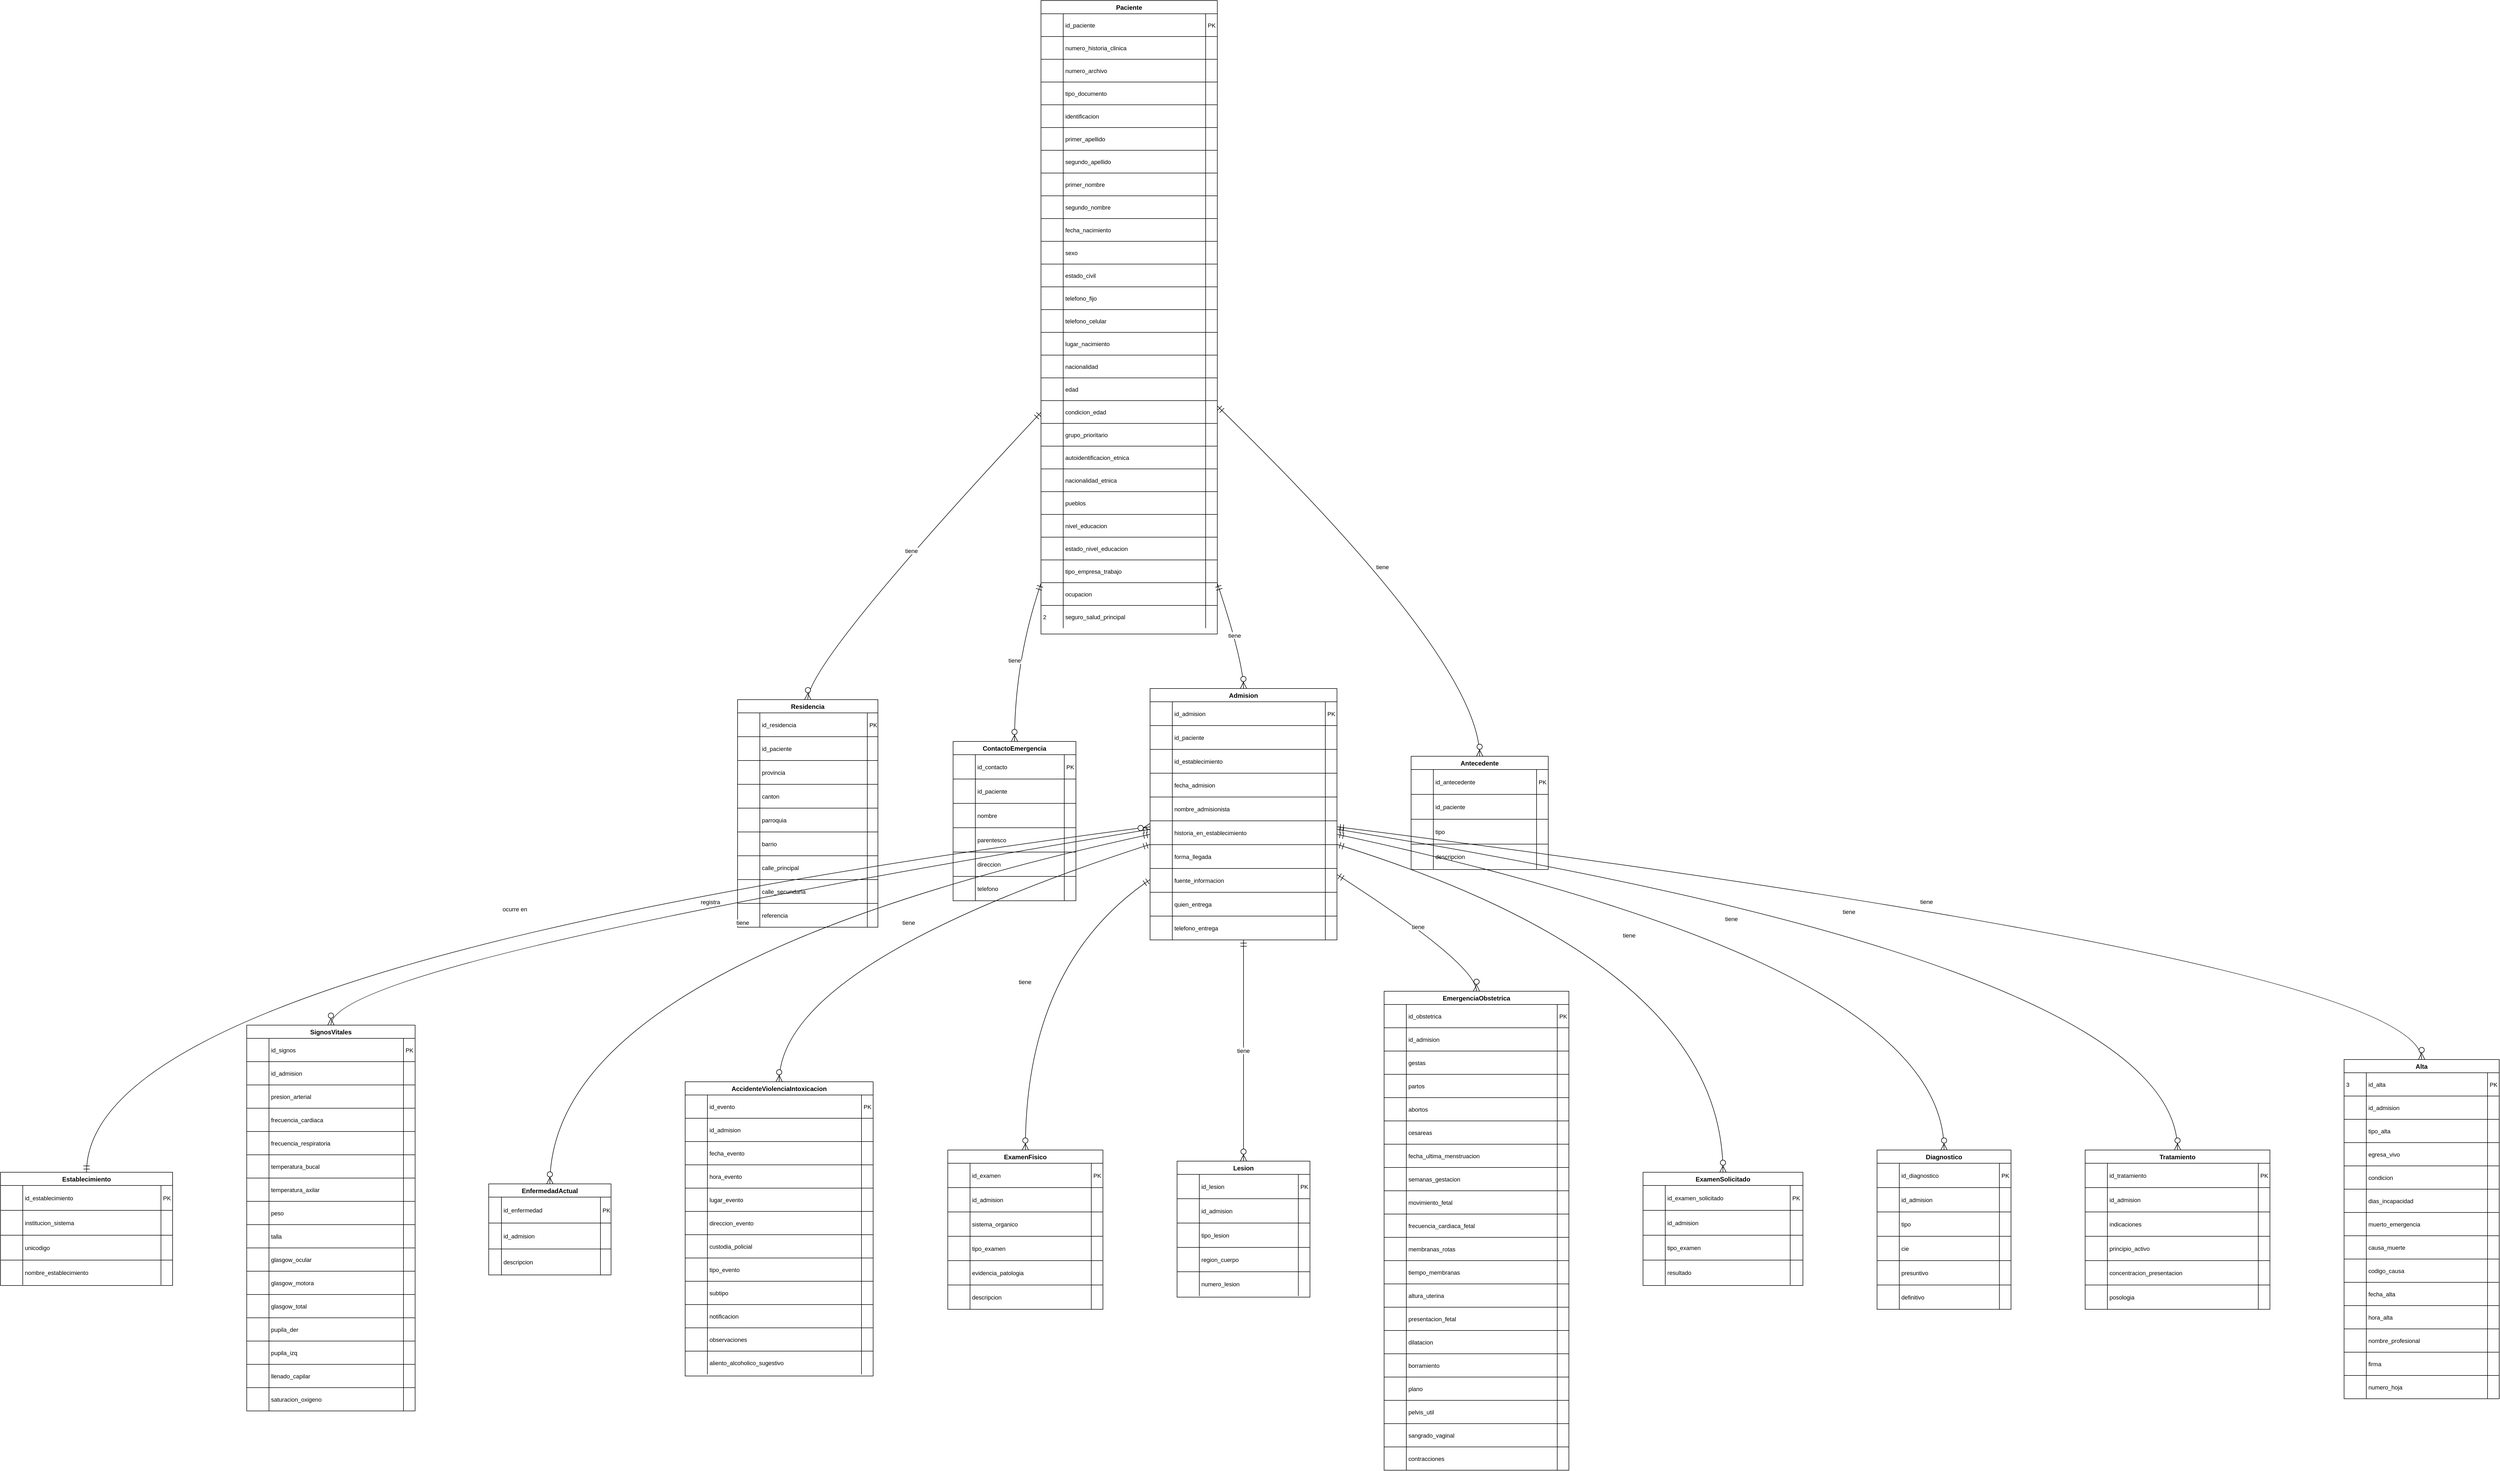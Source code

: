 <mxfile version="27.2.0">
  <diagram name="Page-1" id="_b0t7he9p8-tK70xeo1j">
    <mxGraphModel dx="1378" dy="636" grid="1" gridSize="10" guides="1" tooltips="1" connect="1" arrows="1" fold="1" page="1" pageScale="1" pageWidth="827" pageHeight="1169" math="0" shadow="0">
      <root>
        <mxCell id="0" />
        <mxCell id="1" parent="0" />
        <mxCell id="kSl3Kc-wn-JDqVJf_XOk-1" value="Establecimiento" style="shape=table;startSize=25;container=1;collapsible=0;childLayout=tableLayout;fixedRows=1;rowLines=1;fontStyle=1;align=center;resizeLast=1;" parent="1" vertex="1">
          <mxGeometry x="20" y="2234" width="325" height="214" as="geometry" />
        </mxCell>
        <mxCell id="kSl3Kc-wn-JDqVJf_XOk-2" style="shape=tableRow;horizontal=0;startSize=0;swimlaneHead=0;swimlaneBody=0;fillColor=none;collapsible=0;dropTarget=0;points=[[0,0.5],[1,0.5]];portConstraint=eastwest;top=0;left=0;right=0;bottom=0;" parent="kSl3Kc-wn-JDqVJf_XOk-1" vertex="1">
          <mxGeometry y="25" width="325" height="47" as="geometry" />
        </mxCell>
        <mxCell id="kSl3Kc-wn-JDqVJf_XOk-3" value="" style="shape=partialRectangle;connectable=0;fillColor=none;top=0;left=0;bottom=0;right=0;align=left;spacingLeft=2;overflow=hidden;fontSize=11;" parent="kSl3Kc-wn-JDqVJf_XOk-2" vertex="1">
          <mxGeometry width="42" height="47" as="geometry">
            <mxRectangle width="42" height="47" as="alternateBounds" />
          </mxGeometry>
        </mxCell>
        <mxCell id="kSl3Kc-wn-JDqVJf_XOk-4" value="id_establecimiento" style="shape=partialRectangle;connectable=0;fillColor=none;top=0;left=0;bottom=0;right=0;align=left;spacingLeft=2;overflow=hidden;fontSize=11;" parent="kSl3Kc-wn-JDqVJf_XOk-2" vertex="1">
          <mxGeometry x="42" width="261" height="47" as="geometry">
            <mxRectangle width="261" height="47" as="alternateBounds" />
          </mxGeometry>
        </mxCell>
        <mxCell id="kSl3Kc-wn-JDqVJf_XOk-5" value="PK" style="shape=partialRectangle;connectable=0;fillColor=none;top=0;left=0;bottom=0;right=0;align=left;spacingLeft=2;overflow=hidden;fontSize=11;" parent="kSl3Kc-wn-JDqVJf_XOk-2" vertex="1">
          <mxGeometry x="303" width="22" height="47" as="geometry">
            <mxRectangle width="22" height="47" as="alternateBounds" />
          </mxGeometry>
        </mxCell>
        <mxCell id="kSl3Kc-wn-JDqVJf_XOk-6" style="shape=tableRow;horizontal=0;startSize=0;swimlaneHead=0;swimlaneBody=0;fillColor=none;collapsible=0;dropTarget=0;points=[[0,0.5],[1,0.5]];portConstraint=eastwest;top=0;left=0;right=0;bottom=0;" parent="kSl3Kc-wn-JDqVJf_XOk-1" vertex="1">
          <mxGeometry y="72" width="325" height="47" as="geometry" />
        </mxCell>
        <mxCell id="kSl3Kc-wn-JDqVJf_XOk-7" value="" style="shape=partialRectangle;connectable=0;fillColor=none;top=0;left=0;bottom=0;right=0;align=left;spacingLeft=2;overflow=hidden;fontSize=11;" parent="kSl3Kc-wn-JDqVJf_XOk-6" vertex="1">
          <mxGeometry width="42" height="47" as="geometry">
            <mxRectangle width="42" height="47" as="alternateBounds" />
          </mxGeometry>
        </mxCell>
        <mxCell id="kSl3Kc-wn-JDqVJf_XOk-8" value="institucion_sistema" style="shape=partialRectangle;connectable=0;fillColor=none;top=0;left=0;bottom=0;right=0;align=left;spacingLeft=2;overflow=hidden;fontSize=11;" parent="kSl3Kc-wn-JDqVJf_XOk-6" vertex="1">
          <mxGeometry x="42" width="261" height="47" as="geometry">
            <mxRectangle width="261" height="47" as="alternateBounds" />
          </mxGeometry>
        </mxCell>
        <mxCell id="kSl3Kc-wn-JDqVJf_XOk-9" value="" style="shape=partialRectangle;connectable=0;fillColor=none;top=0;left=0;bottom=0;right=0;align=left;spacingLeft=2;overflow=hidden;fontSize=11;" parent="kSl3Kc-wn-JDqVJf_XOk-6" vertex="1">
          <mxGeometry x="303" width="22" height="47" as="geometry">
            <mxRectangle width="22" height="47" as="alternateBounds" />
          </mxGeometry>
        </mxCell>
        <mxCell id="kSl3Kc-wn-JDqVJf_XOk-10" style="shape=tableRow;horizontal=0;startSize=0;swimlaneHead=0;swimlaneBody=0;fillColor=none;collapsible=0;dropTarget=0;points=[[0,0.5],[1,0.5]];portConstraint=eastwest;top=0;left=0;right=0;bottom=0;" parent="kSl3Kc-wn-JDqVJf_XOk-1" vertex="1">
          <mxGeometry y="119" width="325" height="47" as="geometry" />
        </mxCell>
        <mxCell id="kSl3Kc-wn-JDqVJf_XOk-11" value="" style="shape=partialRectangle;connectable=0;fillColor=none;top=0;left=0;bottom=0;right=0;align=left;spacingLeft=2;overflow=hidden;fontSize=11;" parent="kSl3Kc-wn-JDqVJf_XOk-10" vertex="1">
          <mxGeometry width="42" height="47" as="geometry">
            <mxRectangle width="42" height="47" as="alternateBounds" />
          </mxGeometry>
        </mxCell>
        <mxCell id="kSl3Kc-wn-JDqVJf_XOk-12" value="unicodigo" style="shape=partialRectangle;connectable=0;fillColor=none;top=0;left=0;bottom=0;right=0;align=left;spacingLeft=2;overflow=hidden;fontSize=11;" parent="kSl3Kc-wn-JDqVJf_XOk-10" vertex="1">
          <mxGeometry x="42" width="261" height="47" as="geometry">
            <mxRectangle width="261" height="47" as="alternateBounds" />
          </mxGeometry>
        </mxCell>
        <mxCell id="kSl3Kc-wn-JDqVJf_XOk-13" value="" style="shape=partialRectangle;connectable=0;fillColor=none;top=0;left=0;bottom=0;right=0;align=left;spacingLeft=2;overflow=hidden;fontSize=11;" parent="kSl3Kc-wn-JDqVJf_XOk-10" vertex="1">
          <mxGeometry x="303" width="22" height="47" as="geometry">
            <mxRectangle width="22" height="47" as="alternateBounds" />
          </mxGeometry>
        </mxCell>
        <mxCell id="kSl3Kc-wn-JDqVJf_XOk-14" style="shape=tableRow;horizontal=0;startSize=0;swimlaneHead=0;swimlaneBody=0;fillColor=none;collapsible=0;dropTarget=0;points=[[0,0.5],[1,0.5]];portConstraint=eastwest;top=0;left=0;right=0;bottom=0;" parent="kSl3Kc-wn-JDqVJf_XOk-1" vertex="1">
          <mxGeometry y="166" width="325" height="47" as="geometry" />
        </mxCell>
        <mxCell id="kSl3Kc-wn-JDqVJf_XOk-15" value="" style="shape=partialRectangle;connectable=0;fillColor=none;top=0;left=0;bottom=0;right=0;align=left;spacingLeft=2;overflow=hidden;fontSize=11;" parent="kSl3Kc-wn-JDqVJf_XOk-14" vertex="1">
          <mxGeometry width="42" height="47" as="geometry">
            <mxRectangle width="42" height="47" as="alternateBounds" />
          </mxGeometry>
        </mxCell>
        <mxCell id="kSl3Kc-wn-JDqVJf_XOk-16" value="nombre_establecimiento" style="shape=partialRectangle;connectable=0;fillColor=none;top=0;left=0;bottom=0;right=0;align=left;spacingLeft=2;overflow=hidden;fontSize=11;" parent="kSl3Kc-wn-JDqVJf_XOk-14" vertex="1">
          <mxGeometry x="42" width="261" height="47" as="geometry">
            <mxRectangle width="261" height="47" as="alternateBounds" />
          </mxGeometry>
        </mxCell>
        <mxCell id="kSl3Kc-wn-JDqVJf_XOk-17" value="" style="shape=partialRectangle;connectable=0;fillColor=none;top=0;left=0;bottom=0;right=0;align=left;spacingLeft=2;overflow=hidden;fontSize=11;" parent="kSl3Kc-wn-JDqVJf_XOk-14" vertex="1">
          <mxGeometry x="303" width="22" height="47" as="geometry">
            <mxRectangle width="22" height="47" as="alternateBounds" />
          </mxGeometry>
        </mxCell>
        <mxCell id="kSl3Kc-wn-JDqVJf_XOk-18" value="Paciente" style="shape=table;startSize=25;container=1;collapsible=0;childLayout=tableLayout;fixedRows=1;rowLines=1;fontStyle=1;align=center;resizeLast=1;" parent="1" vertex="1">
          <mxGeometry x="1985" y="20" width="333" height="1197" as="geometry" />
        </mxCell>
        <mxCell id="kSl3Kc-wn-JDqVJf_XOk-19" style="shape=tableRow;horizontal=0;startSize=0;swimlaneHead=0;swimlaneBody=0;fillColor=none;collapsible=0;dropTarget=0;points=[[0,0.5],[1,0.5]];portConstraint=eastwest;top=0;left=0;right=0;bottom=0;" parent="kSl3Kc-wn-JDqVJf_XOk-18" vertex="1">
          <mxGeometry y="25" width="333" height="43" as="geometry" />
        </mxCell>
        <mxCell id="kSl3Kc-wn-JDqVJf_XOk-20" value="" style="shape=partialRectangle;connectable=0;fillColor=none;top=0;left=0;bottom=0;right=0;align=left;spacingLeft=2;overflow=hidden;fontSize=11;" parent="kSl3Kc-wn-JDqVJf_XOk-19" vertex="1">
          <mxGeometry width="42" height="43" as="geometry">
            <mxRectangle width="42" height="43" as="alternateBounds" />
          </mxGeometry>
        </mxCell>
        <mxCell id="kSl3Kc-wn-JDqVJf_XOk-21" value="id_paciente" style="shape=partialRectangle;connectable=0;fillColor=none;top=0;left=0;bottom=0;right=0;align=left;spacingLeft=2;overflow=hidden;fontSize=11;" parent="kSl3Kc-wn-JDqVJf_XOk-19" vertex="1">
          <mxGeometry x="42" width="269" height="43" as="geometry">
            <mxRectangle width="269" height="43" as="alternateBounds" />
          </mxGeometry>
        </mxCell>
        <mxCell id="kSl3Kc-wn-JDqVJf_XOk-22" value="PK" style="shape=partialRectangle;connectable=0;fillColor=none;top=0;left=0;bottom=0;right=0;align=left;spacingLeft=2;overflow=hidden;fontSize=11;" parent="kSl3Kc-wn-JDqVJf_XOk-19" vertex="1">
          <mxGeometry x="311" width="22" height="43" as="geometry">
            <mxRectangle width="22" height="43" as="alternateBounds" />
          </mxGeometry>
        </mxCell>
        <mxCell id="kSl3Kc-wn-JDqVJf_XOk-23" style="shape=tableRow;horizontal=0;startSize=0;swimlaneHead=0;swimlaneBody=0;fillColor=none;collapsible=0;dropTarget=0;points=[[0,0.5],[1,0.5]];portConstraint=eastwest;top=0;left=0;right=0;bottom=0;" parent="kSl3Kc-wn-JDqVJf_XOk-18" vertex="1">
          <mxGeometry y="68" width="333" height="43" as="geometry" />
        </mxCell>
        <mxCell id="kSl3Kc-wn-JDqVJf_XOk-24" value="" style="shape=partialRectangle;connectable=0;fillColor=none;top=0;left=0;bottom=0;right=0;align=left;spacingLeft=2;overflow=hidden;fontSize=11;" parent="kSl3Kc-wn-JDqVJf_XOk-23" vertex="1">
          <mxGeometry width="42" height="43" as="geometry">
            <mxRectangle width="42" height="43" as="alternateBounds" />
          </mxGeometry>
        </mxCell>
        <mxCell id="kSl3Kc-wn-JDqVJf_XOk-25" value="numero_historia_clinica" style="shape=partialRectangle;connectable=0;fillColor=none;top=0;left=0;bottom=0;right=0;align=left;spacingLeft=2;overflow=hidden;fontSize=11;" parent="kSl3Kc-wn-JDqVJf_XOk-23" vertex="1">
          <mxGeometry x="42" width="269" height="43" as="geometry">
            <mxRectangle width="269" height="43" as="alternateBounds" />
          </mxGeometry>
        </mxCell>
        <mxCell id="kSl3Kc-wn-JDqVJf_XOk-26" value="" style="shape=partialRectangle;connectable=0;fillColor=none;top=0;left=0;bottom=0;right=0;align=left;spacingLeft=2;overflow=hidden;fontSize=11;" parent="kSl3Kc-wn-JDqVJf_XOk-23" vertex="1">
          <mxGeometry x="311" width="22" height="43" as="geometry">
            <mxRectangle width="22" height="43" as="alternateBounds" />
          </mxGeometry>
        </mxCell>
        <mxCell id="kSl3Kc-wn-JDqVJf_XOk-27" style="shape=tableRow;horizontal=0;startSize=0;swimlaneHead=0;swimlaneBody=0;fillColor=none;collapsible=0;dropTarget=0;points=[[0,0.5],[1,0.5]];portConstraint=eastwest;top=0;left=0;right=0;bottom=0;" parent="kSl3Kc-wn-JDqVJf_XOk-18" vertex="1">
          <mxGeometry y="111" width="333" height="43" as="geometry" />
        </mxCell>
        <mxCell id="kSl3Kc-wn-JDqVJf_XOk-28" value="" style="shape=partialRectangle;connectable=0;fillColor=none;top=0;left=0;bottom=0;right=0;align=left;spacingLeft=2;overflow=hidden;fontSize=11;" parent="kSl3Kc-wn-JDqVJf_XOk-27" vertex="1">
          <mxGeometry width="42" height="43" as="geometry">
            <mxRectangle width="42" height="43" as="alternateBounds" />
          </mxGeometry>
        </mxCell>
        <mxCell id="kSl3Kc-wn-JDqVJf_XOk-29" value="numero_archivo" style="shape=partialRectangle;connectable=0;fillColor=none;top=0;left=0;bottom=0;right=0;align=left;spacingLeft=2;overflow=hidden;fontSize=11;" parent="kSl3Kc-wn-JDqVJf_XOk-27" vertex="1">
          <mxGeometry x="42" width="269" height="43" as="geometry">
            <mxRectangle width="269" height="43" as="alternateBounds" />
          </mxGeometry>
        </mxCell>
        <mxCell id="kSl3Kc-wn-JDqVJf_XOk-30" value="" style="shape=partialRectangle;connectable=0;fillColor=none;top=0;left=0;bottom=0;right=0;align=left;spacingLeft=2;overflow=hidden;fontSize=11;" parent="kSl3Kc-wn-JDqVJf_XOk-27" vertex="1">
          <mxGeometry x="311" width="22" height="43" as="geometry">
            <mxRectangle width="22" height="43" as="alternateBounds" />
          </mxGeometry>
        </mxCell>
        <mxCell id="kSl3Kc-wn-JDqVJf_XOk-31" style="shape=tableRow;horizontal=0;startSize=0;swimlaneHead=0;swimlaneBody=0;fillColor=none;collapsible=0;dropTarget=0;points=[[0,0.5],[1,0.5]];portConstraint=eastwest;top=0;left=0;right=0;bottom=0;" parent="kSl3Kc-wn-JDqVJf_XOk-18" vertex="1">
          <mxGeometry y="154" width="333" height="43" as="geometry" />
        </mxCell>
        <mxCell id="kSl3Kc-wn-JDqVJf_XOk-32" value="" style="shape=partialRectangle;connectable=0;fillColor=none;top=0;left=0;bottom=0;right=0;align=left;spacingLeft=2;overflow=hidden;fontSize=11;" parent="kSl3Kc-wn-JDqVJf_XOk-31" vertex="1">
          <mxGeometry width="42" height="43" as="geometry">
            <mxRectangle width="42" height="43" as="alternateBounds" />
          </mxGeometry>
        </mxCell>
        <mxCell id="kSl3Kc-wn-JDqVJf_XOk-33" value="tipo_documento" style="shape=partialRectangle;connectable=0;fillColor=none;top=0;left=0;bottom=0;right=0;align=left;spacingLeft=2;overflow=hidden;fontSize=11;" parent="kSl3Kc-wn-JDqVJf_XOk-31" vertex="1">
          <mxGeometry x="42" width="269" height="43" as="geometry">
            <mxRectangle width="269" height="43" as="alternateBounds" />
          </mxGeometry>
        </mxCell>
        <mxCell id="kSl3Kc-wn-JDqVJf_XOk-34" value="" style="shape=partialRectangle;connectable=0;fillColor=none;top=0;left=0;bottom=0;right=0;align=left;spacingLeft=2;overflow=hidden;fontSize=11;" parent="kSl3Kc-wn-JDqVJf_XOk-31" vertex="1">
          <mxGeometry x="311" width="22" height="43" as="geometry">
            <mxRectangle width="22" height="43" as="alternateBounds" />
          </mxGeometry>
        </mxCell>
        <mxCell id="kSl3Kc-wn-JDqVJf_XOk-35" style="shape=tableRow;horizontal=0;startSize=0;swimlaneHead=0;swimlaneBody=0;fillColor=none;collapsible=0;dropTarget=0;points=[[0,0.5],[1,0.5]];portConstraint=eastwest;top=0;left=0;right=0;bottom=0;" parent="kSl3Kc-wn-JDqVJf_XOk-18" vertex="1">
          <mxGeometry y="197" width="333" height="43" as="geometry" />
        </mxCell>
        <mxCell id="kSl3Kc-wn-JDqVJf_XOk-36" value="" style="shape=partialRectangle;connectable=0;fillColor=none;top=0;left=0;bottom=0;right=0;align=left;spacingLeft=2;overflow=hidden;fontSize=11;" parent="kSl3Kc-wn-JDqVJf_XOk-35" vertex="1">
          <mxGeometry width="42" height="43" as="geometry">
            <mxRectangle width="42" height="43" as="alternateBounds" />
          </mxGeometry>
        </mxCell>
        <mxCell id="kSl3Kc-wn-JDqVJf_XOk-37" value="identificacion" style="shape=partialRectangle;connectable=0;fillColor=none;top=0;left=0;bottom=0;right=0;align=left;spacingLeft=2;overflow=hidden;fontSize=11;" parent="kSl3Kc-wn-JDqVJf_XOk-35" vertex="1">
          <mxGeometry x="42" width="269" height="43" as="geometry">
            <mxRectangle width="269" height="43" as="alternateBounds" />
          </mxGeometry>
        </mxCell>
        <mxCell id="kSl3Kc-wn-JDqVJf_XOk-38" value="" style="shape=partialRectangle;connectable=0;fillColor=none;top=0;left=0;bottom=0;right=0;align=left;spacingLeft=2;overflow=hidden;fontSize=11;" parent="kSl3Kc-wn-JDqVJf_XOk-35" vertex="1">
          <mxGeometry x="311" width="22" height="43" as="geometry">
            <mxRectangle width="22" height="43" as="alternateBounds" />
          </mxGeometry>
        </mxCell>
        <mxCell id="kSl3Kc-wn-JDqVJf_XOk-39" style="shape=tableRow;horizontal=0;startSize=0;swimlaneHead=0;swimlaneBody=0;fillColor=none;collapsible=0;dropTarget=0;points=[[0,0.5],[1,0.5]];portConstraint=eastwest;top=0;left=0;right=0;bottom=0;" parent="kSl3Kc-wn-JDqVJf_XOk-18" vertex="1">
          <mxGeometry y="240" width="333" height="43" as="geometry" />
        </mxCell>
        <mxCell id="kSl3Kc-wn-JDqVJf_XOk-40" value="" style="shape=partialRectangle;connectable=0;fillColor=none;top=0;left=0;bottom=0;right=0;align=left;spacingLeft=2;overflow=hidden;fontSize=11;" parent="kSl3Kc-wn-JDqVJf_XOk-39" vertex="1">
          <mxGeometry width="42" height="43" as="geometry">
            <mxRectangle width="42" height="43" as="alternateBounds" />
          </mxGeometry>
        </mxCell>
        <mxCell id="kSl3Kc-wn-JDqVJf_XOk-41" value="primer_apellido" style="shape=partialRectangle;connectable=0;fillColor=none;top=0;left=0;bottom=0;right=0;align=left;spacingLeft=2;overflow=hidden;fontSize=11;" parent="kSl3Kc-wn-JDqVJf_XOk-39" vertex="1">
          <mxGeometry x="42" width="269" height="43" as="geometry">
            <mxRectangle width="269" height="43" as="alternateBounds" />
          </mxGeometry>
        </mxCell>
        <mxCell id="kSl3Kc-wn-JDqVJf_XOk-42" value="" style="shape=partialRectangle;connectable=0;fillColor=none;top=0;left=0;bottom=0;right=0;align=left;spacingLeft=2;overflow=hidden;fontSize=11;" parent="kSl3Kc-wn-JDqVJf_XOk-39" vertex="1">
          <mxGeometry x="311" width="22" height="43" as="geometry">
            <mxRectangle width="22" height="43" as="alternateBounds" />
          </mxGeometry>
        </mxCell>
        <mxCell id="kSl3Kc-wn-JDqVJf_XOk-43" style="shape=tableRow;horizontal=0;startSize=0;swimlaneHead=0;swimlaneBody=0;fillColor=none;collapsible=0;dropTarget=0;points=[[0,0.5],[1,0.5]];portConstraint=eastwest;top=0;left=0;right=0;bottom=0;" parent="kSl3Kc-wn-JDqVJf_XOk-18" vertex="1">
          <mxGeometry y="283" width="333" height="43" as="geometry" />
        </mxCell>
        <mxCell id="kSl3Kc-wn-JDqVJf_XOk-44" value="" style="shape=partialRectangle;connectable=0;fillColor=none;top=0;left=0;bottom=0;right=0;align=left;spacingLeft=2;overflow=hidden;fontSize=11;" parent="kSl3Kc-wn-JDqVJf_XOk-43" vertex="1">
          <mxGeometry width="42" height="43" as="geometry">
            <mxRectangle width="42" height="43" as="alternateBounds" />
          </mxGeometry>
        </mxCell>
        <mxCell id="kSl3Kc-wn-JDqVJf_XOk-45" value="segundo_apellido" style="shape=partialRectangle;connectable=0;fillColor=none;top=0;left=0;bottom=0;right=0;align=left;spacingLeft=2;overflow=hidden;fontSize=11;" parent="kSl3Kc-wn-JDqVJf_XOk-43" vertex="1">
          <mxGeometry x="42" width="269" height="43" as="geometry">
            <mxRectangle width="269" height="43" as="alternateBounds" />
          </mxGeometry>
        </mxCell>
        <mxCell id="kSl3Kc-wn-JDqVJf_XOk-46" value="" style="shape=partialRectangle;connectable=0;fillColor=none;top=0;left=0;bottom=0;right=0;align=left;spacingLeft=2;overflow=hidden;fontSize=11;" parent="kSl3Kc-wn-JDqVJf_XOk-43" vertex="1">
          <mxGeometry x="311" width="22" height="43" as="geometry">
            <mxRectangle width="22" height="43" as="alternateBounds" />
          </mxGeometry>
        </mxCell>
        <mxCell id="kSl3Kc-wn-JDqVJf_XOk-47" style="shape=tableRow;horizontal=0;startSize=0;swimlaneHead=0;swimlaneBody=0;fillColor=none;collapsible=0;dropTarget=0;points=[[0,0.5],[1,0.5]];portConstraint=eastwest;top=0;left=0;right=0;bottom=0;" parent="kSl3Kc-wn-JDqVJf_XOk-18" vertex="1">
          <mxGeometry y="326" width="333" height="43" as="geometry" />
        </mxCell>
        <mxCell id="kSl3Kc-wn-JDqVJf_XOk-48" value="" style="shape=partialRectangle;connectable=0;fillColor=none;top=0;left=0;bottom=0;right=0;align=left;spacingLeft=2;overflow=hidden;fontSize=11;" parent="kSl3Kc-wn-JDqVJf_XOk-47" vertex="1">
          <mxGeometry width="42" height="43" as="geometry">
            <mxRectangle width="42" height="43" as="alternateBounds" />
          </mxGeometry>
        </mxCell>
        <mxCell id="kSl3Kc-wn-JDqVJf_XOk-49" value="primer_nombre" style="shape=partialRectangle;connectable=0;fillColor=none;top=0;left=0;bottom=0;right=0;align=left;spacingLeft=2;overflow=hidden;fontSize=11;" parent="kSl3Kc-wn-JDqVJf_XOk-47" vertex="1">
          <mxGeometry x="42" width="269" height="43" as="geometry">
            <mxRectangle width="269" height="43" as="alternateBounds" />
          </mxGeometry>
        </mxCell>
        <mxCell id="kSl3Kc-wn-JDqVJf_XOk-50" value="" style="shape=partialRectangle;connectable=0;fillColor=none;top=0;left=0;bottom=0;right=0;align=left;spacingLeft=2;overflow=hidden;fontSize=11;" parent="kSl3Kc-wn-JDqVJf_XOk-47" vertex="1">
          <mxGeometry x="311" width="22" height="43" as="geometry">
            <mxRectangle width="22" height="43" as="alternateBounds" />
          </mxGeometry>
        </mxCell>
        <mxCell id="kSl3Kc-wn-JDqVJf_XOk-51" style="shape=tableRow;horizontal=0;startSize=0;swimlaneHead=0;swimlaneBody=0;fillColor=none;collapsible=0;dropTarget=0;points=[[0,0.5],[1,0.5]];portConstraint=eastwest;top=0;left=0;right=0;bottom=0;" parent="kSl3Kc-wn-JDqVJf_XOk-18" vertex="1">
          <mxGeometry y="369" width="333" height="43" as="geometry" />
        </mxCell>
        <mxCell id="kSl3Kc-wn-JDqVJf_XOk-52" value="" style="shape=partialRectangle;connectable=0;fillColor=none;top=0;left=0;bottom=0;right=0;align=left;spacingLeft=2;overflow=hidden;fontSize=11;" parent="kSl3Kc-wn-JDqVJf_XOk-51" vertex="1">
          <mxGeometry width="42" height="43" as="geometry">
            <mxRectangle width="42" height="43" as="alternateBounds" />
          </mxGeometry>
        </mxCell>
        <mxCell id="kSl3Kc-wn-JDqVJf_XOk-53" value="segundo_nombre" style="shape=partialRectangle;connectable=0;fillColor=none;top=0;left=0;bottom=0;right=0;align=left;spacingLeft=2;overflow=hidden;fontSize=11;" parent="kSl3Kc-wn-JDqVJf_XOk-51" vertex="1">
          <mxGeometry x="42" width="269" height="43" as="geometry">
            <mxRectangle width="269" height="43" as="alternateBounds" />
          </mxGeometry>
        </mxCell>
        <mxCell id="kSl3Kc-wn-JDqVJf_XOk-54" value="" style="shape=partialRectangle;connectable=0;fillColor=none;top=0;left=0;bottom=0;right=0;align=left;spacingLeft=2;overflow=hidden;fontSize=11;" parent="kSl3Kc-wn-JDqVJf_XOk-51" vertex="1">
          <mxGeometry x="311" width="22" height="43" as="geometry">
            <mxRectangle width="22" height="43" as="alternateBounds" />
          </mxGeometry>
        </mxCell>
        <mxCell id="kSl3Kc-wn-JDqVJf_XOk-55" style="shape=tableRow;horizontal=0;startSize=0;swimlaneHead=0;swimlaneBody=0;fillColor=none;collapsible=0;dropTarget=0;points=[[0,0.5],[1,0.5]];portConstraint=eastwest;top=0;left=0;right=0;bottom=0;" parent="kSl3Kc-wn-JDqVJf_XOk-18" vertex="1">
          <mxGeometry y="412" width="333" height="43" as="geometry" />
        </mxCell>
        <mxCell id="kSl3Kc-wn-JDqVJf_XOk-56" value="" style="shape=partialRectangle;connectable=0;fillColor=none;top=0;left=0;bottom=0;right=0;align=left;spacingLeft=2;overflow=hidden;fontSize=11;" parent="kSl3Kc-wn-JDqVJf_XOk-55" vertex="1">
          <mxGeometry width="42" height="43" as="geometry">
            <mxRectangle width="42" height="43" as="alternateBounds" />
          </mxGeometry>
        </mxCell>
        <mxCell id="kSl3Kc-wn-JDqVJf_XOk-57" value="fecha_nacimiento" style="shape=partialRectangle;connectable=0;fillColor=none;top=0;left=0;bottom=0;right=0;align=left;spacingLeft=2;overflow=hidden;fontSize=11;" parent="kSl3Kc-wn-JDqVJf_XOk-55" vertex="1">
          <mxGeometry x="42" width="269" height="43" as="geometry">
            <mxRectangle width="269" height="43" as="alternateBounds" />
          </mxGeometry>
        </mxCell>
        <mxCell id="kSl3Kc-wn-JDqVJf_XOk-58" value="" style="shape=partialRectangle;connectable=0;fillColor=none;top=0;left=0;bottom=0;right=0;align=left;spacingLeft=2;overflow=hidden;fontSize=11;" parent="kSl3Kc-wn-JDqVJf_XOk-55" vertex="1">
          <mxGeometry x="311" width="22" height="43" as="geometry">
            <mxRectangle width="22" height="43" as="alternateBounds" />
          </mxGeometry>
        </mxCell>
        <mxCell id="kSl3Kc-wn-JDqVJf_XOk-59" style="shape=tableRow;horizontal=0;startSize=0;swimlaneHead=0;swimlaneBody=0;fillColor=none;collapsible=0;dropTarget=0;points=[[0,0.5],[1,0.5]];portConstraint=eastwest;top=0;left=0;right=0;bottom=0;" parent="kSl3Kc-wn-JDqVJf_XOk-18" vertex="1">
          <mxGeometry y="455" width="333" height="43" as="geometry" />
        </mxCell>
        <mxCell id="kSl3Kc-wn-JDqVJf_XOk-60" value="" style="shape=partialRectangle;connectable=0;fillColor=none;top=0;left=0;bottom=0;right=0;align=left;spacingLeft=2;overflow=hidden;fontSize=11;" parent="kSl3Kc-wn-JDqVJf_XOk-59" vertex="1">
          <mxGeometry width="42" height="43" as="geometry">
            <mxRectangle width="42" height="43" as="alternateBounds" />
          </mxGeometry>
        </mxCell>
        <mxCell id="kSl3Kc-wn-JDqVJf_XOk-61" value="sexo" style="shape=partialRectangle;connectable=0;fillColor=none;top=0;left=0;bottom=0;right=0;align=left;spacingLeft=2;overflow=hidden;fontSize=11;" parent="kSl3Kc-wn-JDqVJf_XOk-59" vertex="1">
          <mxGeometry x="42" width="269" height="43" as="geometry">
            <mxRectangle width="269" height="43" as="alternateBounds" />
          </mxGeometry>
        </mxCell>
        <mxCell id="kSl3Kc-wn-JDqVJf_XOk-62" value="" style="shape=partialRectangle;connectable=0;fillColor=none;top=0;left=0;bottom=0;right=0;align=left;spacingLeft=2;overflow=hidden;fontSize=11;" parent="kSl3Kc-wn-JDqVJf_XOk-59" vertex="1">
          <mxGeometry x="311" width="22" height="43" as="geometry">
            <mxRectangle width="22" height="43" as="alternateBounds" />
          </mxGeometry>
        </mxCell>
        <mxCell id="kSl3Kc-wn-JDqVJf_XOk-63" style="shape=tableRow;horizontal=0;startSize=0;swimlaneHead=0;swimlaneBody=0;fillColor=none;collapsible=0;dropTarget=0;points=[[0,0.5],[1,0.5]];portConstraint=eastwest;top=0;left=0;right=0;bottom=0;" parent="kSl3Kc-wn-JDqVJf_XOk-18" vertex="1">
          <mxGeometry y="498" width="333" height="43" as="geometry" />
        </mxCell>
        <mxCell id="kSl3Kc-wn-JDqVJf_XOk-64" value="" style="shape=partialRectangle;connectable=0;fillColor=none;top=0;left=0;bottom=0;right=0;align=left;spacingLeft=2;overflow=hidden;fontSize=11;" parent="kSl3Kc-wn-JDqVJf_XOk-63" vertex="1">
          <mxGeometry width="42" height="43" as="geometry">
            <mxRectangle width="42" height="43" as="alternateBounds" />
          </mxGeometry>
        </mxCell>
        <mxCell id="kSl3Kc-wn-JDqVJf_XOk-65" value="estado_civil" style="shape=partialRectangle;connectable=0;fillColor=none;top=0;left=0;bottom=0;right=0;align=left;spacingLeft=2;overflow=hidden;fontSize=11;" parent="kSl3Kc-wn-JDqVJf_XOk-63" vertex="1">
          <mxGeometry x="42" width="269" height="43" as="geometry">
            <mxRectangle width="269" height="43" as="alternateBounds" />
          </mxGeometry>
        </mxCell>
        <mxCell id="kSl3Kc-wn-JDqVJf_XOk-66" value="" style="shape=partialRectangle;connectable=0;fillColor=none;top=0;left=0;bottom=0;right=0;align=left;spacingLeft=2;overflow=hidden;fontSize=11;" parent="kSl3Kc-wn-JDqVJf_XOk-63" vertex="1">
          <mxGeometry x="311" width="22" height="43" as="geometry">
            <mxRectangle width="22" height="43" as="alternateBounds" />
          </mxGeometry>
        </mxCell>
        <mxCell id="kSl3Kc-wn-JDqVJf_XOk-67" style="shape=tableRow;horizontal=0;startSize=0;swimlaneHead=0;swimlaneBody=0;fillColor=none;collapsible=0;dropTarget=0;points=[[0,0.5],[1,0.5]];portConstraint=eastwest;top=0;left=0;right=0;bottom=0;" parent="kSl3Kc-wn-JDqVJf_XOk-18" vertex="1">
          <mxGeometry y="541" width="333" height="43" as="geometry" />
        </mxCell>
        <mxCell id="kSl3Kc-wn-JDqVJf_XOk-68" value="" style="shape=partialRectangle;connectable=0;fillColor=none;top=0;left=0;bottom=0;right=0;align=left;spacingLeft=2;overflow=hidden;fontSize=11;" parent="kSl3Kc-wn-JDqVJf_XOk-67" vertex="1">
          <mxGeometry width="42" height="43" as="geometry">
            <mxRectangle width="42" height="43" as="alternateBounds" />
          </mxGeometry>
        </mxCell>
        <mxCell id="kSl3Kc-wn-JDqVJf_XOk-69" value="telefono_fijo" style="shape=partialRectangle;connectable=0;fillColor=none;top=0;left=0;bottom=0;right=0;align=left;spacingLeft=2;overflow=hidden;fontSize=11;" parent="kSl3Kc-wn-JDqVJf_XOk-67" vertex="1">
          <mxGeometry x="42" width="269" height="43" as="geometry">
            <mxRectangle width="269" height="43" as="alternateBounds" />
          </mxGeometry>
        </mxCell>
        <mxCell id="kSl3Kc-wn-JDqVJf_XOk-70" value="" style="shape=partialRectangle;connectable=0;fillColor=none;top=0;left=0;bottom=0;right=0;align=left;spacingLeft=2;overflow=hidden;fontSize=11;" parent="kSl3Kc-wn-JDqVJf_XOk-67" vertex="1">
          <mxGeometry x="311" width="22" height="43" as="geometry">
            <mxRectangle width="22" height="43" as="alternateBounds" />
          </mxGeometry>
        </mxCell>
        <mxCell id="kSl3Kc-wn-JDqVJf_XOk-71" style="shape=tableRow;horizontal=0;startSize=0;swimlaneHead=0;swimlaneBody=0;fillColor=none;collapsible=0;dropTarget=0;points=[[0,0.5],[1,0.5]];portConstraint=eastwest;top=0;left=0;right=0;bottom=0;" parent="kSl3Kc-wn-JDqVJf_XOk-18" vertex="1">
          <mxGeometry y="584" width="333" height="43" as="geometry" />
        </mxCell>
        <mxCell id="kSl3Kc-wn-JDqVJf_XOk-72" value="" style="shape=partialRectangle;connectable=0;fillColor=none;top=0;left=0;bottom=0;right=0;align=left;spacingLeft=2;overflow=hidden;fontSize=11;" parent="kSl3Kc-wn-JDqVJf_XOk-71" vertex="1">
          <mxGeometry width="42" height="43" as="geometry">
            <mxRectangle width="42" height="43" as="alternateBounds" />
          </mxGeometry>
        </mxCell>
        <mxCell id="kSl3Kc-wn-JDqVJf_XOk-73" value="telefono_celular" style="shape=partialRectangle;connectable=0;fillColor=none;top=0;left=0;bottom=0;right=0;align=left;spacingLeft=2;overflow=hidden;fontSize=11;" parent="kSl3Kc-wn-JDqVJf_XOk-71" vertex="1">
          <mxGeometry x="42" width="269" height="43" as="geometry">
            <mxRectangle width="269" height="43" as="alternateBounds" />
          </mxGeometry>
        </mxCell>
        <mxCell id="kSl3Kc-wn-JDqVJf_XOk-74" value="" style="shape=partialRectangle;connectable=0;fillColor=none;top=0;left=0;bottom=0;right=0;align=left;spacingLeft=2;overflow=hidden;fontSize=11;" parent="kSl3Kc-wn-JDqVJf_XOk-71" vertex="1">
          <mxGeometry x="311" width="22" height="43" as="geometry">
            <mxRectangle width="22" height="43" as="alternateBounds" />
          </mxGeometry>
        </mxCell>
        <mxCell id="kSl3Kc-wn-JDqVJf_XOk-75" style="shape=tableRow;horizontal=0;startSize=0;swimlaneHead=0;swimlaneBody=0;fillColor=none;collapsible=0;dropTarget=0;points=[[0,0.5],[1,0.5]];portConstraint=eastwest;top=0;left=0;right=0;bottom=0;" parent="kSl3Kc-wn-JDqVJf_XOk-18" vertex="1">
          <mxGeometry y="627" width="333" height="43" as="geometry" />
        </mxCell>
        <mxCell id="kSl3Kc-wn-JDqVJf_XOk-76" value="" style="shape=partialRectangle;connectable=0;fillColor=none;top=0;left=0;bottom=0;right=0;align=left;spacingLeft=2;overflow=hidden;fontSize=11;" parent="kSl3Kc-wn-JDqVJf_XOk-75" vertex="1">
          <mxGeometry width="42" height="43" as="geometry">
            <mxRectangle width="42" height="43" as="alternateBounds" />
          </mxGeometry>
        </mxCell>
        <mxCell id="kSl3Kc-wn-JDqVJf_XOk-77" value="lugar_nacimiento" style="shape=partialRectangle;connectable=0;fillColor=none;top=0;left=0;bottom=0;right=0;align=left;spacingLeft=2;overflow=hidden;fontSize=11;" parent="kSl3Kc-wn-JDqVJf_XOk-75" vertex="1">
          <mxGeometry x="42" width="269" height="43" as="geometry">
            <mxRectangle width="269" height="43" as="alternateBounds" />
          </mxGeometry>
        </mxCell>
        <mxCell id="kSl3Kc-wn-JDqVJf_XOk-78" value="" style="shape=partialRectangle;connectable=0;fillColor=none;top=0;left=0;bottom=0;right=0;align=left;spacingLeft=2;overflow=hidden;fontSize=11;" parent="kSl3Kc-wn-JDqVJf_XOk-75" vertex="1">
          <mxGeometry x="311" width="22" height="43" as="geometry">
            <mxRectangle width="22" height="43" as="alternateBounds" />
          </mxGeometry>
        </mxCell>
        <mxCell id="kSl3Kc-wn-JDqVJf_XOk-79" style="shape=tableRow;horizontal=0;startSize=0;swimlaneHead=0;swimlaneBody=0;fillColor=none;collapsible=0;dropTarget=0;points=[[0,0.5],[1,0.5]];portConstraint=eastwest;top=0;left=0;right=0;bottom=0;" parent="kSl3Kc-wn-JDqVJf_XOk-18" vertex="1">
          <mxGeometry y="670" width="333" height="43" as="geometry" />
        </mxCell>
        <mxCell id="kSl3Kc-wn-JDqVJf_XOk-80" value="" style="shape=partialRectangle;connectable=0;fillColor=none;top=0;left=0;bottom=0;right=0;align=left;spacingLeft=2;overflow=hidden;fontSize=11;" parent="kSl3Kc-wn-JDqVJf_XOk-79" vertex="1">
          <mxGeometry width="42" height="43" as="geometry">
            <mxRectangle width="42" height="43" as="alternateBounds" />
          </mxGeometry>
        </mxCell>
        <mxCell id="kSl3Kc-wn-JDqVJf_XOk-81" value="nacionalidad" style="shape=partialRectangle;connectable=0;fillColor=none;top=0;left=0;bottom=0;right=0;align=left;spacingLeft=2;overflow=hidden;fontSize=11;" parent="kSl3Kc-wn-JDqVJf_XOk-79" vertex="1">
          <mxGeometry x="42" width="269" height="43" as="geometry">
            <mxRectangle width="269" height="43" as="alternateBounds" />
          </mxGeometry>
        </mxCell>
        <mxCell id="kSl3Kc-wn-JDqVJf_XOk-82" value="" style="shape=partialRectangle;connectable=0;fillColor=none;top=0;left=0;bottom=0;right=0;align=left;spacingLeft=2;overflow=hidden;fontSize=11;" parent="kSl3Kc-wn-JDqVJf_XOk-79" vertex="1">
          <mxGeometry x="311" width="22" height="43" as="geometry">
            <mxRectangle width="22" height="43" as="alternateBounds" />
          </mxGeometry>
        </mxCell>
        <mxCell id="kSl3Kc-wn-JDqVJf_XOk-83" style="shape=tableRow;horizontal=0;startSize=0;swimlaneHead=0;swimlaneBody=0;fillColor=none;collapsible=0;dropTarget=0;points=[[0,0.5],[1,0.5]];portConstraint=eastwest;top=0;left=0;right=0;bottom=0;" parent="kSl3Kc-wn-JDqVJf_XOk-18" vertex="1">
          <mxGeometry y="713" width="333" height="43" as="geometry" />
        </mxCell>
        <mxCell id="kSl3Kc-wn-JDqVJf_XOk-84" value="" style="shape=partialRectangle;connectable=0;fillColor=none;top=0;left=0;bottom=0;right=0;align=left;spacingLeft=2;overflow=hidden;fontSize=11;" parent="kSl3Kc-wn-JDqVJf_XOk-83" vertex="1">
          <mxGeometry width="42" height="43" as="geometry">
            <mxRectangle width="42" height="43" as="alternateBounds" />
          </mxGeometry>
        </mxCell>
        <mxCell id="kSl3Kc-wn-JDqVJf_XOk-85" value="edad" style="shape=partialRectangle;connectable=0;fillColor=none;top=0;left=0;bottom=0;right=0;align=left;spacingLeft=2;overflow=hidden;fontSize=11;" parent="kSl3Kc-wn-JDqVJf_XOk-83" vertex="1">
          <mxGeometry x="42" width="269" height="43" as="geometry">
            <mxRectangle width="269" height="43" as="alternateBounds" />
          </mxGeometry>
        </mxCell>
        <mxCell id="kSl3Kc-wn-JDqVJf_XOk-86" value="" style="shape=partialRectangle;connectable=0;fillColor=none;top=0;left=0;bottom=0;right=0;align=left;spacingLeft=2;overflow=hidden;fontSize=11;" parent="kSl3Kc-wn-JDqVJf_XOk-83" vertex="1">
          <mxGeometry x="311" width="22" height="43" as="geometry">
            <mxRectangle width="22" height="43" as="alternateBounds" />
          </mxGeometry>
        </mxCell>
        <mxCell id="kSl3Kc-wn-JDqVJf_XOk-87" style="shape=tableRow;horizontal=0;startSize=0;swimlaneHead=0;swimlaneBody=0;fillColor=none;collapsible=0;dropTarget=0;points=[[0,0.5],[1,0.5]];portConstraint=eastwest;top=0;left=0;right=0;bottom=0;" parent="kSl3Kc-wn-JDqVJf_XOk-18" vertex="1">
          <mxGeometry y="756" width="333" height="43" as="geometry" />
        </mxCell>
        <mxCell id="kSl3Kc-wn-JDqVJf_XOk-88" value="" style="shape=partialRectangle;connectable=0;fillColor=none;top=0;left=0;bottom=0;right=0;align=left;spacingLeft=2;overflow=hidden;fontSize=11;" parent="kSl3Kc-wn-JDqVJf_XOk-87" vertex="1">
          <mxGeometry width="42" height="43" as="geometry">
            <mxRectangle width="42" height="43" as="alternateBounds" />
          </mxGeometry>
        </mxCell>
        <mxCell id="kSl3Kc-wn-JDqVJf_XOk-89" value="condicion_edad" style="shape=partialRectangle;connectable=0;fillColor=none;top=0;left=0;bottom=0;right=0;align=left;spacingLeft=2;overflow=hidden;fontSize=11;" parent="kSl3Kc-wn-JDqVJf_XOk-87" vertex="1">
          <mxGeometry x="42" width="269" height="43" as="geometry">
            <mxRectangle width="269" height="43" as="alternateBounds" />
          </mxGeometry>
        </mxCell>
        <mxCell id="kSl3Kc-wn-JDqVJf_XOk-90" value="" style="shape=partialRectangle;connectable=0;fillColor=none;top=0;left=0;bottom=0;right=0;align=left;spacingLeft=2;overflow=hidden;fontSize=11;" parent="kSl3Kc-wn-JDqVJf_XOk-87" vertex="1">
          <mxGeometry x="311" width="22" height="43" as="geometry">
            <mxRectangle width="22" height="43" as="alternateBounds" />
          </mxGeometry>
        </mxCell>
        <mxCell id="kSl3Kc-wn-JDqVJf_XOk-91" style="shape=tableRow;horizontal=0;startSize=0;swimlaneHead=0;swimlaneBody=0;fillColor=none;collapsible=0;dropTarget=0;points=[[0,0.5],[1,0.5]];portConstraint=eastwest;top=0;left=0;right=0;bottom=0;" parent="kSl3Kc-wn-JDqVJf_XOk-18" vertex="1">
          <mxGeometry y="799" width="333" height="43" as="geometry" />
        </mxCell>
        <mxCell id="kSl3Kc-wn-JDqVJf_XOk-92" value="" style="shape=partialRectangle;connectable=0;fillColor=none;top=0;left=0;bottom=0;right=0;align=left;spacingLeft=2;overflow=hidden;fontSize=11;" parent="kSl3Kc-wn-JDqVJf_XOk-91" vertex="1">
          <mxGeometry width="42" height="43" as="geometry">
            <mxRectangle width="42" height="43" as="alternateBounds" />
          </mxGeometry>
        </mxCell>
        <mxCell id="kSl3Kc-wn-JDqVJf_XOk-93" value="grupo_prioritario" style="shape=partialRectangle;connectable=0;fillColor=none;top=0;left=0;bottom=0;right=0;align=left;spacingLeft=2;overflow=hidden;fontSize=11;" parent="kSl3Kc-wn-JDqVJf_XOk-91" vertex="1">
          <mxGeometry x="42" width="269" height="43" as="geometry">
            <mxRectangle width="269" height="43" as="alternateBounds" />
          </mxGeometry>
        </mxCell>
        <mxCell id="kSl3Kc-wn-JDqVJf_XOk-94" value="" style="shape=partialRectangle;connectable=0;fillColor=none;top=0;left=0;bottom=0;right=0;align=left;spacingLeft=2;overflow=hidden;fontSize=11;" parent="kSl3Kc-wn-JDqVJf_XOk-91" vertex="1">
          <mxGeometry x="311" width="22" height="43" as="geometry">
            <mxRectangle width="22" height="43" as="alternateBounds" />
          </mxGeometry>
        </mxCell>
        <mxCell id="kSl3Kc-wn-JDqVJf_XOk-95" style="shape=tableRow;horizontal=0;startSize=0;swimlaneHead=0;swimlaneBody=0;fillColor=none;collapsible=0;dropTarget=0;points=[[0,0.5],[1,0.5]];portConstraint=eastwest;top=0;left=0;right=0;bottom=0;" parent="kSl3Kc-wn-JDqVJf_XOk-18" vertex="1">
          <mxGeometry y="842" width="333" height="43" as="geometry" />
        </mxCell>
        <mxCell id="kSl3Kc-wn-JDqVJf_XOk-96" value="" style="shape=partialRectangle;connectable=0;fillColor=none;top=0;left=0;bottom=0;right=0;align=left;spacingLeft=2;overflow=hidden;fontSize=11;" parent="kSl3Kc-wn-JDqVJf_XOk-95" vertex="1">
          <mxGeometry width="42" height="43" as="geometry">
            <mxRectangle width="42" height="43" as="alternateBounds" />
          </mxGeometry>
        </mxCell>
        <mxCell id="kSl3Kc-wn-JDqVJf_XOk-97" value="autoidentificacion_etnica" style="shape=partialRectangle;connectable=0;fillColor=none;top=0;left=0;bottom=0;right=0;align=left;spacingLeft=2;overflow=hidden;fontSize=11;" parent="kSl3Kc-wn-JDqVJf_XOk-95" vertex="1">
          <mxGeometry x="42" width="269" height="43" as="geometry">
            <mxRectangle width="269" height="43" as="alternateBounds" />
          </mxGeometry>
        </mxCell>
        <mxCell id="kSl3Kc-wn-JDqVJf_XOk-98" value="" style="shape=partialRectangle;connectable=0;fillColor=none;top=0;left=0;bottom=0;right=0;align=left;spacingLeft=2;overflow=hidden;fontSize=11;" parent="kSl3Kc-wn-JDqVJf_XOk-95" vertex="1">
          <mxGeometry x="311" width="22" height="43" as="geometry">
            <mxRectangle width="22" height="43" as="alternateBounds" />
          </mxGeometry>
        </mxCell>
        <mxCell id="kSl3Kc-wn-JDqVJf_XOk-99" style="shape=tableRow;horizontal=0;startSize=0;swimlaneHead=0;swimlaneBody=0;fillColor=none;collapsible=0;dropTarget=0;points=[[0,0.5],[1,0.5]];portConstraint=eastwest;top=0;left=0;right=0;bottom=0;" parent="kSl3Kc-wn-JDqVJf_XOk-18" vertex="1">
          <mxGeometry y="885" width="333" height="43" as="geometry" />
        </mxCell>
        <mxCell id="kSl3Kc-wn-JDqVJf_XOk-100" value="" style="shape=partialRectangle;connectable=0;fillColor=none;top=0;left=0;bottom=0;right=0;align=left;spacingLeft=2;overflow=hidden;fontSize=11;" parent="kSl3Kc-wn-JDqVJf_XOk-99" vertex="1">
          <mxGeometry width="42" height="43" as="geometry">
            <mxRectangle width="42" height="43" as="alternateBounds" />
          </mxGeometry>
        </mxCell>
        <mxCell id="kSl3Kc-wn-JDqVJf_XOk-101" value="nacionalidad_etnica" style="shape=partialRectangle;connectable=0;fillColor=none;top=0;left=0;bottom=0;right=0;align=left;spacingLeft=2;overflow=hidden;fontSize=11;" parent="kSl3Kc-wn-JDqVJf_XOk-99" vertex="1">
          <mxGeometry x="42" width="269" height="43" as="geometry">
            <mxRectangle width="269" height="43" as="alternateBounds" />
          </mxGeometry>
        </mxCell>
        <mxCell id="kSl3Kc-wn-JDqVJf_XOk-102" value="" style="shape=partialRectangle;connectable=0;fillColor=none;top=0;left=0;bottom=0;right=0;align=left;spacingLeft=2;overflow=hidden;fontSize=11;" parent="kSl3Kc-wn-JDqVJf_XOk-99" vertex="1">
          <mxGeometry x="311" width="22" height="43" as="geometry">
            <mxRectangle width="22" height="43" as="alternateBounds" />
          </mxGeometry>
        </mxCell>
        <mxCell id="kSl3Kc-wn-JDqVJf_XOk-103" style="shape=tableRow;horizontal=0;startSize=0;swimlaneHead=0;swimlaneBody=0;fillColor=none;collapsible=0;dropTarget=0;points=[[0,0.5],[1,0.5]];portConstraint=eastwest;top=0;left=0;right=0;bottom=0;" parent="kSl3Kc-wn-JDqVJf_XOk-18" vertex="1">
          <mxGeometry y="928" width="333" height="43" as="geometry" />
        </mxCell>
        <mxCell id="kSl3Kc-wn-JDqVJf_XOk-104" value="" style="shape=partialRectangle;connectable=0;fillColor=none;top=0;left=0;bottom=0;right=0;align=left;spacingLeft=2;overflow=hidden;fontSize=11;" parent="kSl3Kc-wn-JDqVJf_XOk-103" vertex="1">
          <mxGeometry width="42" height="43" as="geometry">
            <mxRectangle width="42" height="43" as="alternateBounds" />
          </mxGeometry>
        </mxCell>
        <mxCell id="kSl3Kc-wn-JDqVJf_XOk-105" value="pueblos" style="shape=partialRectangle;connectable=0;fillColor=none;top=0;left=0;bottom=0;right=0;align=left;spacingLeft=2;overflow=hidden;fontSize=11;" parent="kSl3Kc-wn-JDqVJf_XOk-103" vertex="1">
          <mxGeometry x="42" width="269" height="43" as="geometry">
            <mxRectangle width="269" height="43" as="alternateBounds" />
          </mxGeometry>
        </mxCell>
        <mxCell id="kSl3Kc-wn-JDqVJf_XOk-106" value="" style="shape=partialRectangle;connectable=0;fillColor=none;top=0;left=0;bottom=0;right=0;align=left;spacingLeft=2;overflow=hidden;fontSize=11;" parent="kSl3Kc-wn-JDqVJf_XOk-103" vertex="1">
          <mxGeometry x="311" width="22" height="43" as="geometry">
            <mxRectangle width="22" height="43" as="alternateBounds" />
          </mxGeometry>
        </mxCell>
        <mxCell id="kSl3Kc-wn-JDqVJf_XOk-107" style="shape=tableRow;horizontal=0;startSize=0;swimlaneHead=0;swimlaneBody=0;fillColor=none;collapsible=0;dropTarget=0;points=[[0,0.5],[1,0.5]];portConstraint=eastwest;top=0;left=0;right=0;bottom=0;" parent="kSl3Kc-wn-JDqVJf_XOk-18" vertex="1">
          <mxGeometry y="971" width="333" height="43" as="geometry" />
        </mxCell>
        <mxCell id="kSl3Kc-wn-JDqVJf_XOk-108" value="" style="shape=partialRectangle;connectable=0;fillColor=none;top=0;left=0;bottom=0;right=0;align=left;spacingLeft=2;overflow=hidden;fontSize=11;" parent="kSl3Kc-wn-JDqVJf_XOk-107" vertex="1">
          <mxGeometry width="42" height="43" as="geometry">
            <mxRectangle width="42" height="43" as="alternateBounds" />
          </mxGeometry>
        </mxCell>
        <mxCell id="kSl3Kc-wn-JDqVJf_XOk-109" value="nivel_educacion" style="shape=partialRectangle;connectable=0;fillColor=none;top=0;left=0;bottom=0;right=0;align=left;spacingLeft=2;overflow=hidden;fontSize=11;" parent="kSl3Kc-wn-JDqVJf_XOk-107" vertex="1">
          <mxGeometry x="42" width="269" height="43" as="geometry">
            <mxRectangle width="269" height="43" as="alternateBounds" />
          </mxGeometry>
        </mxCell>
        <mxCell id="kSl3Kc-wn-JDqVJf_XOk-110" value="" style="shape=partialRectangle;connectable=0;fillColor=none;top=0;left=0;bottom=0;right=0;align=left;spacingLeft=2;overflow=hidden;fontSize=11;" parent="kSl3Kc-wn-JDqVJf_XOk-107" vertex="1">
          <mxGeometry x="311" width="22" height="43" as="geometry">
            <mxRectangle width="22" height="43" as="alternateBounds" />
          </mxGeometry>
        </mxCell>
        <mxCell id="kSl3Kc-wn-JDqVJf_XOk-111" style="shape=tableRow;horizontal=0;startSize=0;swimlaneHead=0;swimlaneBody=0;fillColor=none;collapsible=0;dropTarget=0;points=[[0,0.5],[1,0.5]];portConstraint=eastwest;top=0;left=0;right=0;bottom=0;" parent="kSl3Kc-wn-JDqVJf_XOk-18" vertex="1">
          <mxGeometry y="1014" width="333" height="43" as="geometry" />
        </mxCell>
        <mxCell id="kSl3Kc-wn-JDqVJf_XOk-112" value="" style="shape=partialRectangle;connectable=0;fillColor=none;top=0;left=0;bottom=0;right=0;align=left;spacingLeft=2;overflow=hidden;fontSize=11;" parent="kSl3Kc-wn-JDqVJf_XOk-111" vertex="1">
          <mxGeometry width="42" height="43" as="geometry">
            <mxRectangle width="42" height="43" as="alternateBounds" />
          </mxGeometry>
        </mxCell>
        <mxCell id="kSl3Kc-wn-JDqVJf_XOk-113" value="estado_nivel_educacion" style="shape=partialRectangle;connectable=0;fillColor=none;top=0;left=0;bottom=0;right=0;align=left;spacingLeft=2;overflow=hidden;fontSize=11;" parent="kSl3Kc-wn-JDqVJf_XOk-111" vertex="1">
          <mxGeometry x="42" width="269" height="43" as="geometry">
            <mxRectangle width="269" height="43" as="alternateBounds" />
          </mxGeometry>
        </mxCell>
        <mxCell id="kSl3Kc-wn-JDqVJf_XOk-114" value="" style="shape=partialRectangle;connectable=0;fillColor=none;top=0;left=0;bottom=0;right=0;align=left;spacingLeft=2;overflow=hidden;fontSize=11;" parent="kSl3Kc-wn-JDqVJf_XOk-111" vertex="1">
          <mxGeometry x="311" width="22" height="43" as="geometry">
            <mxRectangle width="22" height="43" as="alternateBounds" />
          </mxGeometry>
        </mxCell>
        <mxCell id="kSl3Kc-wn-JDqVJf_XOk-115" style="shape=tableRow;horizontal=0;startSize=0;swimlaneHead=0;swimlaneBody=0;fillColor=none;collapsible=0;dropTarget=0;points=[[0,0.5],[1,0.5]];portConstraint=eastwest;top=0;left=0;right=0;bottom=0;" parent="kSl3Kc-wn-JDqVJf_XOk-18" vertex="1">
          <mxGeometry y="1057" width="333" height="43" as="geometry" />
        </mxCell>
        <mxCell id="kSl3Kc-wn-JDqVJf_XOk-116" value="" style="shape=partialRectangle;connectable=0;fillColor=none;top=0;left=0;bottom=0;right=0;align=left;spacingLeft=2;overflow=hidden;fontSize=11;" parent="kSl3Kc-wn-JDqVJf_XOk-115" vertex="1">
          <mxGeometry width="42" height="43" as="geometry">
            <mxRectangle width="42" height="43" as="alternateBounds" />
          </mxGeometry>
        </mxCell>
        <mxCell id="kSl3Kc-wn-JDqVJf_XOk-117" value="tipo_empresa_trabajo" style="shape=partialRectangle;connectable=0;fillColor=none;top=0;left=0;bottom=0;right=0;align=left;spacingLeft=2;overflow=hidden;fontSize=11;" parent="kSl3Kc-wn-JDqVJf_XOk-115" vertex="1">
          <mxGeometry x="42" width="269" height="43" as="geometry">
            <mxRectangle width="269" height="43" as="alternateBounds" />
          </mxGeometry>
        </mxCell>
        <mxCell id="kSl3Kc-wn-JDqVJf_XOk-118" value="" style="shape=partialRectangle;connectable=0;fillColor=none;top=0;left=0;bottom=0;right=0;align=left;spacingLeft=2;overflow=hidden;fontSize=11;" parent="kSl3Kc-wn-JDqVJf_XOk-115" vertex="1">
          <mxGeometry x="311" width="22" height="43" as="geometry">
            <mxRectangle width="22" height="43" as="alternateBounds" />
          </mxGeometry>
        </mxCell>
        <mxCell id="kSl3Kc-wn-JDqVJf_XOk-119" style="shape=tableRow;horizontal=0;startSize=0;swimlaneHead=0;swimlaneBody=0;fillColor=none;collapsible=0;dropTarget=0;points=[[0,0.5],[1,0.5]];portConstraint=eastwest;top=0;left=0;right=0;bottom=0;" parent="kSl3Kc-wn-JDqVJf_XOk-18" vertex="1">
          <mxGeometry y="1100" width="333" height="43" as="geometry" />
        </mxCell>
        <mxCell id="kSl3Kc-wn-JDqVJf_XOk-120" value="" style="shape=partialRectangle;connectable=0;fillColor=none;top=0;left=0;bottom=0;right=0;align=left;spacingLeft=2;overflow=hidden;fontSize=11;" parent="kSl3Kc-wn-JDqVJf_XOk-119" vertex="1">
          <mxGeometry width="42" height="43" as="geometry">
            <mxRectangle width="42" height="43" as="alternateBounds" />
          </mxGeometry>
        </mxCell>
        <mxCell id="kSl3Kc-wn-JDqVJf_XOk-121" value="ocupacion" style="shape=partialRectangle;connectable=0;fillColor=none;top=0;left=0;bottom=0;right=0;align=left;spacingLeft=2;overflow=hidden;fontSize=11;" parent="kSl3Kc-wn-JDqVJf_XOk-119" vertex="1">
          <mxGeometry x="42" width="269" height="43" as="geometry">
            <mxRectangle width="269" height="43" as="alternateBounds" />
          </mxGeometry>
        </mxCell>
        <mxCell id="kSl3Kc-wn-JDqVJf_XOk-122" value="" style="shape=partialRectangle;connectable=0;fillColor=none;top=0;left=0;bottom=0;right=0;align=left;spacingLeft=2;overflow=hidden;fontSize=11;" parent="kSl3Kc-wn-JDqVJf_XOk-119" vertex="1">
          <mxGeometry x="311" width="22" height="43" as="geometry">
            <mxRectangle width="22" height="43" as="alternateBounds" />
          </mxGeometry>
        </mxCell>
        <mxCell id="kSl3Kc-wn-JDqVJf_XOk-123" style="shape=tableRow;horizontal=0;startSize=0;swimlaneHead=0;swimlaneBody=0;fillColor=none;collapsible=0;dropTarget=0;points=[[0,0.5],[1,0.5]];portConstraint=eastwest;top=0;left=0;right=0;bottom=0;" parent="kSl3Kc-wn-JDqVJf_XOk-18" vertex="1">
          <mxGeometry y="1143" width="333" height="43" as="geometry" />
        </mxCell>
        <mxCell id="kSl3Kc-wn-JDqVJf_XOk-124" value="2" style="shape=partialRectangle;connectable=0;fillColor=none;top=0;left=0;bottom=0;right=0;align=left;spacingLeft=2;overflow=hidden;fontSize=11;" parent="kSl3Kc-wn-JDqVJf_XOk-123" vertex="1">
          <mxGeometry width="42" height="43" as="geometry">
            <mxRectangle width="42" height="43" as="alternateBounds" />
          </mxGeometry>
        </mxCell>
        <mxCell id="kSl3Kc-wn-JDqVJf_XOk-125" value="seguro_salud_principal" style="shape=partialRectangle;connectable=0;fillColor=none;top=0;left=0;bottom=0;right=0;align=left;spacingLeft=2;overflow=hidden;fontSize=11;" parent="kSl3Kc-wn-JDqVJf_XOk-123" vertex="1">
          <mxGeometry x="42" width="269" height="43" as="geometry">
            <mxRectangle width="269" height="43" as="alternateBounds" />
          </mxGeometry>
        </mxCell>
        <mxCell id="kSl3Kc-wn-JDqVJf_XOk-126" value="" style="shape=partialRectangle;connectable=0;fillColor=none;top=0;left=0;bottom=0;right=0;align=left;spacingLeft=2;overflow=hidden;fontSize=11;" parent="kSl3Kc-wn-JDqVJf_XOk-123" vertex="1">
          <mxGeometry x="311" width="22" height="43" as="geometry">
            <mxRectangle width="22" height="43" as="alternateBounds" />
          </mxGeometry>
        </mxCell>
        <mxCell id="kSl3Kc-wn-JDqVJf_XOk-127" value="Residencia" style="shape=table;startSize=25;container=1;collapsible=0;childLayout=tableLayout;fixedRows=1;rowLines=1;fontStyle=1;align=center;resizeLast=1;" parent="1" vertex="1">
          <mxGeometry x="1412" y="1341" width="265" height="430" as="geometry" />
        </mxCell>
        <mxCell id="kSl3Kc-wn-JDqVJf_XOk-128" style="shape=tableRow;horizontal=0;startSize=0;swimlaneHead=0;swimlaneBody=0;fillColor=none;collapsible=0;dropTarget=0;points=[[0,0.5],[1,0.5]];portConstraint=eastwest;top=0;left=0;right=0;bottom=0;" parent="kSl3Kc-wn-JDqVJf_XOk-127" vertex="1">
          <mxGeometry y="25" width="265" height="45" as="geometry" />
        </mxCell>
        <mxCell id="kSl3Kc-wn-JDqVJf_XOk-129" value="" style="shape=partialRectangle;connectable=0;fillColor=none;top=0;left=0;bottom=0;right=0;align=left;spacingLeft=2;overflow=hidden;fontSize=11;" parent="kSl3Kc-wn-JDqVJf_XOk-128" vertex="1">
          <mxGeometry width="42" height="45" as="geometry">
            <mxRectangle width="42" height="45" as="alternateBounds" />
          </mxGeometry>
        </mxCell>
        <mxCell id="kSl3Kc-wn-JDqVJf_XOk-130" value="id_residencia" style="shape=partialRectangle;connectable=0;fillColor=none;top=0;left=0;bottom=0;right=0;align=left;spacingLeft=2;overflow=hidden;fontSize=11;" parent="kSl3Kc-wn-JDqVJf_XOk-128" vertex="1">
          <mxGeometry x="42" width="203" height="45" as="geometry">
            <mxRectangle width="203" height="45" as="alternateBounds" />
          </mxGeometry>
        </mxCell>
        <mxCell id="kSl3Kc-wn-JDqVJf_XOk-131" value="PK" style="shape=partialRectangle;connectable=0;fillColor=none;top=0;left=0;bottom=0;right=0;align=left;spacingLeft=2;overflow=hidden;fontSize=11;" parent="kSl3Kc-wn-JDqVJf_XOk-128" vertex="1">
          <mxGeometry x="245" width="20" height="45" as="geometry">
            <mxRectangle width="20" height="45" as="alternateBounds" />
          </mxGeometry>
        </mxCell>
        <mxCell id="kSl3Kc-wn-JDqVJf_XOk-132" style="shape=tableRow;horizontal=0;startSize=0;swimlaneHead=0;swimlaneBody=0;fillColor=none;collapsible=0;dropTarget=0;points=[[0,0.5],[1,0.5]];portConstraint=eastwest;top=0;left=0;right=0;bottom=0;" parent="kSl3Kc-wn-JDqVJf_XOk-127" vertex="1">
          <mxGeometry y="70" width="265" height="45" as="geometry" />
        </mxCell>
        <mxCell id="kSl3Kc-wn-JDqVJf_XOk-133" value="" style="shape=partialRectangle;connectable=0;fillColor=none;top=0;left=0;bottom=0;right=0;align=left;spacingLeft=2;overflow=hidden;fontSize=11;" parent="kSl3Kc-wn-JDqVJf_XOk-132" vertex="1">
          <mxGeometry width="42" height="45" as="geometry">
            <mxRectangle width="42" height="45" as="alternateBounds" />
          </mxGeometry>
        </mxCell>
        <mxCell id="kSl3Kc-wn-JDqVJf_XOk-134" value="id_paciente" style="shape=partialRectangle;connectable=0;fillColor=none;top=0;left=0;bottom=0;right=0;align=left;spacingLeft=2;overflow=hidden;fontSize=11;" parent="kSl3Kc-wn-JDqVJf_XOk-132" vertex="1">
          <mxGeometry x="42" width="203" height="45" as="geometry">
            <mxRectangle width="203" height="45" as="alternateBounds" />
          </mxGeometry>
        </mxCell>
        <mxCell id="kSl3Kc-wn-JDqVJf_XOk-135" value="" style="shape=partialRectangle;connectable=0;fillColor=none;top=0;left=0;bottom=0;right=0;align=left;spacingLeft=2;overflow=hidden;fontSize=11;" parent="kSl3Kc-wn-JDqVJf_XOk-132" vertex="1">
          <mxGeometry x="245" width="20" height="45" as="geometry">
            <mxRectangle width="20" height="45" as="alternateBounds" />
          </mxGeometry>
        </mxCell>
        <mxCell id="kSl3Kc-wn-JDqVJf_XOk-136" style="shape=tableRow;horizontal=0;startSize=0;swimlaneHead=0;swimlaneBody=0;fillColor=none;collapsible=0;dropTarget=0;points=[[0,0.5],[1,0.5]];portConstraint=eastwest;top=0;left=0;right=0;bottom=0;" parent="kSl3Kc-wn-JDqVJf_XOk-127" vertex="1">
          <mxGeometry y="115" width="265" height="45" as="geometry" />
        </mxCell>
        <mxCell id="kSl3Kc-wn-JDqVJf_XOk-137" value="" style="shape=partialRectangle;connectable=0;fillColor=none;top=0;left=0;bottom=0;right=0;align=left;spacingLeft=2;overflow=hidden;fontSize=11;" parent="kSl3Kc-wn-JDqVJf_XOk-136" vertex="1">
          <mxGeometry width="42" height="45" as="geometry">
            <mxRectangle width="42" height="45" as="alternateBounds" />
          </mxGeometry>
        </mxCell>
        <mxCell id="kSl3Kc-wn-JDqVJf_XOk-138" value="provincia" style="shape=partialRectangle;connectable=0;fillColor=none;top=0;left=0;bottom=0;right=0;align=left;spacingLeft=2;overflow=hidden;fontSize=11;" parent="kSl3Kc-wn-JDqVJf_XOk-136" vertex="1">
          <mxGeometry x="42" width="203" height="45" as="geometry">
            <mxRectangle width="203" height="45" as="alternateBounds" />
          </mxGeometry>
        </mxCell>
        <mxCell id="kSl3Kc-wn-JDqVJf_XOk-139" value="" style="shape=partialRectangle;connectable=0;fillColor=none;top=0;left=0;bottom=0;right=0;align=left;spacingLeft=2;overflow=hidden;fontSize=11;" parent="kSl3Kc-wn-JDqVJf_XOk-136" vertex="1">
          <mxGeometry x="245" width="20" height="45" as="geometry">
            <mxRectangle width="20" height="45" as="alternateBounds" />
          </mxGeometry>
        </mxCell>
        <mxCell id="kSl3Kc-wn-JDqVJf_XOk-140" style="shape=tableRow;horizontal=0;startSize=0;swimlaneHead=0;swimlaneBody=0;fillColor=none;collapsible=0;dropTarget=0;points=[[0,0.5],[1,0.5]];portConstraint=eastwest;top=0;left=0;right=0;bottom=0;" parent="kSl3Kc-wn-JDqVJf_XOk-127" vertex="1">
          <mxGeometry y="160" width="265" height="45" as="geometry" />
        </mxCell>
        <mxCell id="kSl3Kc-wn-JDqVJf_XOk-141" value="" style="shape=partialRectangle;connectable=0;fillColor=none;top=0;left=0;bottom=0;right=0;align=left;spacingLeft=2;overflow=hidden;fontSize=11;" parent="kSl3Kc-wn-JDqVJf_XOk-140" vertex="1">
          <mxGeometry width="42" height="45" as="geometry">
            <mxRectangle width="42" height="45" as="alternateBounds" />
          </mxGeometry>
        </mxCell>
        <mxCell id="kSl3Kc-wn-JDqVJf_XOk-142" value="canton" style="shape=partialRectangle;connectable=0;fillColor=none;top=0;left=0;bottom=0;right=0;align=left;spacingLeft=2;overflow=hidden;fontSize=11;" parent="kSl3Kc-wn-JDqVJf_XOk-140" vertex="1">
          <mxGeometry x="42" width="203" height="45" as="geometry">
            <mxRectangle width="203" height="45" as="alternateBounds" />
          </mxGeometry>
        </mxCell>
        <mxCell id="kSl3Kc-wn-JDqVJf_XOk-143" value="" style="shape=partialRectangle;connectable=0;fillColor=none;top=0;left=0;bottom=0;right=0;align=left;spacingLeft=2;overflow=hidden;fontSize=11;" parent="kSl3Kc-wn-JDqVJf_XOk-140" vertex="1">
          <mxGeometry x="245" width="20" height="45" as="geometry">
            <mxRectangle width="20" height="45" as="alternateBounds" />
          </mxGeometry>
        </mxCell>
        <mxCell id="kSl3Kc-wn-JDqVJf_XOk-144" style="shape=tableRow;horizontal=0;startSize=0;swimlaneHead=0;swimlaneBody=0;fillColor=none;collapsible=0;dropTarget=0;points=[[0,0.5],[1,0.5]];portConstraint=eastwest;top=0;left=0;right=0;bottom=0;" parent="kSl3Kc-wn-JDqVJf_XOk-127" vertex="1">
          <mxGeometry y="205" width="265" height="45" as="geometry" />
        </mxCell>
        <mxCell id="kSl3Kc-wn-JDqVJf_XOk-145" value="" style="shape=partialRectangle;connectable=0;fillColor=none;top=0;left=0;bottom=0;right=0;align=left;spacingLeft=2;overflow=hidden;fontSize=11;" parent="kSl3Kc-wn-JDqVJf_XOk-144" vertex="1">
          <mxGeometry width="42" height="45" as="geometry">
            <mxRectangle width="42" height="45" as="alternateBounds" />
          </mxGeometry>
        </mxCell>
        <mxCell id="kSl3Kc-wn-JDqVJf_XOk-146" value="parroquia" style="shape=partialRectangle;connectable=0;fillColor=none;top=0;left=0;bottom=0;right=0;align=left;spacingLeft=2;overflow=hidden;fontSize=11;" parent="kSl3Kc-wn-JDqVJf_XOk-144" vertex="1">
          <mxGeometry x="42" width="203" height="45" as="geometry">
            <mxRectangle width="203" height="45" as="alternateBounds" />
          </mxGeometry>
        </mxCell>
        <mxCell id="kSl3Kc-wn-JDqVJf_XOk-147" value="" style="shape=partialRectangle;connectable=0;fillColor=none;top=0;left=0;bottom=0;right=0;align=left;spacingLeft=2;overflow=hidden;fontSize=11;" parent="kSl3Kc-wn-JDqVJf_XOk-144" vertex="1">
          <mxGeometry x="245" width="20" height="45" as="geometry">
            <mxRectangle width="20" height="45" as="alternateBounds" />
          </mxGeometry>
        </mxCell>
        <mxCell id="kSl3Kc-wn-JDqVJf_XOk-148" style="shape=tableRow;horizontal=0;startSize=0;swimlaneHead=0;swimlaneBody=0;fillColor=none;collapsible=0;dropTarget=0;points=[[0,0.5],[1,0.5]];portConstraint=eastwest;top=0;left=0;right=0;bottom=0;" parent="kSl3Kc-wn-JDqVJf_XOk-127" vertex="1">
          <mxGeometry y="250" width="265" height="45" as="geometry" />
        </mxCell>
        <mxCell id="kSl3Kc-wn-JDqVJf_XOk-149" value="" style="shape=partialRectangle;connectable=0;fillColor=none;top=0;left=0;bottom=0;right=0;align=left;spacingLeft=2;overflow=hidden;fontSize=11;" parent="kSl3Kc-wn-JDqVJf_XOk-148" vertex="1">
          <mxGeometry width="42" height="45" as="geometry">
            <mxRectangle width="42" height="45" as="alternateBounds" />
          </mxGeometry>
        </mxCell>
        <mxCell id="kSl3Kc-wn-JDqVJf_XOk-150" value="barrio" style="shape=partialRectangle;connectable=0;fillColor=none;top=0;left=0;bottom=0;right=0;align=left;spacingLeft=2;overflow=hidden;fontSize=11;" parent="kSl3Kc-wn-JDqVJf_XOk-148" vertex="1">
          <mxGeometry x="42" width="203" height="45" as="geometry">
            <mxRectangle width="203" height="45" as="alternateBounds" />
          </mxGeometry>
        </mxCell>
        <mxCell id="kSl3Kc-wn-JDqVJf_XOk-151" value="" style="shape=partialRectangle;connectable=0;fillColor=none;top=0;left=0;bottom=0;right=0;align=left;spacingLeft=2;overflow=hidden;fontSize=11;" parent="kSl3Kc-wn-JDqVJf_XOk-148" vertex="1">
          <mxGeometry x="245" width="20" height="45" as="geometry">
            <mxRectangle width="20" height="45" as="alternateBounds" />
          </mxGeometry>
        </mxCell>
        <mxCell id="kSl3Kc-wn-JDqVJf_XOk-152" style="shape=tableRow;horizontal=0;startSize=0;swimlaneHead=0;swimlaneBody=0;fillColor=none;collapsible=0;dropTarget=0;points=[[0,0.5],[1,0.5]];portConstraint=eastwest;top=0;left=0;right=0;bottom=0;" parent="kSl3Kc-wn-JDqVJf_XOk-127" vertex="1">
          <mxGeometry y="295" width="265" height="45" as="geometry" />
        </mxCell>
        <mxCell id="kSl3Kc-wn-JDqVJf_XOk-153" value="" style="shape=partialRectangle;connectable=0;fillColor=none;top=0;left=0;bottom=0;right=0;align=left;spacingLeft=2;overflow=hidden;fontSize=11;" parent="kSl3Kc-wn-JDqVJf_XOk-152" vertex="1">
          <mxGeometry width="42" height="45" as="geometry">
            <mxRectangle width="42" height="45" as="alternateBounds" />
          </mxGeometry>
        </mxCell>
        <mxCell id="kSl3Kc-wn-JDqVJf_XOk-154" value="calle_principal" style="shape=partialRectangle;connectable=0;fillColor=none;top=0;left=0;bottom=0;right=0;align=left;spacingLeft=2;overflow=hidden;fontSize=11;" parent="kSl3Kc-wn-JDqVJf_XOk-152" vertex="1">
          <mxGeometry x="42" width="203" height="45" as="geometry">
            <mxRectangle width="203" height="45" as="alternateBounds" />
          </mxGeometry>
        </mxCell>
        <mxCell id="kSl3Kc-wn-JDqVJf_XOk-155" value="" style="shape=partialRectangle;connectable=0;fillColor=none;top=0;left=0;bottom=0;right=0;align=left;spacingLeft=2;overflow=hidden;fontSize=11;" parent="kSl3Kc-wn-JDqVJf_XOk-152" vertex="1">
          <mxGeometry x="245" width="20" height="45" as="geometry">
            <mxRectangle width="20" height="45" as="alternateBounds" />
          </mxGeometry>
        </mxCell>
        <mxCell id="kSl3Kc-wn-JDqVJf_XOk-156" style="shape=tableRow;horizontal=0;startSize=0;swimlaneHead=0;swimlaneBody=0;fillColor=none;collapsible=0;dropTarget=0;points=[[0,0.5],[1,0.5]];portConstraint=eastwest;top=0;left=0;right=0;bottom=0;" parent="kSl3Kc-wn-JDqVJf_XOk-127" vertex="1">
          <mxGeometry y="340" width="265" height="45" as="geometry" />
        </mxCell>
        <mxCell id="kSl3Kc-wn-JDqVJf_XOk-157" value="" style="shape=partialRectangle;connectable=0;fillColor=none;top=0;left=0;bottom=0;right=0;align=left;spacingLeft=2;overflow=hidden;fontSize=11;" parent="kSl3Kc-wn-JDqVJf_XOk-156" vertex="1">
          <mxGeometry width="42" height="45" as="geometry">
            <mxRectangle width="42" height="45" as="alternateBounds" />
          </mxGeometry>
        </mxCell>
        <mxCell id="kSl3Kc-wn-JDqVJf_XOk-158" value="calle_secundaria" style="shape=partialRectangle;connectable=0;fillColor=none;top=0;left=0;bottom=0;right=0;align=left;spacingLeft=2;overflow=hidden;fontSize=11;" parent="kSl3Kc-wn-JDqVJf_XOk-156" vertex="1">
          <mxGeometry x="42" width="203" height="45" as="geometry">
            <mxRectangle width="203" height="45" as="alternateBounds" />
          </mxGeometry>
        </mxCell>
        <mxCell id="kSl3Kc-wn-JDqVJf_XOk-159" value="" style="shape=partialRectangle;connectable=0;fillColor=none;top=0;left=0;bottom=0;right=0;align=left;spacingLeft=2;overflow=hidden;fontSize=11;" parent="kSl3Kc-wn-JDqVJf_XOk-156" vertex="1">
          <mxGeometry x="245" width="20" height="45" as="geometry">
            <mxRectangle width="20" height="45" as="alternateBounds" />
          </mxGeometry>
        </mxCell>
        <mxCell id="kSl3Kc-wn-JDqVJf_XOk-160" style="shape=tableRow;horizontal=0;startSize=0;swimlaneHead=0;swimlaneBody=0;fillColor=none;collapsible=0;dropTarget=0;points=[[0,0.5],[1,0.5]];portConstraint=eastwest;top=0;left=0;right=0;bottom=0;" parent="kSl3Kc-wn-JDqVJf_XOk-127" vertex="1">
          <mxGeometry y="385" width="265" height="45" as="geometry" />
        </mxCell>
        <mxCell id="kSl3Kc-wn-JDqVJf_XOk-161" value="" style="shape=partialRectangle;connectable=0;fillColor=none;top=0;left=0;bottom=0;right=0;align=left;spacingLeft=2;overflow=hidden;fontSize=11;" parent="kSl3Kc-wn-JDqVJf_XOk-160" vertex="1">
          <mxGeometry width="42" height="45" as="geometry">
            <mxRectangle width="42" height="45" as="alternateBounds" />
          </mxGeometry>
        </mxCell>
        <mxCell id="kSl3Kc-wn-JDqVJf_XOk-162" value="referencia" style="shape=partialRectangle;connectable=0;fillColor=none;top=0;left=0;bottom=0;right=0;align=left;spacingLeft=2;overflow=hidden;fontSize=11;" parent="kSl3Kc-wn-JDqVJf_XOk-160" vertex="1">
          <mxGeometry x="42" width="203" height="45" as="geometry">
            <mxRectangle width="203" height="45" as="alternateBounds" />
          </mxGeometry>
        </mxCell>
        <mxCell id="kSl3Kc-wn-JDqVJf_XOk-163" value="" style="shape=partialRectangle;connectable=0;fillColor=none;top=0;left=0;bottom=0;right=0;align=left;spacingLeft=2;overflow=hidden;fontSize=11;" parent="kSl3Kc-wn-JDqVJf_XOk-160" vertex="1">
          <mxGeometry x="245" width="20" height="45" as="geometry">
            <mxRectangle width="20" height="45" as="alternateBounds" />
          </mxGeometry>
        </mxCell>
        <mxCell id="kSl3Kc-wn-JDqVJf_XOk-164" value="ContactoEmergencia" style="shape=table;startSize=25;container=1;collapsible=0;childLayout=tableLayout;fixedRows=1;rowLines=1;fontStyle=1;align=center;resizeLast=1;" parent="1" vertex="1">
          <mxGeometry x="1819" y="1420" width="232" height="301" as="geometry" />
        </mxCell>
        <mxCell id="kSl3Kc-wn-JDqVJf_XOk-165" style="shape=tableRow;horizontal=0;startSize=0;swimlaneHead=0;swimlaneBody=0;fillColor=none;collapsible=0;dropTarget=0;points=[[0,0.5],[1,0.5]];portConstraint=eastwest;top=0;left=0;right=0;bottom=0;" parent="kSl3Kc-wn-JDqVJf_XOk-164" vertex="1">
          <mxGeometry y="25" width="232" height="46" as="geometry" />
        </mxCell>
        <mxCell id="kSl3Kc-wn-JDqVJf_XOk-166" value="" style="shape=partialRectangle;connectable=0;fillColor=none;top=0;left=0;bottom=0;right=0;align=left;spacingLeft=2;overflow=hidden;fontSize=11;" parent="kSl3Kc-wn-JDqVJf_XOk-165" vertex="1">
          <mxGeometry width="42" height="46" as="geometry">
            <mxRectangle width="42" height="46" as="alternateBounds" />
          </mxGeometry>
        </mxCell>
        <mxCell id="kSl3Kc-wn-JDqVJf_XOk-167" value="id_contacto" style="shape=partialRectangle;connectable=0;fillColor=none;top=0;left=0;bottom=0;right=0;align=left;spacingLeft=2;overflow=hidden;fontSize=11;" parent="kSl3Kc-wn-JDqVJf_XOk-165" vertex="1">
          <mxGeometry x="42" width="168" height="46" as="geometry">
            <mxRectangle width="168" height="46" as="alternateBounds" />
          </mxGeometry>
        </mxCell>
        <mxCell id="kSl3Kc-wn-JDqVJf_XOk-168" value="PK" style="shape=partialRectangle;connectable=0;fillColor=none;top=0;left=0;bottom=0;right=0;align=left;spacingLeft=2;overflow=hidden;fontSize=11;" parent="kSl3Kc-wn-JDqVJf_XOk-165" vertex="1">
          <mxGeometry x="210" width="22" height="46" as="geometry">
            <mxRectangle width="22" height="46" as="alternateBounds" />
          </mxGeometry>
        </mxCell>
        <mxCell id="kSl3Kc-wn-JDqVJf_XOk-169" style="shape=tableRow;horizontal=0;startSize=0;swimlaneHead=0;swimlaneBody=0;fillColor=none;collapsible=0;dropTarget=0;points=[[0,0.5],[1,0.5]];portConstraint=eastwest;top=0;left=0;right=0;bottom=0;" parent="kSl3Kc-wn-JDqVJf_XOk-164" vertex="1">
          <mxGeometry y="71" width="232" height="46" as="geometry" />
        </mxCell>
        <mxCell id="kSl3Kc-wn-JDqVJf_XOk-170" value="" style="shape=partialRectangle;connectable=0;fillColor=none;top=0;left=0;bottom=0;right=0;align=left;spacingLeft=2;overflow=hidden;fontSize=11;" parent="kSl3Kc-wn-JDqVJf_XOk-169" vertex="1">
          <mxGeometry width="42" height="46" as="geometry">
            <mxRectangle width="42" height="46" as="alternateBounds" />
          </mxGeometry>
        </mxCell>
        <mxCell id="kSl3Kc-wn-JDqVJf_XOk-171" value="id_paciente" style="shape=partialRectangle;connectable=0;fillColor=none;top=0;left=0;bottom=0;right=0;align=left;spacingLeft=2;overflow=hidden;fontSize=11;" parent="kSl3Kc-wn-JDqVJf_XOk-169" vertex="1">
          <mxGeometry x="42" width="168" height="46" as="geometry">
            <mxRectangle width="168" height="46" as="alternateBounds" />
          </mxGeometry>
        </mxCell>
        <mxCell id="kSl3Kc-wn-JDqVJf_XOk-172" value="" style="shape=partialRectangle;connectable=0;fillColor=none;top=0;left=0;bottom=0;right=0;align=left;spacingLeft=2;overflow=hidden;fontSize=11;" parent="kSl3Kc-wn-JDqVJf_XOk-169" vertex="1">
          <mxGeometry x="210" width="22" height="46" as="geometry">
            <mxRectangle width="22" height="46" as="alternateBounds" />
          </mxGeometry>
        </mxCell>
        <mxCell id="kSl3Kc-wn-JDqVJf_XOk-173" style="shape=tableRow;horizontal=0;startSize=0;swimlaneHead=0;swimlaneBody=0;fillColor=none;collapsible=0;dropTarget=0;points=[[0,0.5],[1,0.5]];portConstraint=eastwest;top=0;left=0;right=0;bottom=0;" parent="kSl3Kc-wn-JDqVJf_XOk-164" vertex="1">
          <mxGeometry y="117" width="232" height="46" as="geometry" />
        </mxCell>
        <mxCell id="kSl3Kc-wn-JDqVJf_XOk-174" value="" style="shape=partialRectangle;connectable=0;fillColor=none;top=0;left=0;bottom=0;right=0;align=left;spacingLeft=2;overflow=hidden;fontSize=11;" parent="kSl3Kc-wn-JDqVJf_XOk-173" vertex="1">
          <mxGeometry width="42" height="46" as="geometry">
            <mxRectangle width="42" height="46" as="alternateBounds" />
          </mxGeometry>
        </mxCell>
        <mxCell id="kSl3Kc-wn-JDqVJf_XOk-175" value="nombre" style="shape=partialRectangle;connectable=0;fillColor=none;top=0;left=0;bottom=0;right=0;align=left;spacingLeft=2;overflow=hidden;fontSize=11;" parent="kSl3Kc-wn-JDqVJf_XOk-173" vertex="1">
          <mxGeometry x="42" width="168" height="46" as="geometry">
            <mxRectangle width="168" height="46" as="alternateBounds" />
          </mxGeometry>
        </mxCell>
        <mxCell id="kSl3Kc-wn-JDqVJf_XOk-176" value="" style="shape=partialRectangle;connectable=0;fillColor=none;top=0;left=0;bottom=0;right=0;align=left;spacingLeft=2;overflow=hidden;fontSize=11;" parent="kSl3Kc-wn-JDqVJf_XOk-173" vertex="1">
          <mxGeometry x="210" width="22" height="46" as="geometry">
            <mxRectangle width="22" height="46" as="alternateBounds" />
          </mxGeometry>
        </mxCell>
        <mxCell id="kSl3Kc-wn-JDqVJf_XOk-177" style="shape=tableRow;horizontal=0;startSize=0;swimlaneHead=0;swimlaneBody=0;fillColor=none;collapsible=0;dropTarget=0;points=[[0,0.5],[1,0.5]];portConstraint=eastwest;top=0;left=0;right=0;bottom=0;" parent="kSl3Kc-wn-JDqVJf_XOk-164" vertex="1">
          <mxGeometry y="163" width="232" height="46" as="geometry" />
        </mxCell>
        <mxCell id="kSl3Kc-wn-JDqVJf_XOk-178" value="" style="shape=partialRectangle;connectable=0;fillColor=none;top=0;left=0;bottom=0;right=0;align=left;spacingLeft=2;overflow=hidden;fontSize=11;" parent="kSl3Kc-wn-JDqVJf_XOk-177" vertex="1">
          <mxGeometry width="42" height="46" as="geometry">
            <mxRectangle width="42" height="46" as="alternateBounds" />
          </mxGeometry>
        </mxCell>
        <mxCell id="kSl3Kc-wn-JDqVJf_XOk-179" value="parentesco" style="shape=partialRectangle;connectable=0;fillColor=none;top=0;left=0;bottom=0;right=0;align=left;spacingLeft=2;overflow=hidden;fontSize=11;" parent="kSl3Kc-wn-JDqVJf_XOk-177" vertex="1">
          <mxGeometry x="42" width="168" height="46" as="geometry">
            <mxRectangle width="168" height="46" as="alternateBounds" />
          </mxGeometry>
        </mxCell>
        <mxCell id="kSl3Kc-wn-JDqVJf_XOk-180" value="" style="shape=partialRectangle;connectable=0;fillColor=none;top=0;left=0;bottom=0;right=0;align=left;spacingLeft=2;overflow=hidden;fontSize=11;" parent="kSl3Kc-wn-JDqVJf_XOk-177" vertex="1">
          <mxGeometry x="210" width="22" height="46" as="geometry">
            <mxRectangle width="22" height="46" as="alternateBounds" />
          </mxGeometry>
        </mxCell>
        <mxCell id="kSl3Kc-wn-JDqVJf_XOk-181" style="shape=tableRow;horizontal=0;startSize=0;swimlaneHead=0;swimlaneBody=0;fillColor=none;collapsible=0;dropTarget=0;points=[[0,0.5],[1,0.5]];portConstraint=eastwest;top=0;left=0;right=0;bottom=0;" parent="kSl3Kc-wn-JDqVJf_XOk-164" vertex="1">
          <mxGeometry y="209" width="232" height="46" as="geometry" />
        </mxCell>
        <mxCell id="kSl3Kc-wn-JDqVJf_XOk-182" value="" style="shape=partialRectangle;connectable=0;fillColor=none;top=0;left=0;bottom=0;right=0;align=left;spacingLeft=2;overflow=hidden;fontSize=11;" parent="kSl3Kc-wn-JDqVJf_XOk-181" vertex="1">
          <mxGeometry width="42" height="46" as="geometry">
            <mxRectangle width="42" height="46" as="alternateBounds" />
          </mxGeometry>
        </mxCell>
        <mxCell id="kSl3Kc-wn-JDqVJf_XOk-183" value="direccion" style="shape=partialRectangle;connectable=0;fillColor=none;top=0;left=0;bottom=0;right=0;align=left;spacingLeft=2;overflow=hidden;fontSize=11;" parent="kSl3Kc-wn-JDqVJf_XOk-181" vertex="1">
          <mxGeometry x="42" width="168" height="46" as="geometry">
            <mxRectangle width="168" height="46" as="alternateBounds" />
          </mxGeometry>
        </mxCell>
        <mxCell id="kSl3Kc-wn-JDqVJf_XOk-184" value="" style="shape=partialRectangle;connectable=0;fillColor=none;top=0;left=0;bottom=0;right=0;align=left;spacingLeft=2;overflow=hidden;fontSize=11;" parent="kSl3Kc-wn-JDqVJf_XOk-181" vertex="1">
          <mxGeometry x="210" width="22" height="46" as="geometry">
            <mxRectangle width="22" height="46" as="alternateBounds" />
          </mxGeometry>
        </mxCell>
        <mxCell id="kSl3Kc-wn-JDqVJf_XOk-185" style="shape=tableRow;horizontal=0;startSize=0;swimlaneHead=0;swimlaneBody=0;fillColor=none;collapsible=0;dropTarget=0;points=[[0,0.5],[1,0.5]];portConstraint=eastwest;top=0;left=0;right=0;bottom=0;" parent="kSl3Kc-wn-JDqVJf_XOk-164" vertex="1">
          <mxGeometry y="255" width="232" height="46" as="geometry" />
        </mxCell>
        <mxCell id="kSl3Kc-wn-JDqVJf_XOk-186" value="" style="shape=partialRectangle;connectable=0;fillColor=none;top=0;left=0;bottom=0;right=0;align=left;spacingLeft=2;overflow=hidden;fontSize=11;" parent="kSl3Kc-wn-JDqVJf_XOk-185" vertex="1">
          <mxGeometry width="42" height="46" as="geometry">
            <mxRectangle width="42" height="46" as="alternateBounds" />
          </mxGeometry>
        </mxCell>
        <mxCell id="kSl3Kc-wn-JDqVJf_XOk-187" value="telefono" style="shape=partialRectangle;connectable=0;fillColor=none;top=0;left=0;bottom=0;right=0;align=left;spacingLeft=2;overflow=hidden;fontSize=11;" parent="kSl3Kc-wn-JDqVJf_XOk-185" vertex="1">
          <mxGeometry x="42" width="168" height="46" as="geometry">
            <mxRectangle width="168" height="46" as="alternateBounds" />
          </mxGeometry>
        </mxCell>
        <mxCell id="kSl3Kc-wn-JDqVJf_XOk-188" value="" style="shape=partialRectangle;connectable=0;fillColor=none;top=0;left=0;bottom=0;right=0;align=left;spacingLeft=2;overflow=hidden;fontSize=11;" parent="kSl3Kc-wn-JDqVJf_XOk-185" vertex="1">
          <mxGeometry x="210" width="22" height="46" as="geometry">
            <mxRectangle width="22" height="46" as="alternateBounds" />
          </mxGeometry>
        </mxCell>
        <mxCell id="kSl3Kc-wn-JDqVJf_XOk-189" value="Admision" style="shape=table;startSize=25;container=1;collapsible=0;childLayout=tableLayout;fixedRows=1;rowLines=1;fontStyle=1;align=center;resizeLast=1;" parent="1" vertex="1">
          <mxGeometry x="2191" y="1320" width="353" height="475" as="geometry" />
        </mxCell>
        <mxCell id="kSl3Kc-wn-JDqVJf_XOk-190" style="shape=tableRow;horizontal=0;startSize=0;swimlaneHead=0;swimlaneBody=0;fillColor=none;collapsible=0;dropTarget=0;points=[[0,0.5],[1,0.5]];portConstraint=eastwest;top=0;left=0;right=0;bottom=0;" parent="kSl3Kc-wn-JDqVJf_XOk-189" vertex="1">
          <mxGeometry y="25" width="353" height="45" as="geometry" />
        </mxCell>
        <mxCell id="kSl3Kc-wn-JDqVJf_XOk-191" value="" style="shape=partialRectangle;connectable=0;fillColor=none;top=0;left=0;bottom=0;right=0;align=left;spacingLeft=2;overflow=hidden;fontSize=11;" parent="kSl3Kc-wn-JDqVJf_XOk-190" vertex="1">
          <mxGeometry width="42" height="45" as="geometry">
            <mxRectangle width="42" height="45" as="alternateBounds" />
          </mxGeometry>
        </mxCell>
        <mxCell id="kSl3Kc-wn-JDqVJf_XOk-192" value="id_admision" style="shape=partialRectangle;connectable=0;fillColor=none;top=0;left=0;bottom=0;right=0;align=left;spacingLeft=2;overflow=hidden;fontSize=11;" parent="kSl3Kc-wn-JDqVJf_XOk-190" vertex="1">
          <mxGeometry x="42" width="289" height="45" as="geometry">
            <mxRectangle width="289" height="45" as="alternateBounds" />
          </mxGeometry>
        </mxCell>
        <mxCell id="kSl3Kc-wn-JDqVJf_XOk-193" value="PK" style="shape=partialRectangle;connectable=0;fillColor=none;top=0;left=0;bottom=0;right=0;align=left;spacingLeft=2;overflow=hidden;fontSize=11;" parent="kSl3Kc-wn-JDqVJf_XOk-190" vertex="1">
          <mxGeometry x="331" width="22" height="45" as="geometry">
            <mxRectangle width="22" height="45" as="alternateBounds" />
          </mxGeometry>
        </mxCell>
        <mxCell id="kSl3Kc-wn-JDqVJf_XOk-194" style="shape=tableRow;horizontal=0;startSize=0;swimlaneHead=0;swimlaneBody=0;fillColor=none;collapsible=0;dropTarget=0;points=[[0,0.5],[1,0.5]];portConstraint=eastwest;top=0;left=0;right=0;bottom=0;" parent="kSl3Kc-wn-JDqVJf_XOk-189" vertex="1">
          <mxGeometry y="70" width="353" height="45" as="geometry" />
        </mxCell>
        <mxCell id="kSl3Kc-wn-JDqVJf_XOk-195" value="" style="shape=partialRectangle;connectable=0;fillColor=none;top=0;left=0;bottom=0;right=0;align=left;spacingLeft=2;overflow=hidden;fontSize=11;" parent="kSl3Kc-wn-JDqVJf_XOk-194" vertex="1">
          <mxGeometry width="42" height="45" as="geometry">
            <mxRectangle width="42" height="45" as="alternateBounds" />
          </mxGeometry>
        </mxCell>
        <mxCell id="kSl3Kc-wn-JDqVJf_XOk-196" value="id_paciente" style="shape=partialRectangle;connectable=0;fillColor=none;top=0;left=0;bottom=0;right=0;align=left;spacingLeft=2;overflow=hidden;fontSize=11;" parent="kSl3Kc-wn-JDqVJf_XOk-194" vertex="1">
          <mxGeometry x="42" width="289" height="45" as="geometry">
            <mxRectangle width="289" height="45" as="alternateBounds" />
          </mxGeometry>
        </mxCell>
        <mxCell id="kSl3Kc-wn-JDqVJf_XOk-197" value="" style="shape=partialRectangle;connectable=0;fillColor=none;top=0;left=0;bottom=0;right=0;align=left;spacingLeft=2;overflow=hidden;fontSize=11;" parent="kSl3Kc-wn-JDqVJf_XOk-194" vertex="1">
          <mxGeometry x="331" width="22" height="45" as="geometry">
            <mxRectangle width="22" height="45" as="alternateBounds" />
          </mxGeometry>
        </mxCell>
        <mxCell id="kSl3Kc-wn-JDqVJf_XOk-198" style="shape=tableRow;horizontal=0;startSize=0;swimlaneHead=0;swimlaneBody=0;fillColor=none;collapsible=0;dropTarget=0;points=[[0,0.5],[1,0.5]];portConstraint=eastwest;top=0;left=0;right=0;bottom=0;" parent="kSl3Kc-wn-JDqVJf_XOk-189" vertex="1">
          <mxGeometry y="115" width="353" height="45" as="geometry" />
        </mxCell>
        <mxCell id="kSl3Kc-wn-JDqVJf_XOk-199" value="" style="shape=partialRectangle;connectable=0;fillColor=none;top=0;left=0;bottom=0;right=0;align=left;spacingLeft=2;overflow=hidden;fontSize=11;" parent="kSl3Kc-wn-JDqVJf_XOk-198" vertex="1">
          <mxGeometry width="42" height="45" as="geometry">
            <mxRectangle width="42" height="45" as="alternateBounds" />
          </mxGeometry>
        </mxCell>
        <mxCell id="kSl3Kc-wn-JDqVJf_XOk-200" value="id_establecimiento" style="shape=partialRectangle;connectable=0;fillColor=none;top=0;left=0;bottom=0;right=0;align=left;spacingLeft=2;overflow=hidden;fontSize=11;" parent="kSl3Kc-wn-JDqVJf_XOk-198" vertex="1">
          <mxGeometry x="42" width="289" height="45" as="geometry">
            <mxRectangle width="289" height="45" as="alternateBounds" />
          </mxGeometry>
        </mxCell>
        <mxCell id="kSl3Kc-wn-JDqVJf_XOk-201" value="" style="shape=partialRectangle;connectable=0;fillColor=none;top=0;left=0;bottom=0;right=0;align=left;spacingLeft=2;overflow=hidden;fontSize=11;" parent="kSl3Kc-wn-JDqVJf_XOk-198" vertex="1">
          <mxGeometry x="331" width="22" height="45" as="geometry">
            <mxRectangle width="22" height="45" as="alternateBounds" />
          </mxGeometry>
        </mxCell>
        <mxCell id="kSl3Kc-wn-JDqVJf_XOk-202" style="shape=tableRow;horizontal=0;startSize=0;swimlaneHead=0;swimlaneBody=0;fillColor=none;collapsible=0;dropTarget=0;points=[[0,0.5],[1,0.5]];portConstraint=eastwest;top=0;left=0;right=0;bottom=0;" parent="kSl3Kc-wn-JDqVJf_XOk-189" vertex="1">
          <mxGeometry y="160" width="353" height="45" as="geometry" />
        </mxCell>
        <mxCell id="kSl3Kc-wn-JDqVJf_XOk-203" value="" style="shape=partialRectangle;connectable=0;fillColor=none;top=0;left=0;bottom=0;right=0;align=left;spacingLeft=2;overflow=hidden;fontSize=11;" parent="kSl3Kc-wn-JDqVJf_XOk-202" vertex="1">
          <mxGeometry width="42" height="45" as="geometry">
            <mxRectangle width="42" height="45" as="alternateBounds" />
          </mxGeometry>
        </mxCell>
        <mxCell id="kSl3Kc-wn-JDqVJf_XOk-204" value="fecha_admision" style="shape=partialRectangle;connectable=0;fillColor=none;top=0;left=0;bottom=0;right=0;align=left;spacingLeft=2;overflow=hidden;fontSize=11;" parent="kSl3Kc-wn-JDqVJf_XOk-202" vertex="1">
          <mxGeometry x="42" width="289" height="45" as="geometry">
            <mxRectangle width="289" height="45" as="alternateBounds" />
          </mxGeometry>
        </mxCell>
        <mxCell id="kSl3Kc-wn-JDqVJf_XOk-205" value="" style="shape=partialRectangle;connectable=0;fillColor=none;top=0;left=0;bottom=0;right=0;align=left;spacingLeft=2;overflow=hidden;fontSize=11;" parent="kSl3Kc-wn-JDqVJf_XOk-202" vertex="1">
          <mxGeometry x="331" width="22" height="45" as="geometry">
            <mxRectangle width="22" height="45" as="alternateBounds" />
          </mxGeometry>
        </mxCell>
        <mxCell id="kSl3Kc-wn-JDqVJf_XOk-206" style="shape=tableRow;horizontal=0;startSize=0;swimlaneHead=0;swimlaneBody=0;fillColor=none;collapsible=0;dropTarget=0;points=[[0,0.5],[1,0.5]];portConstraint=eastwest;top=0;left=0;right=0;bottom=0;" parent="kSl3Kc-wn-JDqVJf_XOk-189" vertex="1">
          <mxGeometry y="205" width="353" height="45" as="geometry" />
        </mxCell>
        <mxCell id="kSl3Kc-wn-JDqVJf_XOk-207" value="" style="shape=partialRectangle;connectable=0;fillColor=none;top=0;left=0;bottom=0;right=0;align=left;spacingLeft=2;overflow=hidden;fontSize=11;" parent="kSl3Kc-wn-JDqVJf_XOk-206" vertex="1">
          <mxGeometry width="42" height="45" as="geometry">
            <mxRectangle width="42" height="45" as="alternateBounds" />
          </mxGeometry>
        </mxCell>
        <mxCell id="kSl3Kc-wn-JDqVJf_XOk-208" value="nombre_admisionista" style="shape=partialRectangle;connectable=0;fillColor=none;top=0;left=0;bottom=0;right=0;align=left;spacingLeft=2;overflow=hidden;fontSize=11;" parent="kSl3Kc-wn-JDqVJf_XOk-206" vertex="1">
          <mxGeometry x="42" width="289" height="45" as="geometry">
            <mxRectangle width="289" height="45" as="alternateBounds" />
          </mxGeometry>
        </mxCell>
        <mxCell id="kSl3Kc-wn-JDqVJf_XOk-209" value="" style="shape=partialRectangle;connectable=0;fillColor=none;top=0;left=0;bottom=0;right=0;align=left;spacingLeft=2;overflow=hidden;fontSize=11;" parent="kSl3Kc-wn-JDqVJf_XOk-206" vertex="1">
          <mxGeometry x="331" width="22" height="45" as="geometry">
            <mxRectangle width="22" height="45" as="alternateBounds" />
          </mxGeometry>
        </mxCell>
        <mxCell id="kSl3Kc-wn-JDqVJf_XOk-210" style="shape=tableRow;horizontal=0;startSize=0;swimlaneHead=0;swimlaneBody=0;fillColor=none;collapsible=0;dropTarget=0;points=[[0,0.5],[1,0.5]];portConstraint=eastwest;top=0;left=0;right=0;bottom=0;" parent="kSl3Kc-wn-JDqVJf_XOk-189" vertex="1">
          <mxGeometry y="250" width="353" height="45" as="geometry" />
        </mxCell>
        <mxCell id="kSl3Kc-wn-JDqVJf_XOk-211" value="" style="shape=partialRectangle;connectable=0;fillColor=none;top=0;left=0;bottom=0;right=0;align=left;spacingLeft=2;overflow=hidden;fontSize=11;" parent="kSl3Kc-wn-JDqVJf_XOk-210" vertex="1">
          <mxGeometry width="42" height="45" as="geometry">
            <mxRectangle width="42" height="45" as="alternateBounds" />
          </mxGeometry>
        </mxCell>
        <mxCell id="kSl3Kc-wn-JDqVJf_XOk-212" value="historia_en_establecimiento" style="shape=partialRectangle;connectable=0;fillColor=none;top=0;left=0;bottom=0;right=0;align=left;spacingLeft=2;overflow=hidden;fontSize=11;" parent="kSl3Kc-wn-JDqVJf_XOk-210" vertex="1">
          <mxGeometry x="42" width="289" height="45" as="geometry">
            <mxRectangle width="289" height="45" as="alternateBounds" />
          </mxGeometry>
        </mxCell>
        <mxCell id="kSl3Kc-wn-JDqVJf_XOk-213" value="" style="shape=partialRectangle;connectable=0;fillColor=none;top=0;left=0;bottom=0;right=0;align=left;spacingLeft=2;overflow=hidden;fontSize=11;" parent="kSl3Kc-wn-JDqVJf_XOk-210" vertex="1">
          <mxGeometry x="331" width="22" height="45" as="geometry">
            <mxRectangle width="22" height="45" as="alternateBounds" />
          </mxGeometry>
        </mxCell>
        <mxCell id="kSl3Kc-wn-JDqVJf_XOk-214" style="shape=tableRow;horizontal=0;startSize=0;swimlaneHead=0;swimlaneBody=0;fillColor=none;collapsible=0;dropTarget=0;points=[[0,0.5],[1,0.5]];portConstraint=eastwest;top=0;left=0;right=0;bottom=0;" parent="kSl3Kc-wn-JDqVJf_XOk-189" vertex="1">
          <mxGeometry y="295" width="353" height="45" as="geometry" />
        </mxCell>
        <mxCell id="kSl3Kc-wn-JDqVJf_XOk-215" value="" style="shape=partialRectangle;connectable=0;fillColor=none;top=0;left=0;bottom=0;right=0;align=left;spacingLeft=2;overflow=hidden;fontSize=11;" parent="kSl3Kc-wn-JDqVJf_XOk-214" vertex="1">
          <mxGeometry width="42" height="45" as="geometry">
            <mxRectangle width="42" height="45" as="alternateBounds" />
          </mxGeometry>
        </mxCell>
        <mxCell id="kSl3Kc-wn-JDqVJf_XOk-216" value="forma_llegada" style="shape=partialRectangle;connectable=0;fillColor=none;top=0;left=0;bottom=0;right=0;align=left;spacingLeft=2;overflow=hidden;fontSize=11;" parent="kSl3Kc-wn-JDqVJf_XOk-214" vertex="1">
          <mxGeometry x="42" width="289" height="45" as="geometry">
            <mxRectangle width="289" height="45" as="alternateBounds" />
          </mxGeometry>
        </mxCell>
        <mxCell id="kSl3Kc-wn-JDqVJf_XOk-217" value="" style="shape=partialRectangle;connectable=0;fillColor=none;top=0;left=0;bottom=0;right=0;align=left;spacingLeft=2;overflow=hidden;fontSize=11;" parent="kSl3Kc-wn-JDqVJf_XOk-214" vertex="1">
          <mxGeometry x="331" width="22" height="45" as="geometry">
            <mxRectangle width="22" height="45" as="alternateBounds" />
          </mxGeometry>
        </mxCell>
        <mxCell id="kSl3Kc-wn-JDqVJf_XOk-218" style="shape=tableRow;horizontal=0;startSize=0;swimlaneHead=0;swimlaneBody=0;fillColor=none;collapsible=0;dropTarget=0;points=[[0,0.5],[1,0.5]];portConstraint=eastwest;top=0;left=0;right=0;bottom=0;" parent="kSl3Kc-wn-JDqVJf_XOk-189" vertex="1">
          <mxGeometry y="340" width="353" height="45" as="geometry" />
        </mxCell>
        <mxCell id="kSl3Kc-wn-JDqVJf_XOk-219" value="" style="shape=partialRectangle;connectable=0;fillColor=none;top=0;left=0;bottom=0;right=0;align=left;spacingLeft=2;overflow=hidden;fontSize=11;" parent="kSl3Kc-wn-JDqVJf_XOk-218" vertex="1">
          <mxGeometry width="42" height="45" as="geometry">
            <mxRectangle width="42" height="45" as="alternateBounds" />
          </mxGeometry>
        </mxCell>
        <mxCell id="kSl3Kc-wn-JDqVJf_XOk-220" value="fuente_informacion" style="shape=partialRectangle;connectable=0;fillColor=none;top=0;left=0;bottom=0;right=0;align=left;spacingLeft=2;overflow=hidden;fontSize=11;" parent="kSl3Kc-wn-JDqVJf_XOk-218" vertex="1">
          <mxGeometry x="42" width="289" height="45" as="geometry">
            <mxRectangle width="289" height="45" as="alternateBounds" />
          </mxGeometry>
        </mxCell>
        <mxCell id="kSl3Kc-wn-JDqVJf_XOk-221" value="" style="shape=partialRectangle;connectable=0;fillColor=none;top=0;left=0;bottom=0;right=0;align=left;spacingLeft=2;overflow=hidden;fontSize=11;" parent="kSl3Kc-wn-JDqVJf_XOk-218" vertex="1">
          <mxGeometry x="331" width="22" height="45" as="geometry">
            <mxRectangle width="22" height="45" as="alternateBounds" />
          </mxGeometry>
        </mxCell>
        <mxCell id="kSl3Kc-wn-JDqVJf_XOk-222" style="shape=tableRow;horizontal=0;startSize=0;swimlaneHead=0;swimlaneBody=0;fillColor=none;collapsible=0;dropTarget=0;points=[[0,0.5],[1,0.5]];portConstraint=eastwest;top=0;left=0;right=0;bottom=0;" parent="kSl3Kc-wn-JDqVJf_XOk-189" vertex="1">
          <mxGeometry y="385" width="353" height="45" as="geometry" />
        </mxCell>
        <mxCell id="kSl3Kc-wn-JDqVJf_XOk-223" value="" style="shape=partialRectangle;connectable=0;fillColor=none;top=0;left=0;bottom=0;right=0;align=left;spacingLeft=2;overflow=hidden;fontSize=11;" parent="kSl3Kc-wn-JDqVJf_XOk-222" vertex="1">
          <mxGeometry width="42" height="45" as="geometry">
            <mxRectangle width="42" height="45" as="alternateBounds" />
          </mxGeometry>
        </mxCell>
        <mxCell id="kSl3Kc-wn-JDqVJf_XOk-224" value="quien_entrega" style="shape=partialRectangle;connectable=0;fillColor=none;top=0;left=0;bottom=0;right=0;align=left;spacingLeft=2;overflow=hidden;fontSize=11;" parent="kSl3Kc-wn-JDqVJf_XOk-222" vertex="1">
          <mxGeometry x="42" width="289" height="45" as="geometry">
            <mxRectangle width="289" height="45" as="alternateBounds" />
          </mxGeometry>
        </mxCell>
        <mxCell id="kSl3Kc-wn-JDqVJf_XOk-225" value="" style="shape=partialRectangle;connectable=0;fillColor=none;top=0;left=0;bottom=0;right=0;align=left;spacingLeft=2;overflow=hidden;fontSize=11;" parent="kSl3Kc-wn-JDqVJf_XOk-222" vertex="1">
          <mxGeometry x="331" width="22" height="45" as="geometry">
            <mxRectangle width="22" height="45" as="alternateBounds" />
          </mxGeometry>
        </mxCell>
        <mxCell id="kSl3Kc-wn-JDqVJf_XOk-226" style="shape=tableRow;horizontal=0;startSize=0;swimlaneHead=0;swimlaneBody=0;fillColor=none;collapsible=0;dropTarget=0;points=[[0,0.5],[1,0.5]];portConstraint=eastwest;top=0;left=0;right=0;bottom=0;" parent="kSl3Kc-wn-JDqVJf_XOk-189" vertex="1">
          <mxGeometry y="430" width="353" height="45" as="geometry" />
        </mxCell>
        <mxCell id="kSl3Kc-wn-JDqVJf_XOk-227" value="" style="shape=partialRectangle;connectable=0;fillColor=none;top=0;left=0;bottom=0;right=0;align=left;spacingLeft=2;overflow=hidden;fontSize=11;" parent="kSl3Kc-wn-JDqVJf_XOk-226" vertex="1">
          <mxGeometry width="42" height="45" as="geometry">
            <mxRectangle width="42" height="45" as="alternateBounds" />
          </mxGeometry>
        </mxCell>
        <mxCell id="kSl3Kc-wn-JDqVJf_XOk-228" value="telefono_entrega" style="shape=partialRectangle;connectable=0;fillColor=none;top=0;left=0;bottom=0;right=0;align=left;spacingLeft=2;overflow=hidden;fontSize=11;" parent="kSl3Kc-wn-JDqVJf_XOk-226" vertex="1">
          <mxGeometry x="42" width="289" height="45" as="geometry">
            <mxRectangle width="289" height="45" as="alternateBounds" />
          </mxGeometry>
        </mxCell>
        <mxCell id="kSl3Kc-wn-JDqVJf_XOk-229" value="" style="shape=partialRectangle;connectable=0;fillColor=none;top=0;left=0;bottom=0;right=0;align=left;spacingLeft=2;overflow=hidden;fontSize=11;" parent="kSl3Kc-wn-JDqVJf_XOk-226" vertex="1">
          <mxGeometry x="331" width="22" height="45" as="geometry">
            <mxRectangle width="22" height="45" as="alternateBounds" />
          </mxGeometry>
        </mxCell>
        <mxCell id="kSl3Kc-wn-JDqVJf_XOk-230" value="SignosVitales" style="shape=table;startSize=25;container=1;collapsible=0;childLayout=tableLayout;fixedRows=1;rowLines=1;fontStyle=1;align=center;resizeLast=1;" parent="1" vertex="1">
          <mxGeometry x="485" y="1956" width="318" height="729" as="geometry" />
        </mxCell>
        <mxCell id="kSl3Kc-wn-JDqVJf_XOk-231" style="shape=tableRow;horizontal=0;startSize=0;swimlaneHead=0;swimlaneBody=0;fillColor=none;collapsible=0;dropTarget=0;points=[[0,0.5],[1,0.5]];portConstraint=eastwest;top=0;left=0;right=0;bottom=0;" parent="kSl3Kc-wn-JDqVJf_XOk-230" vertex="1">
          <mxGeometry y="25" width="318" height="44" as="geometry" />
        </mxCell>
        <mxCell id="kSl3Kc-wn-JDqVJf_XOk-232" value="" style="shape=partialRectangle;connectable=0;fillColor=none;top=0;left=0;bottom=0;right=0;align=left;spacingLeft=2;overflow=hidden;fontSize=11;" parent="kSl3Kc-wn-JDqVJf_XOk-231" vertex="1">
          <mxGeometry width="42" height="44" as="geometry">
            <mxRectangle width="42" height="44" as="alternateBounds" />
          </mxGeometry>
        </mxCell>
        <mxCell id="kSl3Kc-wn-JDqVJf_XOk-233" value="id_signos" style="shape=partialRectangle;connectable=0;fillColor=none;top=0;left=0;bottom=0;right=0;align=left;spacingLeft=2;overflow=hidden;fontSize=11;" parent="kSl3Kc-wn-JDqVJf_XOk-231" vertex="1">
          <mxGeometry x="42" width="254" height="44" as="geometry">
            <mxRectangle width="254" height="44" as="alternateBounds" />
          </mxGeometry>
        </mxCell>
        <mxCell id="kSl3Kc-wn-JDqVJf_XOk-234" value="PK" style="shape=partialRectangle;connectable=0;fillColor=none;top=0;left=0;bottom=0;right=0;align=left;spacingLeft=2;overflow=hidden;fontSize=11;" parent="kSl3Kc-wn-JDqVJf_XOk-231" vertex="1">
          <mxGeometry x="296" width="22" height="44" as="geometry">
            <mxRectangle width="22" height="44" as="alternateBounds" />
          </mxGeometry>
        </mxCell>
        <mxCell id="kSl3Kc-wn-JDqVJf_XOk-235" style="shape=tableRow;horizontal=0;startSize=0;swimlaneHead=0;swimlaneBody=0;fillColor=none;collapsible=0;dropTarget=0;points=[[0,0.5],[1,0.5]];portConstraint=eastwest;top=0;left=0;right=0;bottom=0;" parent="kSl3Kc-wn-JDqVJf_XOk-230" vertex="1">
          <mxGeometry y="69" width="318" height="44" as="geometry" />
        </mxCell>
        <mxCell id="kSl3Kc-wn-JDqVJf_XOk-236" value="" style="shape=partialRectangle;connectable=0;fillColor=none;top=0;left=0;bottom=0;right=0;align=left;spacingLeft=2;overflow=hidden;fontSize=11;" parent="kSl3Kc-wn-JDqVJf_XOk-235" vertex="1">
          <mxGeometry width="42" height="44" as="geometry">
            <mxRectangle width="42" height="44" as="alternateBounds" />
          </mxGeometry>
        </mxCell>
        <mxCell id="kSl3Kc-wn-JDqVJf_XOk-237" value="id_admision" style="shape=partialRectangle;connectable=0;fillColor=none;top=0;left=0;bottom=0;right=0;align=left;spacingLeft=2;overflow=hidden;fontSize=11;" parent="kSl3Kc-wn-JDqVJf_XOk-235" vertex="1">
          <mxGeometry x="42" width="254" height="44" as="geometry">
            <mxRectangle width="254" height="44" as="alternateBounds" />
          </mxGeometry>
        </mxCell>
        <mxCell id="kSl3Kc-wn-JDqVJf_XOk-238" value="" style="shape=partialRectangle;connectable=0;fillColor=none;top=0;left=0;bottom=0;right=0;align=left;spacingLeft=2;overflow=hidden;fontSize=11;" parent="kSl3Kc-wn-JDqVJf_XOk-235" vertex="1">
          <mxGeometry x="296" width="22" height="44" as="geometry">
            <mxRectangle width="22" height="44" as="alternateBounds" />
          </mxGeometry>
        </mxCell>
        <mxCell id="kSl3Kc-wn-JDqVJf_XOk-239" style="shape=tableRow;horizontal=0;startSize=0;swimlaneHead=0;swimlaneBody=0;fillColor=none;collapsible=0;dropTarget=0;points=[[0,0.5],[1,0.5]];portConstraint=eastwest;top=0;left=0;right=0;bottom=0;" parent="kSl3Kc-wn-JDqVJf_XOk-230" vertex="1">
          <mxGeometry y="113" width="318" height="44" as="geometry" />
        </mxCell>
        <mxCell id="kSl3Kc-wn-JDqVJf_XOk-240" value="" style="shape=partialRectangle;connectable=0;fillColor=none;top=0;left=0;bottom=0;right=0;align=left;spacingLeft=2;overflow=hidden;fontSize=11;" parent="kSl3Kc-wn-JDqVJf_XOk-239" vertex="1">
          <mxGeometry width="42" height="44" as="geometry">
            <mxRectangle width="42" height="44" as="alternateBounds" />
          </mxGeometry>
        </mxCell>
        <mxCell id="kSl3Kc-wn-JDqVJf_XOk-241" value="presion_arterial" style="shape=partialRectangle;connectable=0;fillColor=none;top=0;left=0;bottom=0;right=0;align=left;spacingLeft=2;overflow=hidden;fontSize=11;" parent="kSl3Kc-wn-JDqVJf_XOk-239" vertex="1">
          <mxGeometry x="42" width="254" height="44" as="geometry">
            <mxRectangle width="254" height="44" as="alternateBounds" />
          </mxGeometry>
        </mxCell>
        <mxCell id="kSl3Kc-wn-JDqVJf_XOk-242" value="" style="shape=partialRectangle;connectable=0;fillColor=none;top=0;left=0;bottom=0;right=0;align=left;spacingLeft=2;overflow=hidden;fontSize=11;" parent="kSl3Kc-wn-JDqVJf_XOk-239" vertex="1">
          <mxGeometry x="296" width="22" height="44" as="geometry">
            <mxRectangle width="22" height="44" as="alternateBounds" />
          </mxGeometry>
        </mxCell>
        <mxCell id="kSl3Kc-wn-JDqVJf_XOk-243" style="shape=tableRow;horizontal=0;startSize=0;swimlaneHead=0;swimlaneBody=0;fillColor=none;collapsible=0;dropTarget=0;points=[[0,0.5],[1,0.5]];portConstraint=eastwest;top=0;left=0;right=0;bottom=0;" parent="kSl3Kc-wn-JDqVJf_XOk-230" vertex="1">
          <mxGeometry y="157" width="318" height="44" as="geometry" />
        </mxCell>
        <mxCell id="kSl3Kc-wn-JDqVJf_XOk-244" value="" style="shape=partialRectangle;connectable=0;fillColor=none;top=0;left=0;bottom=0;right=0;align=left;spacingLeft=2;overflow=hidden;fontSize=11;" parent="kSl3Kc-wn-JDqVJf_XOk-243" vertex="1">
          <mxGeometry width="42" height="44" as="geometry">
            <mxRectangle width="42" height="44" as="alternateBounds" />
          </mxGeometry>
        </mxCell>
        <mxCell id="kSl3Kc-wn-JDqVJf_XOk-245" value="frecuencia_cardiaca" style="shape=partialRectangle;connectable=0;fillColor=none;top=0;left=0;bottom=0;right=0;align=left;spacingLeft=2;overflow=hidden;fontSize=11;" parent="kSl3Kc-wn-JDqVJf_XOk-243" vertex="1">
          <mxGeometry x="42" width="254" height="44" as="geometry">
            <mxRectangle width="254" height="44" as="alternateBounds" />
          </mxGeometry>
        </mxCell>
        <mxCell id="kSl3Kc-wn-JDqVJf_XOk-246" value="" style="shape=partialRectangle;connectable=0;fillColor=none;top=0;left=0;bottom=0;right=0;align=left;spacingLeft=2;overflow=hidden;fontSize=11;" parent="kSl3Kc-wn-JDqVJf_XOk-243" vertex="1">
          <mxGeometry x="296" width="22" height="44" as="geometry">
            <mxRectangle width="22" height="44" as="alternateBounds" />
          </mxGeometry>
        </mxCell>
        <mxCell id="kSl3Kc-wn-JDqVJf_XOk-247" style="shape=tableRow;horizontal=0;startSize=0;swimlaneHead=0;swimlaneBody=0;fillColor=none;collapsible=0;dropTarget=0;points=[[0,0.5],[1,0.5]];portConstraint=eastwest;top=0;left=0;right=0;bottom=0;" parent="kSl3Kc-wn-JDqVJf_XOk-230" vertex="1">
          <mxGeometry y="201" width="318" height="44" as="geometry" />
        </mxCell>
        <mxCell id="kSl3Kc-wn-JDqVJf_XOk-248" value="" style="shape=partialRectangle;connectable=0;fillColor=none;top=0;left=0;bottom=0;right=0;align=left;spacingLeft=2;overflow=hidden;fontSize=11;" parent="kSl3Kc-wn-JDqVJf_XOk-247" vertex="1">
          <mxGeometry width="42" height="44" as="geometry">
            <mxRectangle width="42" height="44" as="alternateBounds" />
          </mxGeometry>
        </mxCell>
        <mxCell id="kSl3Kc-wn-JDqVJf_XOk-249" value="frecuencia_respiratoria" style="shape=partialRectangle;connectable=0;fillColor=none;top=0;left=0;bottom=0;right=0;align=left;spacingLeft=2;overflow=hidden;fontSize=11;" parent="kSl3Kc-wn-JDqVJf_XOk-247" vertex="1">
          <mxGeometry x="42" width="254" height="44" as="geometry">
            <mxRectangle width="254" height="44" as="alternateBounds" />
          </mxGeometry>
        </mxCell>
        <mxCell id="kSl3Kc-wn-JDqVJf_XOk-250" value="" style="shape=partialRectangle;connectable=0;fillColor=none;top=0;left=0;bottom=0;right=0;align=left;spacingLeft=2;overflow=hidden;fontSize=11;" parent="kSl3Kc-wn-JDqVJf_XOk-247" vertex="1">
          <mxGeometry x="296" width="22" height="44" as="geometry">
            <mxRectangle width="22" height="44" as="alternateBounds" />
          </mxGeometry>
        </mxCell>
        <mxCell id="kSl3Kc-wn-JDqVJf_XOk-251" style="shape=tableRow;horizontal=0;startSize=0;swimlaneHead=0;swimlaneBody=0;fillColor=none;collapsible=0;dropTarget=0;points=[[0,0.5],[1,0.5]];portConstraint=eastwest;top=0;left=0;right=0;bottom=0;" parent="kSl3Kc-wn-JDqVJf_XOk-230" vertex="1">
          <mxGeometry y="245" width="318" height="44" as="geometry" />
        </mxCell>
        <mxCell id="kSl3Kc-wn-JDqVJf_XOk-252" value="" style="shape=partialRectangle;connectable=0;fillColor=none;top=0;left=0;bottom=0;right=0;align=left;spacingLeft=2;overflow=hidden;fontSize=11;" parent="kSl3Kc-wn-JDqVJf_XOk-251" vertex="1">
          <mxGeometry width="42" height="44" as="geometry">
            <mxRectangle width="42" height="44" as="alternateBounds" />
          </mxGeometry>
        </mxCell>
        <mxCell id="kSl3Kc-wn-JDqVJf_XOk-253" value="temperatura_bucal" style="shape=partialRectangle;connectable=0;fillColor=none;top=0;left=0;bottom=0;right=0;align=left;spacingLeft=2;overflow=hidden;fontSize=11;" parent="kSl3Kc-wn-JDqVJf_XOk-251" vertex="1">
          <mxGeometry x="42" width="254" height="44" as="geometry">
            <mxRectangle width="254" height="44" as="alternateBounds" />
          </mxGeometry>
        </mxCell>
        <mxCell id="kSl3Kc-wn-JDqVJf_XOk-254" value="" style="shape=partialRectangle;connectable=0;fillColor=none;top=0;left=0;bottom=0;right=0;align=left;spacingLeft=2;overflow=hidden;fontSize=11;" parent="kSl3Kc-wn-JDqVJf_XOk-251" vertex="1">
          <mxGeometry x="296" width="22" height="44" as="geometry">
            <mxRectangle width="22" height="44" as="alternateBounds" />
          </mxGeometry>
        </mxCell>
        <mxCell id="kSl3Kc-wn-JDqVJf_XOk-255" style="shape=tableRow;horizontal=0;startSize=0;swimlaneHead=0;swimlaneBody=0;fillColor=none;collapsible=0;dropTarget=0;points=[[0,0.5],[1,0.5]];portConstraint=eastwest;top=0;left=0;right=0;bottom=0;" parent="kSl3Kc-wn-JDqVJf_XOk-230" vertex="1">
          <mxGeometry y="289" width="318" height="44" as="geometry" />
        </mxCell>
        <mxCell id="kSl3Kc-wn-JDqVJf_XOk-256" value="" style="shape=partialRectangle;connectable=0;fillColor=none;top=0;left=0;bottom=0;right=0;align=left;spacingLeft=2;overflow=hidden;fontSize=11;" parent="kSl3Kc-wn-JDqVJf_XOk-255" vertex="1">
          <mxGeometry width="42" height="44" as="geometry">
            <mxRectangle width="42" height="44" as="alternateBounds" />
          </mxGeometry>
        </mxCell>
        <mxCell id="kSl3Kc-wn-JDqVJf_XOk-257" value="temperatura_axilar" style="shape=partialRectangle;connectable=0;fillColor=none;top=0;left=0;bottom=0;right=0;align=left;spacingLeft=2;overflow=hidden;fontSize=11;" parent="kSl3Kc-wn-JDqVJf_XOk-255" vertex="1">
          <mxGeometry x="42" width="254" height="44" as="geometry">
            <mxRectangle width="254" height="44" as="alternateBounds" />
          </mxGeometry>
        </mxCell>
        <mxCell id="kSl3Kc-wn-JDqVJf_XOk-258" value="" style="shape=partialRectangle;connectable=0;fillColor=none;top=0;left=0;bottom=0;right=0;align=left;spacingLeft=2;overflow=hidden;fontSize=11;" parent="kSl3Kc-wn-JDqVJf_XOk-255" vertex="1">
          <mxGeometry x="296" width="22" height="44" as="geometry">
            <mxRectangle width="22" height="44" as="alternateBounds" />
          </mxGeometry>
        </mxCell>
        <mxCell id="kSl3Kc-wn-JDqVJf_XOk-259" style="shape=tableRow;horizontal=0;startSize=0;swimlaneHead=0;swimlaneBody=0;fillColor=none;collapsible=0;dropTarget=0;points=[[0,0.5],[1,0.5]];portConstraint=eastwest;top=0;left=0;right=0;bottom=0;" parent="kSl3Kc-wn-JDqVJf_XOk-230" vertex="1">
          <mxGeometry y="333" width="318" height="44" as="geometry" />
        </mxCell>
        <mxCell id="kSl3Kc-wn-JDqVJf_XOk-260" value="" style="shape=partialRectangle;connectable=0;fillColor=none;top=0;left=0;bottom=0;right=0;align=left;spacingLeft=2;overflow=hidden;fontSize=11;" parent="kSl3Kc-wn-JDqVJf_XOk-259" vertex="1">
          <mxGeometry width="42" height="44" as="geometry">
            <mxRectangle width="42" height="44" as="alternateBounds" />
          </mxGeometry>
        </mxCell>
        <mxCell id="kSl3Kc-wn-JDqVJf_XOk-261" value="peso" style="shape=partialRectangle;connectable=0;fillColor=none;top=0;left=0;bottom=0;right=0;align=left;spacingLeft=2;overflow=hidden;fontSize=11;" parent="kSl3Kc-wn-JDqVJf_XOk-259" vertex="1">
          <mxGeometry x="42" width="254" height="44" as="geometry">
            <mxRectangle width="254" height="44" as="alternateBounds" />
          </mxGeometry>
        </mxCell>
        <mxCell id="kSl3Kc-wn-JDqVJf_XOk-262" value="" style="shape=partialRectangle;connectable=0;fillColor=none;top=0;left=0;bottom=0;right=0;align=left;spacingLeft=2;overflow=hidden;fontSize=11;" parent="kSl3Kc-wn-JDqVJf_XOk-259" vertex="1">
          <mxGeometry x="296" width="22" height="44" as="geometry">
            <mxRectangle width="22" height="44" as="alternateBounds" />
          </mxGeometry>
        </mxCell>
        <mxCell id="kSl3Kc-wn-JDqVJf_XOk-263" style="shape=tableRow;horizontal=0;startSize=0;swimlaneHead=0;swimlaneBody=0;fillColor=none;collapsible=0;dropTarget=0;points=[[0,0.5],[1,0.5]];portConstraint=eastwest;top=0;left=0;right=0;bottom=0;" parent="kSl3Kc-wn-JDqVJf_XOk-230" vertex="1">
          <mxGeometry y="377" width="318" height="44" as="geometry" />
        </mxCell>
        <mxCell id="kSl3Kc-wn-JDqVJf_XOk-264" value="" style="shape=partialRectangle;connectable=0;fillColor=none;top=0;left=0;bottom=0;right=0;align=left;spacingLeft=2;overflow=hidden;fontSize=11;" parent="kSl3Kc-wn-JDqVJf_XOk-263" vertex="1">
          <mxGeometry width="42" height="44" as="geometry">
            <mxRectangle width="42" height="44" as="alternateBounds" />
          </mxGeometry>
        </mxCell>
        <mxCell id="kSl3Kc-wn-JDqVJf_XOk-265" value="talla" style="shape=partialRectangle;connectable=0;fillColor=none;top=0;left=0;bottom=0;right=0;align=left;spacingLeft=2;overflow=hidden;fontSize=11;" parent="kSl3Kc-wn-JDqVJf_XOk-263" vertex="1">
          <mxGeometry x="42" width="254" height="44" as="geometry">
            <mxRectangle width="254" height="44" as="alternateBounds" />
          </mxGeometry>
        </mxCell>
        <mxCell id="kSl3Kc-wn-JDqVJf_XOk-266" value="" style="shape=partialRectangle;connectable=0;fillColor=none;top=0;left=0;bottom=0;right=0;align=left;spacingLeft=2;overflow=hidden;fontSize=11;" parent="kSl3Kc-wn-JDqVJf_XOk-263" vertex="1">
          <mxGeometry x="296" width="22" height="44" as="geometry">
            <mxRectangle width="22" height="44" as="alternateBounds" />
          </mxGeometry>
        </mxCell>
        <mxCell id="kSl3Kc-wn-JDqVJf_XOk-267" style="shape=tableRow;horizontal=0;startSize=0;swimlaneHead=0;swimlaneBody=0;fillColor=none;collapsible=0;dropTarget=0;points=[[0,0.5],[1,0.5]];portConstraint=eastwest;top=0;left=0;right=0;bottom=0;" parent="kSl3Kc-wn-JDqVJf_XOk-230" vertex="1">
          <mxGeometry y="421" width="318" height="44" as="geometry" />
        </mxCell>
        <mxCell id="kSl3Kc-wn-JDqVJf_XOk-268" value="" style="shape=partialRectangle;connectable=0;fillColor=none;top=0;left=0;bottom=0;right=0;align=left;spacingLeft=2;overflow=hidden;fontSize=11;" parent="kSl3Kc-wn-JDqVJf_XOk-267" vertex="1">
          <mxGeometry width="42" height="44" as="geometry">
            <mxRectangle width="42" height="44" as="alternateBounds" />
          </mxGeometry>
        </mxCell>
        <mxCell id="kSl3Kc-wn-JDqVJf_XOk-269" value="glasgow_ocular" style="shape=partialRectangle;connectable=0;fillColor=none;top=0;left=0;bottom=0;right=0;align=left;spacingLeft=2;overflow=hidden;fontSize=11;" parent="kSl3Kc-wn-JDqVJf_XOk-267" vertex="1">
          <mxGeometry x="42" width="254" height="44" as="geometry">
            <mxRectangle width="254" height="44" as="alternateBounds" />
          </mxGeometry>
        </mxCell>
        <mxCell id="kSl3Kc-wn-JDqVJf_XOk-270" value="" style="shape=partialRectangle;connectable=0;fillColor=none;top=0;left=0;bottom=0;right=0;align=left;spacingLeft=2;overflow=hidden;fontSize=11;" parent="kSl3Kc-wn-JDqVJf_XOk-267" vertex="1">
          <mxGeometry x="296" width="22" height="44" as="geometry">
            <mxRectangle width="22" height="44" as="alternateBounds" />
          </mxGeometry>
        </mxCell>
        <mxCell id="kSl3Kc-wn-JDqVJf_XOk-275" style="shape=tableRow;horizontal=0;startSize=0;swimlaneHead=0;swimlaneBody=0;fillColor=none;collapsible=0;dropTarget=0;points=[[0,0.5],[1,0.5]];portConstraint=eastwest;top=0;left=0;right=0;bottom=0;" parent="kSl3Kc-wn-JDqVJf_XOk-230" vertex="1">
          <mxGeometry y="465" width="318" height="44" as="geometry" />
        </mxCell>
        <mxCell id="kSl3Kc-wn-JDqVJf_XOk-276" value="" style="shape=partialRectangle;connectable=0;fillColor=none;top=0;left=0;bottom=0;right=0;align=left;spacingLeft=2;overflow=hidden;fontSize=11;" parent="kSl3Kc-wn-JDqVJf_XOk-275" vertex="1">
          <mxGeometry width="42" height="44" as="geometry">
            <mxRectangle width="42" height="44" as="alternateBounds" />
          </mxGeometry>
        </mxCell>
        <mxCell id="kSl3Kc-wn-JDqVJf_XOk-277" value="glasgow_motora" style="shape=partialRectangle;connectable=0;fillColor=none;top=0;left=0;bottom=0;right=0;align=left;spacingLeft=2;overflow=hidden;fontSize=11;" parent="kSl3Kc-wn-JDqVJf_XOk-275" vertex="1">
          <mxGeometry x="42" width="254" height="44" as="geometry">
            <mxRectangle width="254" height="44" as="alternateBounds" />
          </mxGeometry>
        </mxCell>
        <mxCell id="kSl3Kc-wn-JDqVJf_XOk-278" value="" style="shape=partialRectangle;connectable=0;fillColor=none;top=0;left=0;bottom=0;right=0;align=left;spacingLeft=2;overflow=hidden;fontSize=11;" parent="kSl3Kc-wn-JDqVJf_XOk-275" vertex="1">
          <mxGeometry x="296" width="22" height="44" as="geometry">
            <mxRectangle width="22" height="44" as="alternateBounds" />
          </mxGeometry>
        </mxCell>
        <mxCell id="kSl3Kc-wn-JDqVJf_XOk-279" style="shape=tableRow;horizontal=0;startSize=0;swimlaneHead=0;swimlaneBody=0;fillColor=none;collapsible=0;dropTarget=0;points=[[0,0.5],[1,0.5]];portConstraint=eastwest;top=0;left=0;right=0;bottom=0;" parent="kSl3Kc-wn-JDqVJf_XOk-230" vertex="1">
          <mxGeometry y="509" width="318" height="44" as="geometry" />
        </mxCell>
        <mxCell id="kSl3Kc-wn-JDqVJf_XOk-280" value="" style="shape=partialRectangle;connectable=0;fillColor=none;top=0;left=0;bottom=0;right=0;align=left;spacingLeft=2;overflow=hidden;fontSize=11;" parent="kSl3Kc-wn-JDqVJf_XOk-279" vertex="1">
          <mxGeometry width="42" height="44" as="geometry">
            <mxRectangle width="42" height="44" as="alternateBounds" />
          </mxGeometry>
        </mxCell>
        <mxCell id="kSl3Kc-wn-JDqVJf_XOk-281" value="glasgow_total" style="shape=partialRectangle;connectable=0;fillColor=none;top=0;left=0;bottom=0;right=0;align=left;spacingLeft=2;overflow=hidden;fontSize=11;" parent="kSl3Kc-wn-JDqVJf_XOk-279" vertex="1">
          <mxGeometry x="42" width="254" height="44" as="geometry">
            <mxRectangle width="254" height="44" as="alternateBounds" />
          </mxGeometry>
        </mxCell>
        <mxCell id="kSl3Kc-wn-JDqVJf_XOk-282" value="" style="shape=partialRectangle;connectable=0;fillColor=none;top=0;left=0;bottom=0;right=0;align=left;spacingLeft=2;overflow=hidden;fontSize=11;" parent="kSl3Kc-wn-JDqVJf_XOk-279" vertex="1">
          <mxGeometry x="296" width="22" height="44" as="geometry">
            <mxRectangle width="22" height="44" as="alternateBounds" />
          </mxGeometry>
        </mxCell>
        <mxCell id="kSl3Kc-wn-JDqVJf_XOk-283" style="shape=tableRow;horizontal=0;startSize=0;swimlaneHead=0;swimlaneBody=0;fillColor=none;collapsible=0;dropTarget=0;points=[[0,0.5],[1,0.5]];portConstraint=eastwest;top=0;left=0;right=0;bottom=0;" parent="kSl3Kc-wn-JDqVJf_XOk-230" vertex="1">
          <mxGeometry y="553" width="318" height="44" as="geometry" />
        </mxCell>
        <mxCell id="kSl3Kc-wn-JDqVJf_XOk-284" value="" style="shape=partialRectangle;connectable=0;fillColor=none;top=0;left=0;bottom=0;right=0;align=left;spacingLeft=2;overflow=hidden;fontSize=11;" parent="kSl3Kc-wn-JDqVJf_XOk-283" vertex="1">
          <mxGeometry width="42" height="44" as="geometry">
            <mxRectangle width="42" height="44" as="alternateBounds" />
          </mxGeometry>
        </mxCell>
        <mxCell id="kSl3Kc-wn-JDqVJf_XOk-285" value="pupila_der" style="shape=partialRectangle;connectable=0;fillColor=none;top=0;left=0;bottom=0;right=0;align=left;spacingLeft=2;overflow=hidden;fontSize=11;" parent="kSl3Kc-wn-JDqVJf_XOk-283" vertex="1">
          <mxGeometry x="42" width="254" height="44" as="geometry">
            <mxRectangle width="254" height="44" as="alternateBounds" />
          </mxGeometry>
        </mxCell>
        <mxCell id="kSl3Kc-wn-JDqVJf_XOk-286" value="" style="shape=partialRectangle;connectable=0;fillColor=none;top=0;left=0;bottom=0;right=0;align=left;spacingLeft=2;overflow=hidden;fontSize=11;" parent="kSl3Kc-wn-JDqVJf_XOk-283" vertex="1">
          <mxGeometry x="296" width="22" height="44" as="geometry">
            <mxRectangle width="22" height="44" as="alternateBounds" />
          </mxGeometry>
        </mxCell>
        <mxCell id="kSl3Kc-wn-JDqVJf_XOk-287" style="shape=tableRow;horizontal=0;startSize=0;swimlaneHead=0;swimlaneBody=0;fillColor=none;collapsible=0;dropTarget=0;points=[[0,0.5],[1,0.5]];portConstraint=eastwest;top=0;left=0;right=0;bottom=0;" parent="kSl3Kc-wn-JDqVJf_XOk-230" vertex="1">
          <mxGeometry y="597" width="318" height="44" as="geometry" />
        </mxCell>
        <mxCell id="kSl3Kc-wn-JDqVJf_XOk-288" value="" style="shape=partialRectangle;connectable=0;fillColor=none;top=0;left=0;bottom=0;right=0;align=left;spacingLeft=2;overflow=hidden;fontSize=11;" parent="kSl3Kc-wn-JDqVJf_XOk-287" vertex="1">
          <mxGeometry width="42" height="44" as="geometry">
            <mxRectangle width="42" height="44" as="alternateBounds" />
          </mxGeometry>
        </mxCell>
        <mxCell id="kSl3Kc-wn-JDqVJf_XOk-289" value="pupila_izq" style="shape=partialRectangle;connectable=0;fillColor=none;top=0;left=0;bottom=0;right=0;align=left;spacingLeft=2;overflow=hidden;fontSize=11;" parent="kSl3Kc-wn-JDqVJf_XOk-287" vertex="1">
          <mxGeometry x="42" width="254" height="44" as="geometry">
            <mxRectangle width="254" height="44" as="alternateBounds" />
          </mxGeometry>
        </mxCell>
        <mxCell id="kSl3Kc-wn-JDqVJf_XOk-290" value="" style="shape=partialRectangle;connectable=0;fillColor=none;top=0;left=0;bottom=0;right=0;align=left;spacingLeft=2;overflow=hidden;fontSize=11;" parent="kSl3Kc-wn-JDqVJf_XOk-287" vertex="1">
          <mxGeometry x="296" width="22" height="44" as="geometry">
            <mxRectangle width="22" height="44" as="alternateBounds" />
          </mxGeometry>
        </mxCell>
        <mxCell id="kSl3Kc-wn-JDqVJf_XOk-291" style="shape=tableRow;horizontal=0;startSize=0;swimlaneHead=0;swimlaneBody=0;fillColor=none;collapsible=0;dropTarget=0;points=[[0,0.5],[1,0.5]];portConstraint=eastwest;top=0;left=0;right=0;bottom=0;" parent="kSl3Kc-wn-JDqVJf_XOk-230" vertex="1">
          <mxGeometry y="641" width="318" height="44" as="geometry" />
        </mxCell>
        <mxCell id="kSl3Kc-wn-JDqVJf_XOk-292" value="" style="shape=partialRectangle;connectable=0;fillColor=none;top=0;left=0;bottom=0;right=0;align=left;spacingLeft=2;overflow=hidden;fontSize=11;" parent="kSl3Kc-wn-JDqVJf_XOk-291" vertex="1">
          <mxGeometry width="42" height="44" as="geometry">
            <mxRectangle width="42" height="44" as="alternateBounds" />
          </mxGeometry>
        </mxCell>
        <mxCell id="kSl3Kc-wn-JDqVJf_XOk-293" value="llenado_capilar" style="shape=partialRectangle;connectable=0;fillColor=none;top=0;left=0;bottom=0;right=0;align=left;spacingLeft=2;overflow=hidden;fontSize=11;" parent="kSl3Kc-wn-JDqVJf_XOk-291" vertex="1">
          <mxGeometry x="42" width="254" height="44" as="geometry">
            <mxRectangle width="254" height="44" as="alternateBounds" />
          </mxGeometry>
        </mxCell>
        <mxCell id="kSl3Kc-wn-JDqVJf_XOk-294" value="" style="shape=partialRectangle;connectable=0;fillColor=none;top=0;left=0;bottom=0;right=0;align=left;spacingLeft=2;overflow=hidden;fontSize=11;" parent="kSl3Kc-wn-JDqVJf_XOk-291" vertex="1">
          <mxGeometry x="296" width="22" height="44" as="geometry">
            <mxRectangle width="22" height="44" as="alternateBounds" />
          </mxGeometry>
        </mxCell>
        <mxCell id="kSl3Kc-wn-JDqVJf_XOk-295" style="shape=tableRow;horizontal=0;startSize=0;swimlaneHead=0;swimlaneBody=0;fillColor=none;collapsible=0;dropTarget=0;points=[[0,0.5],[1,0.5]];portConstraint=eastwest;top=0;left=0;right=0;bottom=0;" parent="kSl3Kc-wn-JDqVJf_XOk-230" vertex="1">
          <mxGeometry y="685" width="318" height="44" as="geometry" />
        </mxCell>
        <mxCell id="kSl3Kc-wn-JDqVJf_XOk-296" value="" style="shape=partialRectangle;connectable=0;fillColor=none;top=0;left=0;bottom=0;right=0;align=left;spacingLeft=2;overflow=hidden;fontSize=11;" parent="kSl3Kc-wn-JDqVJf_XOk-295" vertex="1">
          <mxGeometry width="42" height="44" as="geometry">
            <mxRectangle width="42" height="44" as="alternateBounds" />
          </mxGeometry>
        </mxCell>
        <mxCell id="kSl3Kc-wn-JDqVJf_XOk-297" value="saturacion_oxigeno" style="shape=partialRectangle;connectable=0;fillColor=none;top=0;left=0;bottom=0;right=0;align=left;spacingLeft=2;overflow=hidden;fontSize=11;" parent="kSl3Kc-wn-JDqVJf_XOk-295" vertex="1">
          <mxGeometry x="42" width="254" height="44" as="geometry">
            <mxRectangle width="254" height="44" as="alternateBounds" />
          </mxGeometry>
        </mxCell>
        <mxCell id="kSl3Kc-wn-JDqVJf_XOk-298" value="" style="shape=partialRectangle;connectable=0;fillColor=none;top=0;left=0;bottom=0;right=0;align=left;spacingLeft=2;overflow=hidden;fontSize=11;" parent="kSl3Kc-wn-JDqVJf_XOk-295" vertex="1">
          <mxGeometry x="296" width="22" height="44" as="geometry">
            <mxRectangle width="22" height="44" as="alternateBounds" />
          </mxGeometry>
        </mxCell>
        <mxCell id="kSl3Kc-wn-JDqVJf_XOk-299" value="Antecedente" style="shape=table;startSize=25;container=1;collapsible=0;childLayout=tableLayout;fixedRows=1;rowLines=1;fontStyle=1;align=center;resizeLast=1;" parent="1" vertex="1">
          <mxGeometry x="2684" y="1448" width="259" height="214" as="geometry" />
        </mxCell>
        <mxCell id="kSl3Kc-wn-JDqVJf_XOk-300" style="shape=tableRow;horizontal=0;startSize=0;swimlaneHead=0;swimlaneBody=0;fillColor=none;collapsible=0;dropTarget=0;points=[[0,0.5],[1,0.5]];portConstraint=eastwest;top=0;left=0;right=0;bottom=0;" parent="kSl3Kc-wn-JDqVJf_XOk-299" vertex="1">
          <mxGeometry y="25" width="259" height="47" as="geometry" />
        </mxCell>
        <mxCell id="kSl3Kc-wn-JDqVJf_XOk-301" value="" style="shape=partialRectangle;connectable=0;fillColor=none;top=0;left=0;bottom=0;right=0;align=left;spacingLeft=2;overflow=hidden;fontSize=11;" parent="kSl3Kc-wn-JDqVJf_XOk-300" vertex="1">
          <mxGeometry width="42" height="47" as="geometry">
            <mxRectangle width="42" height="47" as="alternateBounds" />
          </mxGeometry>
        </mxCell>
        <mxCell id="kSl3Kc-wn-JDqVJf_XOk-302" value="id_antecedente" style="shape=partialRectangle;connectable=0;fillColor=none;top=0;left=0;bottom=0;right=0;align=left;spacingLeft=2;overflow=hidden;fontSize=11;" parent="kSl3Kc-wn-JDqVJf_XOk-300" vertex="1">
          <mxGeometry x="42" width="195" height="47" as="geometry">
            <mxRectangle width="195" height="47" as="alternateBounds" />
          </mxGeometry>
        </mxCell>
        <mxCell id="kSl3Kc-wn-JDqVJf_XOk-303" value="PK" style="shape=partialRectangle;connectable=0;fillColor=none;top=0;left=0;bottom=0;right=0;align=left;spacingLeft=2;overflow=hidden;fontSize=11;" parent="kSl3Kc-wn-JDqVJf_XOk-300" vertex="1">
          <mxGeometry x="237" width="22" height="47" as="geometry">
            <mxRectangle width="22" height="47" as="alternateBounds" />
          </mxGeometry>
        </mxCell>
        <mxCell id="kSl3Kc-wn-JDqVJf_XOk-304" style="shape=tableRow;horizontal=0;startSize=0;swimlaneHead=0;swimlaneBody=0;fillColor=none;collapsible=0;dropTarget=0;points=[[0,0.5],[1,0.5]];portConstraint=eastwest;top=0;left=0;right=0;bottom=0;" parent="kSl3Kc-wn-JDqVJf_XOk-299" vertex="1">
          <mxGeometry y="72" width="259" height="47" as="geometry" />
        </mxCell>
        <mxCell id="kSl3Kc-wn-JDqVJf_XOk-305" value="" style="shape=partialRectangle;connectable=0;fillColor=none;top=0;left=0;bottom=0;right=0;align=left;spacingLeft=2;overflow=hidden;fontSize=11;" parent="kSl3Kc-wn-JDqVJf_XOk-304" vertex="1">
          <mxGeometry width="42" height="47" as="geometry">
            <mxRectangle width="42" height="47" as="alternateBounds" />
          </mxGeometry>
        </mxCell>
        <mxCell id="kSl3Kc-wn-JDqVJf_XOk-306" value="id_paciente" style="shape=partialRectangle;connectable=0;fillColor=none;top=0;left=0;bottom=0;right=0;align=left;spacingLeft=2;overflow=hidden;fontSize=11;" parent="kSl3Kc-wn-JDqVJf_XOk-304" vertex="1">
          <mxGeometry x="42" width="195" height="47" as="geometry">
            <mxRectangle width="195" height="47" as="alternateBounds" />
          </mxGeometry>
        </mxCell>
        <mxCell id="kSl3Kc-wn-JDqVJf_XOk-307" value="" style="shape=partialRectangle;connectable=0;fillColor=none;top=0;left=0;bottom=0;right=0;align=left;spacingLeft=2;overflow=hidden;fontSize=11;" parent="kSl3Kc-wn-JDqVJf_XOk-304" vertex="1">
          <mxGeometry x="237" width="22" height="47" as="geometry">
            <mxRectangle width="22" height="47" as="alternateBounds" />
          </mxGeometry>
        </mxCell>
        <mxCell id="kSl3Kc-wn-JDqVJf_XOk-308" style="shape=tableRow;horizontal=0;startSize=0;swimlaneHead=0;swimlaneBody=0;fillColor=none;collapsible=0;dropTarget=0;points=[[0,0.5],[1,0.5]];portConstraint=eastwest;top=0;left=0;right=0;bottom=0;" parent="kSl3Kc-wn-JDqVJf_XOk-299" vertex="1">
          <mxGeometry y="119" width="259" height="47" as="geometry" />
        </mxCell>
        <mxCell id="kSl3Kc-wn-JDqVJf_XOk-309" value="" style="shape=partialRectangle;connectable=0;fillColor=none;top=0;left=0;bottom=0;right=0;align=left;spacingLeft=2;overflow=hidden;fontSize=11;" parent="kSl3Kc-wn-JDqVJf_XOk-308" vertex="1">
          <mxGeometry width="42" height="47" as="geometry">
            <mxRectangle width="42" height="47" as="alternateBounds" />
          </mxGeometry>
        </mxCell>
        <mxCell id="kSl3Kc-wn-JDqVJf_XOk-310" value="tipo" style="shape=partialRectangle;connectable=0;fillColor=none;top=0;left=0;bottom=0;right=0;align=left;spacingLeft=2;overflow=hidden;fontSize=11;" parent="kSl3Kc-wn-JDqVJf_XOk-308" vertex="1">
          <mxGeometry x="42" width="195" height="47" as="geometry">
            <mxRectangle width="195" height="47" as="alternateBounds" />
          </mxGeometry>
        </mxCell>
        <mxCell id="kSl3Kc-wn-JDqVJf_XOk-311" value="" style="shape=partialRectangle;connectable=0;fillColor=none;top=0;left=0;bottom=0;right=0;align=left;spacingLeft=2;overflow=hidden;fontSize=11;" parent="kSl3Kc-wn-JDqVJf_XOk-308" vertex="1">
          <mxGeometry x="237" width="22" height="47" as="geometry">
            <mxRectangle width="22" height="47" as="alternateBounds" />
          </mxGeometry>
        </mxCell>
        <mxCell id="kSl3Kc-wn-JDqVJf_XOk-312" style="shape=tableRow;horizontal=0;startSize=0;swimlaneHead=0;swimlaneBody=0;fillColor=none;collapsible=0;dropTarget=0;points=[[0,0.5],[1,0.5]];portConstraint=eastwest;top=0;left=0;right=0;bottom=0;" parent="kSl3Kc-wn-JDqVJf_XOk-299" vertex="1">
          <mxGeometry y="166" width="259" height="47" as="geometry" />
        </mxCell>
        <mxCell id="kSl3Kc-wn-JDqVJf_XOk-313" value="" style="shape=partialRectangle;connectable=0;fillColor=none;top=0;left=0;bottom=0;right=0;align=left;spacingLeft=2;overflow=hidden;fontSize=11;" parent="kSl3Kc-wn-JDqVJf_XOk-312" vertex="1">
          <mxGeometry width="42" height="47" as="geometry">
            <mxRectangle width="42" height="47" as="alternateBounds" />
          </mxGeometry>
        </mxCell>
        <mxCell id="kSl3Kc-wn-JDqVJf_XOk-314" value="descripcion" style="shape=partialRectangle;connectable=0;fillColor=none;top=0;left=0;bottom=0;right=0;align=left;spacingLeft=2;overflow=hidden;fontSize=11;" parent="kSl3Kc-wn-JDqVJf_XOk-312" vertex="1">
          <mxGeometry x="42" width="195" height="47" as="geometry">
            <mxRectangle width="195" height="47" as="alternateBounds" />
          </mxGeometry>
        </mxCell>
        <mxCell id="kSl3Kc-wn-JDqVJf_XOk-315" value="" style="shape=partialRectangle;connectable=0;fillColor=none;top=0;left=0;bottom=0;right=0;align=left;spacingLeft=2;overflow=hidden;fontSize=11;" parent="kSl3Kc-wn-JDqVJf_XOk-312" vertex="1">
          <mxGeometry x="237" width="22" height="47" as="geometry">
            <mxRectangle width="22" height="47" as="alternateBounds" />
          </mxGeometry>
        </mxCell>
        <mxCell id="kSl3Kc-wn-JDqVJf_XOk-316" value="EnfermedadActual" style="shape=table;startSize=25;container=1;collapsible=0;childLayout=tableLayout;fixedRows=1;rowLines=1;fontStyle=1;align=center;resizeLast=1;" parent="1" vertex="1">
          <mxGeometry x="942" y="2256" width="231" height="172" as="geometry" />
        </mxCell>
        <mxCell id="kSl3Kc-wn-JDqVJf_XOk-317" style="shape=tableRow;horizontal=0;startSize=0;swimlaneHead=0;swimlaneBody=0;fillColor=none;collapsible=0;dropTarget=0;points=[[0,0.5],[1,0.5]];portConstraint=eastwest;top=0;left=0;right=0;bottom=0;" parent="kSl3Kc-wn-JDqVJf_XOk-316" vertex="1">
          <mxGeometry y="25" width="231" height="49" as="geometry" />
        </mxCell>
        <mxCell id="kSl3Kc-wn-JDqVJf_XOk-318" value="" style="shape=partialRectangle;connectable=0;fillColor=none;top=0;left=0;bottom=0;right=0;align=left;spacingLeft=2;overflow=hidden;fontSize=11;" parent="kSl3Kc-wn-JDqVJf_XOk-317" vertex="1">
          <mxGeometry width="24" height="49" as="geometry">
            <mxRectangle width="24" height="49" as="alternateBounds" />
          </mxGeometry>
        </mxCell>
        <mxCell id="kSl3Kc-wn-JDqVJf_XOk-319" value="id_enfermedad" style="shape=partialRectangle;connectable=0;fillColor=none;top=0;left=0;bottom=0;right=0;align=left;spacingLeft=2;overflow=hidden;fontSize=11;" parent="kSl3Kc-wn-JDqVJf_XOk-317" vertex="1">
          <mxGeometry x="24" width="187" height="49" as="geometry">
            <mxRectangle width="187" height="49" as="alternateBounds" />
          </mxGeometry>
        </mxCell>
        <mxCell id="kSl3Kc-wn-JDqVJf_XOk-320" value="PK" style="shape=partialRectangle;connectable=0;fillColor=none;top=0;left=0;bottom=0;right=0;align=left;spacingLeft=2;overflow=hidden;fontSize=11;" parent="kSl3Kc-wn-JDqVJf_XOk-317" vertex="1">
          <mxGeometry x="211" width="20" height="49" as="geometry">
            <mxRectangle width="20" height="49" as="alternateBounds" />
          </mxGeometry>
        </mxCell>
        <mxCell id="kSl3Kc-wn-JDqVJf_XOk-321" style="shape=tableRow;horizontal=0;startSize=0;swimlaneHead=0;swimlaneBody=0;fillColor=none;collapsible=0;dropTarget=0;points=[[0,0.5],[1,0.5]];portConstraint=eastwest;top=0;left=0;right=0;bottom=0;" parent="kSl3Kc-wn-JDqVJf_XOk-316" vertex="1">
          <mxGeometry y="74" width="231" height="49" as="geometry" />
        </mxCell>
        <mxCell id="kSl3Kc-wn-JDqVJf_XOk-322" value="" style="shape=partialRectangle;connectable=0;fillColor=none;top=0;left=0;bottom=0;right=0;align=left;spacingLeft=2;overflow=hidden;fontSize=11;" parent="kSl3Kc-wn-JDqVJf_XOk-321" vertex="1">
          <mxGeometry width="24" height="49" as="geometry">
            <mxRectangle width="24" height="49" as="alternateBounds" />
          </mxGeometry>
        </mxCell>
        <mxCell id="kSl3Kc-wn-JDqVJf_XOk-323" value="id_admision" style="shape=partialRectangle;connectable=0;fillColor=none;top=0;left=0;bottom=0;right=0;align=left;spacingLeft=2;overflow=hidden;fontSize=11;" parent="kSl3Kc-wn-JDqVJf_XOk-321" vertex="1">
          <mxGeometry x="24" width="187" height="49" as="geometry">
            <mxRectangle width="187" height="49" as="alternateBounds" />
          </mxGeometry>
        </mxCell>
        <mxCell id="kSl3Kc-wn-JDqVJf_XOk-324" value="" style="shape=partialRectangle;connectable=0;fillColor=none;top=0;left=0;bottom=0;right=0;align=left;spacingLeft=2;overflow=hidden;fontSize=11;" parent="kSl3Kc-wn-JDqVJf_XOk-321" vertex="1">
          <mxGeometry x="211" width="20" height="49" as="geometry">
            <mxRectangle width="20" height="49" as="alternateBounds" />
          </mxGeometry>
        </mxCell>
        <mxCell id="kSl3Kc-wn-JDqVJf_XOk-325" style="shape=tableRow;horizontal=0;startSize=0;swimlaneHead=0;swimlaneBody=0;fillColor=none;collapsible=0;dropTarget=0;points=[[0,0.5],[1,0.5]];portConstraint=eastwest;top=0;left=0;right=0;bottom=0;" parent="kSl3Kc-wn-JDqVJf_XOk-316" vertex="1">
          <mxGeometry y="123" width="231" height="49" as="geometry" />
        </mxCell>
        <mxCell id="kSl3Kc-wn-JDqVJf_XOk-326" value="" style="shape=partialRectangle;connectable=0;fillColor=none;top=0;left=0;bottom=0;right=0;align=left;spacingLeft=2;overflow=hidden;fontSize=11;" parent="kSl3Kc-wn-JDqVJf_XOk-325" vertex="1">
          <mxGeometry width="24" height="49" as="geometry">
            <mxRectangle width="24" height="49" as="alternateBounds" />
          </mxGeometry>
        </mxCell>
        <mxCell id="kSl3Kc-wn-JDqVJf_XOk-327" value="descripcion" style="shape=partialRectangle;connectable=0;fillColor=none;top=0;left=0;bottom=0;right=0;align=left;spacingLeft=2;overflow=hidden;fontSize=11;" parent="kSl3Kc-wn-JDqVJf_XOk-325" vertex="1">
          <mxGeometry x="24" width="187" height="49" as="geometry">
            <mxRectangle width="187" height="49" as="alternateBounds" />
          </mxGeometry>
        </mxCell>
        <mxCell id="kSl3Kc-wn-JDqVJf_XOk-328" value="" style="shape=partialRectangle;connectable=0;fillColor=none;top=0;left=0;bottom=0;right=0;align=left;spacingLeft=2;overflow=hidden;fontSize=11;" parent="kSl3Kc-wn-JDqVJf_XOk-325" vertex="1">
          <mxGeometry x="211" width="20" height="49" as="geometry">
            <mxRectangle width="20" height="49" as="alternateBounds" />
          </mxGeometry>
        </mxCell>
        <mxCell id="kSl3Kc-wn-JDqVJf_XOk-329" value="AccidenteViolenciaIntoxicacion" style="shape=table;startSize=25;container=1;collapsible=0;childLayout=tableLayout;fixedRows=1;rowLines=1;fontStyle=1;align=center;resizeLast=1;" parent="1" vertex="1">
          <mxGeometry x="1313" y="2063" width="355" height="556" as="geometry" />
        </mxCell>
        <mxCell id="kSl3Kc-wn-JDqVJf_XOk-330" style="shape=tableRow;horizontal=0;startSize=0;swimlaneHead=0;swimlaneBody=0;fillColor=none;collapsible=0;dropTarget=0;points=[[0,0.5],[1,0.5]];portConstraint=eastwest;top=0;left=0;right=0;bottom=0;" parent="kSl3Kc-wn-JDqVJf_XOk-329" vertex="1">
          <mxGeometry y="25" width="355" height="44" as="geometry" />
        </mxCell>
        <mxCell id="kSl3Kc-wn-JDqVJf_XOk-331" value="" style="shape=partialRectangle;connectable=0;fillColor=none;top=0;left=0;bottom=0;right=0;align=left;spacingLeft=2;overflow=hidden;fontSize=11;" parent="kSl3Kc-wn-JDqVJf_XOk-330" vertex="1">
          <mxGeometry width="42" height="44" as="geometry">
            <mxRectangle width="42" height="44" as="alternateBounds" />
          </mxGeometry>
        </mxCell>
        <mxCell id="kSl3Kc-wn-JDqVJf_XOk-332" value="id_evento" style="shape=partialRectangle;connectable=0;fillColor=none;top=0;left=0;bottom=0;right=0;align=left;spacingLeft=2;overflow=hidden;fontSize=11;" parent="kSl3Kc-wn-JDqVJf_XOk-330" vertex="1">
          <mxGeometry x="42" width="291" height="44" as="geometry">
            <mxRectangle width="291" height="44" as="alternateBounds" />
          </mxGeometry>
        </mxCell>
        <mxCell id="kSl3Kc-wn-JDqVJf_XOk-333" value="PK" style="shape=partialRectangle;connectable=0;fillColor=none;top=0;left=0;bottom=0;right=0;align=left;spacingLeft=2;overflow=hidden;fontSize=11;" parent="kSl3Kc-wn-JDqVJf_XOk-330" vertex="1">
          <mxGeometry x="333" width="22" height="44" as="geometry">
            <mxRectangle width="22" height="44" as="alternateBounds" />
          </mxGeometry>
        </mxCell>
        <mxCell id="kSl3Kc-wn-JDqVJf_XOk-334" style="shape=tableRow;horizontal=0;startSize=0;swimlaneHead=0;swimlaneBody=0;fillColor=none;collapsible=0;dropTarget=0;points=[[0,0.5],[1,0.5]];portConstraint=eastwest;top=0;left=0;right=0;bottom=0;" parent="kSl3Kc-wn-JDqVJf_XOk-329" vertex="1">
          <mxGeometry y="69" width="355" height="44" as="geometry" />
        </mxCell>
        <mxCell id="kSl3Kc-wn-JDqVJf_XOk-335" value="" style="shape=partialRectangle;connectable=0;fillColor=none;top=0;left=0;bottom=0;right=0;align=left;spacingLeft=2;overflow=hidden;fontSize=11;" parent="kSl3Kc-wn-JDqVJf_XOk-334" vertex="1">
          <mxGeometry width="42" height="44" as="geometry">
            <mxRectangle width="42" height="44" as="alternateBounds" />
          </mxGeometry>
        </mxCell>
        <mxCell id="kSl3Kc-wn-JDqVJf_XOk-336" value="id_admision" style="shape=partialRectangle;connectable=0;fillColor=none;top=0;left=0;bottom=0;right=0;align=left;spacingLeft=2;overflow=hidden;fontSize=11;" parent="kSl3Kc-wn-JDqVJf_XOk-334" vertex="1">
          <mxGeometry x="42" width="291" height="44" as="geometry">
            <mxRectangle width="291" height="44" as="alternateBounds" />
          </mxGeometry>
        </mxCell>
        <mxCell id="kSl3Kc-wn-JDqVJf_XOk-337" value="" style="shape=partialRectangle;connectable=0;fillColor=none;top=0;left=0;bottom=0;right=0;align=left;spacingLeft=2;overflow=hidden;fontSize=11;" parent="kSl3Kc-wn-JDqVJf_XOk-334" vertex="1">
          <mxGeometry x="333" width="22" height="44" as="geometry">
            <mxRectangle width="22" height="44" as="alternateBounds" />
          </mxGeometry>
        </mxCell>
        <mxCell id="kSl3Kc-wn-JDqVJf_XOk-338" style="shape=tableRow;horizontal=0;startSize=0;swimlaneHead=0;swimlaneBody=0;fillColor=none;collapsible=0;dropTarget=0;points=[[0,0.5],[1,0.5]];portConstraint=eastwest;top=0;left=0;right=0;bottom=0;" parent="kSl3Kc-wn-JDqVJf_XOk-329" vertex="1">
          <mxGeometry y="113" width="355" height="44" as="geometry" />
        </mxCell>
        <mxCell id="kSl3Kc-wn-JDqVJf_XOk-339" value="" style="shape=partialRectangle;connectable=0;fillColor=none;top=0;left=0;bottom=0;right=0;align=left;spacingLeft=2;overflow=hidden;fontSize=11;" parent="kSl3Kc-wn-JDqVJf_XOk-338" vertex="1">
          <mxGeometry width="42" height="44" as="geometry">
            <mxRectangle width="42" height="44" as="alternateBounds" />
          </mxGeometry>
        </mxCell>
        <mxCell id="kSl3Kc-wn-JDqVJf_XOk-340" value="fecha_evento" style="shape=partialRectangle;connectable=0;fillColor=none;top=0;left=0;bottom=0;right=0;align=left;spacingLeft=2;overflow=hidden;fontSize=11;" parent="kSl3Kc-wn-JDqVJf_XOk-338" vertex="1">
          <mxGeometry x="42" width="291" height="44" as="geometry">
            <mxRectangle width="291" height="44" as="alternateBounds" />
          </mxGeometry>
        </mxCell>
        <mxCell id="kSl3Kc-wn-JDqVJf_XOk-341" value="" style="shape=partialRectangle;connectable=0;fillColor=none;top=0;left=0;bottom=0;right=0;align=left;spacingLeft=2;overflow=hidden;fontSize=11;" parent="kSl3Kc-wn-JDqVJf_XOk-338" vertex="1">
          <mxGeometry x="333" width="22" height="44" as="geometry">
            <mxRectangle width="22" height="44" as="alternateBounds" />
          </mxGeometry>
        </mxCell>
        <mxCell id="kSl3Kc-wn-JDqVJf_XOk-342" style="shape=tableRow;horizontal=0;startSize=0;swimlaneHead=0;swimlaneBody=0;fillColor=none;collapsible=0;dropTarget=0;points=[[0,0.5],[1,0.5]];portConstraint=eastwest;top=0;left=0;right=0;bottom=0;" parent="kSl3Kc-wn-JDqVJf_XOk-329" vertex="1">
          <mxGeometry y="157" width="355" height="44" as="geometry" />
        </mxCell>
        <mxCell id="kSl3Kc-wn-JDqVJf_XOk-343" value="" style="shape=partialRectangle;connectable=0;fillColor=none;top=0;left=0;bottom=0;right=0;align=left;spacingLeft=2;overflow=hidden;fontSize=11;" parent="kSl3Kc-wn-JDqVJf_XOk-342" vertex="1">
          <mxGeometry width="42" height="44" as="geometry">
            <mxRectangle width="42" height="44" as="alternateBounds" />
          </mxGeometry>
        </mxCell>
        <mxCell id="kSl3Kc-wn-JDqVJf_XOk-344" value="hora_evento" style="shape=partialRectangle;connectable=0;fillColor=none;top=0;left=0;bottom=0;right=0;align=left;spacingLeft=2;overflow=hidden;fontSize=11;" parent="kSl3Kc-wn-JDqVJf_XOk-342" vertex="1">
          <mxGeometry x="42" width="291" height="44" as="geometry">
            <mxRectangle width="291" height="44" as="alternateBounds" />
          </mxGeometry>
        </mxCell>
        <mxCell id="kSl3Kc-wn-JDqVJf_XOk-345" value="" style="shape=partialRectangle;connectable=0;fillColor=none;top=0;left=0;bottom=0;right=0;align=left;spacingLeft=2;overflow=hidden;fontSize=11;" parent="kSl3Kc-wn-JDqVJf_XOk-342" vertex="1">
          <mxGeometry x="333" width="22" height="44" as="geometry">
            <mxRectangle width="22" height="44" as="alternateBounds" />
          </mxGeometry>
        </mxCell>
        <mxCell id="kSl3Kc-wn-JDqVJf_XOk-346" style="shape=tableRow;horizontal=0;startSize=0;swimlaneHead=0;swimlaneBody=0;fillColor=none;collapsible=0;dropTarget=0;points=[[0,0.5],[1,0.5]];portConstraint=eastwest;top=0;left=0;right=0;bottom=0;" parent="kSl3Kc-wn-JDqVJf_XOk-329" vertex="1">
          <mxGeometry y="201" width="355" height="44" as="geometry" />
        </mxCell>
        <mxCell id="kSl3Kc-wn-JDqVJf_XOk-347" value="" style="shape=partialRectangle;connectable=0;fillColor=none;top=0;left=0;bottom=0;right=0;align=left;spacingLeft=2;overflow=hidden;fontSize=11;" parent="kSl3Kc-wn-JDqVJf_XOk-346" vertex="1">
          <mxGeometry width="42" height="44" as="geometry">
            <mxRectangle width="42" height="44" as="alternateBounds" />
          </mxGeometry>
        </mxCell>
        <mxCell id="kSl3Kc-wn-JDqVJf_XOk-348" value="lugar_evento" style="shape=partialRectangle;connectable=0;fillColor=none;top=0;left=0;bottom=0;right=0;align=left;spacingLeft=2;overflow=hidden;fontSize=11;" parent="kSl3Kc-wn-JDqVJf_XOk-346" vertex="1">
          <mxGeometry x="42" width="291" height="44" as="geometry">
            <mxRectangle width="291" height="44" as="alternateBounds" />
          </mxGeometry>
        </mxCell>
        <mxCell id="kSl3Kc-wn-JDqVJf_XOk-349" value="" style="shape=partialRectangle;connectable=0;fillColor=none;top=0;left=0;bottom=0;right=0;align=left;spacingLeft=2;overflow=hidden;fontSize=11;" parent="kSl3Kc-wn-JDqVJf_XOk-346" vertex="1">
          <mxGeometry x="333" width="22" height="44" as="geometry">
            <mxRectangle width="22" height="44" as="alternateBounds" />
          </mxGeometry>
        </mxCell>
        <mxCell id="kSl3Kc-wn-JDqVJf_XOk-350" style="shape=tableRow;horizontal=0;startSize=0;swimlaneHead=0;swimlaneBody=0;fillColor=none;collapsible=0;dropTarget=0;points=[[0,0.5],[1,0.5]];portConstraint=eastwest;top=0;left=0;right=0;bottom=0;" parent="kSl3Kc-wn-JDqVJf_XOk-329" vertex="1">
          <mxGeometry y="245" width="355" height="44" as="geometry" />
        </mxCell>
        <mxCell id="kSl3Kc-wn-JDqVJf_XOk-351" value="" style="shape=partialRectangle;connectable=0;fillColor=none;top=0;left=0;bottom=0;right=0;align=left;spacingLeft=2;overflow=hidden;fontSize=11;" parent="kSl3Kc-wn-JDqVJf_XOk-350" vertex="1">
          <mxGeometry width="42" height="44" as="geometry">
            <mxRectangle width="42" height="44" as="alternateBounds" />
          </mxGeometry>
        </mxCell>
        <mxCell id="kSl3Kc-wn-JDqVJf_XOk-352" value="direccion_evento" style="shape=partialRectangle;connectable=0;fillColor=none;top=0;left=0;bottom=0;right=0;align=left;spacingLeft=2;overflow=hidden;fontSize=11;" parent="kSl3Kc-wn-JDqVJf_XOk-350" vertex="1">
          <mxGeometry x="42" width="291" height="44" as="geometry">
            <mxRectangle width="291" height="44" as="alternateBounds" />
          </mxGeometry>
        </mxCell>
        <mxCell id="kSl3Kc-wn-JDqVJf_XOk-353" value="" style="shape=partialRectangle;connectable=0;fillColor=none;top=0;left=0;bottom=0;right=0;align=left;spacingLeft=2;overflow=hidden;fontSize=11;" parent="kSl3Kc-wn-JDqVJf_XOk-350" vertex="1">
          <mxGeometry x="333" width="22" height="44" as="geometry">
            <mxRectangle width="22" height="44" as="alternateBounds" />
          </mxGeometry>
        </mxCell>
        <mxCell id="kSl3Kc-wn-JDqVJf_XOk-354" style="shape=tableRow;horizontal=0;startSize=0;swimlaneHead=0;swimlaneBody=0;fillColor=none;collapsible=0;dropTarget=0;points=[[0,0.5],[1,0.5]];portConstraint=eastwest;top=0;left=0;right=0;bottom=0;" parent="kSl3Kc-wn-JDqVJf_XOk-329" vertex="1">
          <mxGeometry y="289" width="355" height="44" as="geometry" />
        </mxCell>
        <mxCell id="kSl3Kc-wn-JDqVJf_XOk-355" value="" style="shape=partialRectangle;connectable=0;fillColor=none;top=0;left=0;bottom=0;right=0;align=left;spacingLeft=2;overflow=hidden;fontSize=11;" parent="kSl3Kc-wn-JDqVJf_XOk-354" vertex="1">
          <mxGeometry width="42" height="44" as="geometry">
            <mxRectangle width="42" height="44" as="alternateBounds" />
          </mxGeometry>
        </mxCell>
        <mxCell id="kSl3Kc-wn-JDqVJf_XOk-356" value="custodia_policial" style="shape=partialRectangle;connectable=0;fillColor=none;top=0;left=0;bottom=0;right=0;align=left;spacingLeft=2;overflow=hidden;fontSize=11;" parent="kSl3Kc-wn-JDqVJf_XOk-354" vertex="1">
          <mxGeometry x="42" width="291" height="44" as="geometry">
            <mxRectangle width="291" height="44" as="alternateBounds" />
          </mxGeometry>
        </mxCell>
        <mxCell id="kSl3Kc-wn-JDqVJf_XOk-357" value="" style="shape=partialRectangle;connectable=0;fillColor=none;top=0;left=0;bottom=0;right=0;align=left;spacingLeft=2;overflow=hidden;fontSize=11;" parent="kSl3Kc-wn-JDqVJf_XOk-354" vertex="1">
          <mxGeometry x="333" width="22" height="44" as="geometry">
            <mxRectangle width="22" height="44" as="alternateBounds" />
          </mxGeometry>
        </mxCell>
        <mxCell id="kSl3Kc-wn-JDqVJf_XOk-358" style="shape=tableRow;horizontal=0;startSize=0;swimlaneHead=0;swimlaneBody=0;fillColor=none;collapsible=0;dropTarget=0;points=[[0,0.5],[1,0.5]];portConstraint=eastwest;top=0;left=0;right=0;bottom=0;" parent="kSl3Kc-wn-JDqVJf_XOk-329" vertex="1">
          <mxGeometry y="333" width="355" height="44" as="geometry" />
        </mxCell>
        <mxCell id="kSl3Kc-wn-JDqVJf_XOk-359" value="" style="shape=partialRectangle;connectable=0;fillColor=none;top=0;left=0;bottom=0;right=0;align=left;spacingLeft=2;overflow=hidden;fontSize=11;" parent="kSl3Kc-wn-JDqVJf_XOk-358" vertex="1">
          <mxGeometry width="42" height="44" as="geometry">
            <mxRectangle width="42" height="44" as="alternateBounds" />
          </mxGeometry>
        </mxCell>
        <mxCell id="kSl3Kc-wn-JDqVJf_XOk-360" value="tipo_evento" style="shape=partialRectangle;connectable=0;fillColor=none;top=0;left=0;bottom=0;right=0;align=left;spacingLeft=2;overflow=hidden;fontSize=11;" parent="kSl3Kc-wn-JDqVJf_XOk-358" vertex="1">
          <mxGeometry x="42" width="291" height="44" as="geometry">
            <mxRectangle width="291" height="44" as="alternateBounds" />
          </mxGeometry>
        </mxCell>
        <mxCell id="kSl3Kc-wn-JDqVJf_XOk-361" value="" style="shape=partialRectangle;connectable=0;fillColor=none;top=0;left=0;bottom=0;right=0;align=left;spacingLeft=2;overflow=hidden;fontSize=11;" parent="kSl3Kc-wn-JDqVJf_XOk-358" vertex="1">
          <mxGeometry x="333" width="22" height="44" as="geometry">
            <mxRectangle width="22" height="44" as="alternateBounds" />
          </mxGeometry>
        </mxCell>
        <mxCell id="kSl3Kc-wn-JDqVJf_XOk-362" style="shape=tableRow;horizontal=0;startSize=0;swimlaneHead=0;swimlaneBody=0;fillColor=none;collapsible=0;dropTarget=0;points=[[0,0.5],[1,0.5]];portConstraint=eastwest;top=0;left=0;right=0;bottom=0;" parent="kSl3Kc-wn-JDqVJf_XOk-329" vertex="1">
          <mxGeometry y="377" width="355" height="44" as="geometry" />
        </mxCell>
        <mxCell id="kSl3Kc-wn-JDqVJf_XOk-363" value="" style="shape=partialRectangle;connectable=0;fillColor=none;top=0;left=0;bottom=0;right=0;align=left;spacingLeft=2;overflow=hidden;fontSize=11;" parent="kSl3Kc-wn-JDqVJf_XOk-362" vertex="1">
          <mxGeometry width="42" height="44" as="geometry">
            <mxRectangle width="42" height="44" as="alternateBounds" />
          </mxGeometry>
        </mxCell>
        <mxCell id="kSl3Kc-wn-JDqVJf_XOk-364" value="subtipo" style="shape=partialRectangle;connectable=0;fillColor=none;top=0;left=0;bottom=0;right=0;align=left;spacingLeft=2;overflow=hidden;fontSize=11;" parent="kSl3Kc-wn-JDqVJf_XOk-362" vertex="1">
          <mxGeometry x="42" width="291" height="44" as="geometry">
            <mxRectangle width="291" height="44" as="alternateBounds" />
          </mxGeometry>
        </mxCell>
        <mxCell id="kSl3Kc-wn-JDqVJf_XOk-365" value="" style="shape=partialRectangle;connectable=0;fillColor=none;top=0;left=0;bottom=0;right=0;align=left;spacingLeft=2;overflow=hidden;fontSize=11;" parent="kSl3Kc-wn-JDqVJf_XOk-362" vertex="1">
          <mxGeometry x="333" width="22" height="44" as="geometry">
            <mxRectangle width="22" height="44" as="alternateBounds" />
          </mxGeometry>
        </mxCell>
        <mxCell id="kSl3Kc-wn-JDqVJf_XOk-366" style="shape=tableRow;horizontal=0;startSize=0;swimlaneHead=0;swimlaneBody=0;fillColor=none;collapsible=0;dropTarget=0;points=[[0,0.5],[1,0.5]];portConstraint=eastwest;top=0;left=0;right=0;bottom=0;" parent="kSl3Kc-wn-JDqVJf_XOk-329" vertex="1">
          <mxGeometry y="421" width="355" height="44" as="geometry" />
        </mxCell>
        <mxCell id="kSl3Kc-wn-JDqVJf_XOk-367" value="" style="shape=partialRectangle;connectable=0;fillColor=none;top=0;left=0;bottom=0;right=0;align=left;spacingLeft=2;overflow=hidden;fontSize=11;" parent="kSl3Kc-wn-JDqVJf_XOk-366" vertex="1">
          <mxGeometry width="42" height="44" as="geometry">
            <mxRectangle width="42" height="44" as="alternateBounds" />
          </mxGeometry>
        </mxCell>
        <mxCell id="kSl3Kc-wn-JDqVJf_XOk-368" value="notificacion" style="shape=partialRectangle;connectable=0;fillColor=none;top=0;left=0;bottom=0;right=0;align=left;spacingLeft=2;overflow=hidden;fontSize=11;" parent="kSl3Kc-wn-JDqVJf_XOk-366" vertex="1">
          <mxGeometry x="42" width="291" height="44" as="geometry">
            <mxRectangle width="291" height="44" as="alternateBounds" />
          </mxGeometry>
        </mxCell>
        <mxCell id="kSl3Kc-wn-JDqVJf_XOk-369" value="" style="shape=partialRectangle;connectable=0;fillColor=none;top=0;left=0;bottom=0;right=0;align=left;spacingLeft=2;overflow=hidden;fontSize=11;" parent="kSl3Kc-wn-JDqVJf_XOk-366" vertex="1">
          <mxGeometry x="333" width="22" height="44" as="geometry">
            <mxRectangle width="22" height="44" as="alternateBounds" />
          </mxGeometry>
        </mxCell>
        <mxCell id="kSl3Kc-wn-JDqVJf_XOk-370" style="shape=tableRow;horizontal=0;startSize=0;swimlaneHead=0;swimlaneBody=0;fillColor=none;collapsible=0;dropTarget=0;points=[[0,0.5],[1,0.5]];portConstraint=eastwest;top=0;left=0;right=0;bottom=0;" parent="kSl3Kc-wn-JDqVJf_XOk-329" vertex="1">
          <mxGeometry y="465" width="355" height="44" as="geometry" />
        </mxCell>
        <mxCell id="kSl3Kc-wn-JDqVJf_XOk-371" value="" style="shape=partialRectangle;connectable=0;fillColor=none;top=0;left=0;bottom=0;right=0;align=left;spacingLeft=2;overflow=hidden;fontSize=11;" parent="kSl3Kc-wn-JDqVJf_XOk-370" vertex="1">
          <mxGeometry width="42" height="44" as="geometry">
            <mxRectangle width="42" height="44" as="alternateBounds" />
          </mxGeometry>
        </mxCell>
        <mxCell id="kSl3Kc-wn-JDqVJf_XOk-372" value="observaciones" style="shape=partialRectangle;connectable=0;fillColor=none;top=0;left=0;bottom=0;right=0;align=left;spacingLeft=2;overflow=hidden;fontSize=11;" parent="kSl3Kc-wn-JDqVJf_XOk-370" vertex="1">
          <mxGeometry x="42" width="291" height="44" as="geometry">
            <mxRectangle width="291" height="44" as="alternateBounds" />
          </mxGeometry>
        </mxCell>
        <mxCell id="kSl3Kc-wn-JDqVJf_XOk-373" value="" style="shape=partialRectangle;connectable=0;fillColor=none;top=0;left=0;bottom=0;right=0;align=left;spacingLeft=2;overflow=hidden;fontSize=11;" parent="kSl3Kc-wn-JDqVJf_XOk-370" vertex="1">
          <mxGeometry x="333" width="22" height="44" as="geometry">
            <mxRectangle width="22" height="44" as="alternateBounds" />
          </mxGeometry>
        </mxCell>
        <mxCell id="kSl3Kc-wn-JDqVJf_XOk-374" style="shape=tableRow;horizontal=0;startSize=0;swimlaneHead=0;swimlaneBody=0;fillColor=none;collapsible=0;dropTarget=0;points=[[0,0.5],[1,0.5]];portConstraint=eastwest;top=0;left=0;right=0;bottom=0;" parent="kSl3Kc-wn-JDqVJf_XOk-329" vertex="1">
          <mxGeometry y="509" width="355" height="44" as="geometry" />
        </mxCell>
        <mxCell id="kSl3Kc-wn-JDqVJf_XOk-375" value="" style="shape=partialRectangle;connectable=0;fillColor=none;top=0;left=0;bottom=0;right=0;align=left;spacingLeft=2;overflow=hidden;fontSize=11;" parent="kSl3Kc-wn-JDqVJf_XOk-374" vertex="1">
          <mxGeometry width="42" height="44" as="geometry">
            <mxRectangle width="42" height="44" as="alternateBounds" />
          </mxGeometry>
        </mxCell>
        <mxCell id="kSl3Kc-wn-JDqVJf_XOk-376" value="aliento_alcoholico_sugestivo" style="shape=partialRectangle;connectable=0;fillColor=none;top=0;left=0;bottom=0;right=0;align=left;spacingLeft=2;overflow=hidden;fontSize=11;" parent="kSl3Kc-wn-JDqVJf_XOk-374" vertex="1">
          <mxGeometry x="42" width="291" height="44" as="geometry">
            <mxRectangle width="291" height="44" as="alternateBounds" />
          </mxGeometry>
        </mxCell>
        <mxCell id="kSl3Kc-wn-JDqVJf_XOk-377" value="" style="shape=partialRectangle;connectable=0;fillColor=none;top=0;left=0;bottom=0;right=0;align=left;spacingLeft=2;overflow=hidden;fontSize=11;" parent="kSl3Kc-wn-JDqVJf_XOk-374" vertex="1">
          <mxGeometry x="333" width="22" height="44" as="geometry">
            <mxRectangle width="22" height="44" as="alternateBounds" />
          </mxGeometry>
        </mxCell>
        <mxCell id="kSl3Kc-wn-JDqVJf_XOk-378" value="ExamenFisico" style="shape=table;startSize=25;container=1;collapsible=0;childLayout=tableLayout;fixedRows=1;rowLines=1;fontStyle=1;align=center;resizeLast=1;" parent="1" vertex="1">
          <mxGeometry x="1809" y="2192" width="293" height="301" as="geometry" />
        </mxCell>
        <mxCell id="kSl3Kc-wn-JDqVJf_XOk-379" style="shape=tableRow;horizontal=0;startSize=0;swimlaneHead=0;swimlaneBody=0;fillColor=none;collapsible=0;dropTarget=0;points=[[0,0.5],[1,0.5]];portConstraint=eastwest;top=0;left=0;right=0;bottom=0;" parent="kSl3Kc-wn-JDqVJf_XOk-378" vertex="1">
          <mxGeometry y="25" width="293" height="46" as="geometry" />
        </mxCell>
        <mxCell id="kSl3Kc-wn-JDqVJf_XOk-380" value="" style="shape=partialRectangle;connectable=0;fillColor=none;top=0;left=0;bottom=0;right=0;align=left;spacingLeft=2;overflow=hidden;fontSize=11;" parent="kSl3Kc-wn-JDqVJf_XOk-379" vertex="1">
          <mxGeometry width="42" height="46" as="geometry">
            <mxRectangle width="42" height="46" as="alternateBounds" />
          </mxGeometry>
        </mxCell>
        <mxCell id="kSl3Kc-wn-JDqVJf_XOk-381" value="id_examen" style="shape=partialRectangle;connectable=0;fillColor=none;top=0;left=0;bottom=0;right=0;align=left;spacingLeft=2;overflow=hidden;fontSize=11;" parent="kSl3Kc-wn-JDqVJf_XOk-379" vertex="1">
          <mxGeometry x="42" width="229" height="46" as="geometry">
            <mxRectangle width="229" height="46" as="alternateBounds" />
          </mxGeometry>
        </mxCell>
        <mxCell id="kSl3Kc-wn-JDqVJf_XOk-382" value="PK" style="shape=partialRectangle;connectable=0;fillColor=none;top=0;left=0;bottom=0;right=0;align=left;spacingLeft=2;overflow=hidden;fontSize=11;" parent="kSl3Kc-wn-JDqVJf_XOk-379" vertex="1">
          <mxGeometry x="271" width="22" height="46" as="geometry">
            <mxRectangle width="22" height="46" as="alternateBounds" />
          </mxGeometry>
        </mxCell>
        <mxCell id="kSl3Kc-wn-JDqVJf_XOk-383" style="shape=tableRow;horizontal=0;startSize=0;swimlaneHead=0;swimlaneBody=0;fillColor=none;collapsible=0;dropTarget=0;points=[[0,0.5],[1,0.5]];portConstraint=eastwest;top=0;left=0;right=0;bottom=0;" parent="kSl3Kc-wn-JDqVJf_XOk-378" vertex="1">
          <mxGeometry y="71" width="293" height="46" as="geometry" />
        </mxCell>
        <mxCell id="kSl3Kc-wn-JDqVJf_XOk-384" value="" style="shape=partialRectangle;connectable=0;fillColor=none;top=0;left=0;bottom=0;right=0;align=left;spacingLeft=2;overflow=hidden;fontSize=11;" parent="kSl3Kc-wn-JDqVJf_XOk-383" vertex="1">
          <mxGeometry width="42" height="46" as="geometry">
            <mxRectangle width="42" height="46" as="alternateBounds" />
          </mxGeometry>
        </mxCell>
        <mxCell id="kSl3Kc-wn-JDqVJf_XOk-385" value="id_admision" style="shape=partialRectangle;connectable=0;fillColor=none;top=0;left=0;bottom=0;right=0;align=left;spacingLeft=2;overflow=hidden;fontSize=11;" parent="kSl3Kc-wn-JDqVJf_XOk-383" vertex="1">
          <mxGeometry x="42" width="229" height="46" as="geometry">
            <mxRectangle width="229" height="46" as="alternateBounds" />
          </mxGeometry>
        </mxCell>
        <mxCell id="kSl3Kc-wn-JDqVJf_XOk-386" value="" style="shape=partialRectangle;connectable=0;fillColor=none;top=0;left=0;bottom=0;right=0;align=left;spacingLeft=2;overflow=hidden;fontSize=11;" parent="kSl3Kc-wn-JDqVJf_XOk-383" vertex="1">
          <mxGeometry x="271" width="22" height="46" as="geometry">
            <mxRectangle width="22" height="46" as="alternateBounds" />
          </mxGeometry>
        </mxCell>
        <mxCell id="kSl3Kc-wn-JDqVJf_XOk-387" style="shape=tableRow;horizontal=0;startSize=0;swimlaneHead=0;swimlaneBody=0;fillColor=none;collapsible=0;dropTarget=0;points=[[0,0.5],[1,0.5]];portConstraint=eastwest;top=0;left=0;right=0;bottom=0;" parent="kSl3Kc-wn-JDqVJf_XOk-378" vertex="1">
          <mxGeometry y="117" width="293" height="46" as="geometry" />
        </mxCell>
        <mxCell id="kSl3Kc-wn-JDqVJf_XOk-388" value="" style="shape=partialRectangle;connectable=0;fillColor=none;top=0;left=0;bottom=0;right=0;align=left;spacingLeft=2;overflow=hidden;fontSize=11;" parent="kSl3Kc-wn-JDqVJf_XOk-387" vertex="1">
          <mxGeometry width="42" height="46" as="geometry">
            <mxRectangle width="42" height="46" as="alternateBounds" />
          </mxGeometry>
        </mxCell>
        <mxCell id="kSl3Kc-wn-JDqVJf_XOk-389" value="sistema_organico" style="shape=partialRectangle;connectable=0;fillColor=none;top=0;left=0;bottom=0;right=0;align=left;spacingLeft=2;overflow=hidden;fontSize=11;" parent="kSl3Kc-wn-JDqVJf_XOk-387" vertex="1">
          <mxGeometry x="42" width="229" height="46" as="geometry">
            <mxRectangle width="229" height="46" as="alternateBounds" />
          </mxGeometry>
        </mxCell>
        <mxCell id="kSl3Kc-wn-JDqVJf_XOk-390" value="" style="shape=partialRectangle;connectable=0;fillColor=none;top=0;left=0;bottom=0;right=0;align=left;spacingLeft=2;overflow=hidden;fontSize=11;" parent="kSl3Kc-wn-JDqVJf_XOk-387" vertex="1">
          <mxGeometry x="271" width="22" height="46" as="geometry">
            <mxRectangle width="22" height="46" as="alternateBounds" />
          </mxGeometry>
        </mxCell>
        <mxCell id="kSl3Kc-wn-JDqVJf_XOk-391" style="shape=tableRow;horizontal=0;startSize=0;swimlaneHead=0;swimlaneBody=0;fillColor=none;collapsible=0;dropTarget=0;points=[[0,0.5],[1,0.5]];portConstraint=eastwest;top=0;left=0;right=0;bottom=0;" parent="kSl3Kc-wn-JDqVJf_XOk-378" vertex="1">
          <mxGeometry y="163" width="293" height="46" as="geometry" />
        </mxCell>
        <mxCell id="kSl3Kc-wn-JDqVJf_XOk-392" value="" style="shape=partialRectangle;connectable=0;fillColor=none;top=0;left=0;bottom=0;right=0;align=left;spacingLeft=2;overflow=hidden;fontSize=11;" parent="kSl3Kc-wn-JDqVJf_XOk-391" vertex="1">
          <mxGeometry width="42" height="46" as="geometry">
            <mxRectangle width="42" height="46" as="alternateBounds" />
          </mxGeometry>
        </mxCell>
        <mxCell id="kSl3Kc-wn-JDqVJf_XOk-393" value="tipo_examen" style="shape=partialRectangle;connectable=0;fillColor=none;top=0;left=0;bottom=0;right=0;align=left;spacingLeft=2;overflow=hidden;fontSize=11;" parent="kSl3Kc-wn-JDqVJf_XOk-391" vertex="1">
          <mxGeometry x="42" width="229" height="46" as="geometry">
            <mxRectangle width="229" height="46" as="alternateBounds" />
          </mxGeometry>
        </mxCell>
        <mxCell id="kSl3Kc-wn-JDqVJf_XOk-394" value="" style="shape=partialRectangle;connectable=0;fillColor=none;top=0;left=0;bottom=0;right=0;align=left;spacingLeft=2;overflow=hidden;fontSize=11;" parent="kSl3Kc-wn-JDqVJf_XOk-391" vertex="1">
          <mxGeometry x="271" width="22" height="46" as="geometry">
            <mxRectangle width="22" height="46" as="alternateBounds" />
          </mxGeometry>
        </mxCell>
        <mxCell id="kSl3Kc-wn-JDqVJf_XOk-395" style="shape=tableRow;horizontal=0;startSize=0;swimlaneHead=0;swimlaneBody=0;fillColor=none;collapsible=0;dropTarget=0;points=[[0,0.5],[1,0.5]];portConstraint=eastwest;top=0;left=0;right=0;bottom=0;" parent="kSl3Kc-wn-JDqVJf_XOk-378" vertex="1">
          <mxGeometry y="209" width="293" height="46" as="geometry" />
        </mxCell>
        <mxCell id="kSl3Kc-wn-JDqVJf_XOk-396" value="" style="shape=partialRectangle;connectable=0;fillColor=none;top=0;left=0;bottom=0;right=0;align=left;spacingLeft=2;overflow=hidden;fontSize=11;" parent="kSl3Kc-wn-JDqVJf_XOk-395" vertex="1">
          <mxGeometry width="42" height="46" as="geometry">
            <mxRectangle width="42" height="46" as="alternateBounds" />
          </mxGeometry>
        </mxCell>
        <mxCell id="kSl3Kc-wn-JDqVJf_XOk-397" value="evidencia_patologia" style="shape=partialRectangle;connectable=0;fillColor=none;top=0;left=0;bottom=0;right=0;align=left;spacingLeft=2;overflow=hidden;fontSize=11;" parent="kSl3Kc-wn-JDqVJf_XOk-395" vertex="1">
          <mxGeometry x="42" width="229" height="46" as="geometry">
            <mxRectangle width="229" height="46" as="alternateBounds" />
          </mxGeometry>
        </mxCell>
        <mxCell id="kSl3Kc-wn-JDqVJf_XOk-398" value="" style="shape=partialRectangle;connectable=0;fillColor=none;top=0;left=0;bottom=0;right=0;align=left;spacingLeft=2;overflow=hidden;fontSize=11;" parent="kSl3Kc-wn-JDqVJf_XOk-395" vertex="1">
          <mxGeometry x="271" width="22" height="46" as="geometry">
            <mxRectangle width="22" height="46" as="alternateBounds" />
          </mxGeometry>
        </mxCell>
        <mxCell id="kSl3Kc-wn-JDqVJf_XOk-399" style="shape=tableRow;horizontal=0;startSize=0;swimlaneHead=0;swimlaneBody=0;fillColor=none;collapsible=0;dropTarget=0;points=[[0,0.5],[1,0.5]];portConstraint=eastwest;top=0;left=0;right=0;bottom=0;" parent="kSl3Kc-wn-JDqVJf_XOk-378" vertex="1">
          <mxGeometry y="255" width="293" height="46" as="geometry" />
        </mxCell>
        <mxCell id="kSl3Kc-wn-JDqVJf_XOk-400" value="" style="shape=partialRectangle;connectable=0;fillColor=none;top=0;left=0;bottom=0;right=0;align=left;spacingLeft=2;overflow=hidden;fontSize=11;" parent="kSl3Kc-wn-JDqVJf_XOk-399" vertex="1">
          <mxGeometry width="42" height="46" as="geometry">
            <mxRectangle width="42" height="46" as="alternateBounds" />
          </mxGeometry>
        </mxCell>
        <mxCell id="kSl3Kc-wn-JDqVJf_XOk-401" value="descripcion" style="shape=partialRectangle;connectable=0;fillColor=none;top=0;left=0;bottom=0;right=0;align=left;spacingLeft=2;overflow=hidden;fontSize=11;" parent="kSl3Kc-wn-JDqVJf_XOk-399" vertex="1">
          <mxGeometry x="42" width="229" height="46" as="geometry">
            <mxRectangle width="229" height="46" as="alternateBounds" />
          </mxGeometry>
        </mxCell>
        <mxCell id="kSl3Kc-wn-JDqVJf_XOk-402" value="" style="shape=partialRectangle;connectable=0;fillColor=none;top=0;left=0;bottom=0;right=0;align=left;spacingLeft=2;overflow=hidden;fontSize=11;" parent="kSl3Kc-wn-JDqVJf_XOk-399" vertex="1">
          <mxGeometry x="271" width="22" height="46" as="geometry">
            <mxRectangle width="22" height="46" as="alternateBounds" />
          </mxGeometry>
        </mxCell>
        <mxCell id="kSl3Kc-wn-JDqVJf_XOk-403" value="Lesion" style="shape=table;startSize=25;container=1;collapsible=0;childLayout=tableLayout;fixedRows=1;rowLines=1;fontStyle=1;align=center;resizeLast=1;" parent="1" vertex="1">
          <mxGeometry x="2242" y="2213" width="251" height="257" as="geometry" />
        </mxCell>
        <mxCell id="kSl3Kc-wn-JDqVJf_XOk-404" style="shape=tableRow;horizontal=0;startSize=0;swimlaneHead=0;swimlaneBody=0;fillColor=none;collapsible=0;dropTarget=0;points=[[0,0.5],[1,0.5]];portConstraint=eastwest;top=0;left=0;right=0;bottom=0;" parent="kSl3Kc-wn-JDqVJf_XOk-403" vertex="1">
          <mxGeometry y="25" width="251" height="46" as="geometry" />
        </mxCell>
        <mxCell id="kSl3Kc-wn-JDqVJf_XOk-405" value="" style="shape=partialRectangle;connectable=0;fillColor=none;top=0;left=0;bottom=0;right=0;align=left;spacingLeft=2;overflow=hidden;fontSize=11;" parent="kSl3Kc-wn-JDqVJf_XOk-404" vertex="1">
          <mxGeometry width="42" height="46" as="geometry">
            <mxRectangle width="42" height="46" as="alternateBounds" />
          </mxGeometry>
        </mxCell>
        <mxCell id="kSl3Kc-wn-JDqVJf_XOk-406" value="id_lesion" style="shape=partialRectangle;connectable=0;fillColor=none;top=0;left=0;bottom=0;right=0;align=left;spacingLeft=2;overflow=hidden;fontSize=11;" parent="kSl3Kc-wn-JDqVJf_XOk-404" vertex="1">
          <mxGeometry x="42" width="187" height="46" as="geometry">
            <mxRectangle width="187" height="46" as="alternateBounds" />
          </mxGeometry>
        </mxCell>
        <mxCell id="kSl3Kc-wn-JDqVJf_XOk-407" value="PK" style="shape=partialRectangle;connectable=0;fillColor=none;top=0;left=0;bottom=0;right=0;align=left;spacingLeft=2;overflow=hidden;fontSize=11;" parent="kSl3Kc-wn-JDqVJf_XOk-404" vertex="1">
          <mxGeometry x="229" width="22" height="46" as="geometry">
            <mxRectangle width="22" height="46" as="alternateBounds" />
          </mxGeometry>
        </mxCell>
        <mxCell id="kSl3Kc-wn-JDqVJf_XOk-408" style="shape=tableRow;horizontal=0;startSize=0;swimlaneHead=0;swimlaneBody=0;fillColor=none;collapsible=0;dropTarget=0;points=[[0,0.5],[1,0.5]];portConstraint=eastwest;top=0;left=0;right=0;bottom=0;" parent="kSl3Kc-wn-JDqVJf_XOk-403" vertex="1">
          <mxGeometry y="71" width="251" height="46" as="geometry" />
        </mxCell>
        <mxCell id="kSl3Kc-wn-JDqVJf_XOk-409" value="" style="shape=partialRectangle;connectable=0;fillColor=none;top=0;left=0;bottom=0;right=0;align=left;spacingLeft=2;overflow=hidden;fontSize=11;" parent="kSl3Kc-wn-JDqVJf_XOk-408" vertex="1">
          <mxGeometry width="42" height="46" as="geometry">
            <mxRectangle width="42" height="46" as="alternateBounds" />
          </mxGeometry>
        </mxCell>
        <mxCell id="kSl3Kc-wn-JDqVJf_XOk-410" value="id_admision" style="shape=partialRectangle;connectable=0;fillColor=none;top=0;left=0;bottom=0;right=0;align=left;spacingLeft=2;overflow=hidden;fontSize=11;" parent="kSl3Kc-wn-JDqVJf_XOk-408" vertex="1">
          <mxGeometry x="42" width="187" height="46" as="geometry">
            <mxRectangle width="187" height="46" as="alternateBounds" />
          </mxGeometry>
        </mxCell>
        <mxCell id="kSl3Kc-wn-JDqVJf_XOk-411" value="" style="shape=partialRectangle;connectable=0;fillColor=none;top=0;left=0;bottom=0;right=0;align=left;spacingLeft=2;overflow=hidden;fontSize=11;" parent="kSl3Kc-wn-JDqVJf_XOk-408" vertex="1">
          <mxGeometry x="229" width="22" height="46" as="geometry">
            <mxRectangle width="22" height="46" as="alternateBounds" />
          </mxGeometry>
        </mxCell>
        <mxCell id="kSl3Kc-wn-JDqVJf_XOk-412" style="shape=tableRow;horizontal=0;startSize=0;swimlaneHead=0;swimlaneBody=0;fillColor=none;collapsible=0;dropTarget=0;points=[[0,0.5],[1,0.5]];portConstraint=eastwest;top=0;left=0;right=0;bottom=0;" parent="kSl3Kc-wn-JDqVJf_XOk-403" vertex="1">
          <mxGeometry y="117" width="251" height="46" as="geometry" />
        </mxCell>
        <mxCell id="kSl3Kc-wn-JDqVJf_XOk-413" value="" style="shape=partialRectangle;connectable=0;fillColor=none;top=0;left=0;bottom=0;right=0;align=left;spacingLeft=2;overflow=hidden;fontSize=11;" parent="kSl3Kc-wn-JDqVJf_XOk-412" vertex="1">
          <mxGeometry width="42" height="46" as="geometry">
            <mxRectangle width="42" height="46" as="alternateBounds" />
          </mxGeometry>
        </mxCell>
        <mxCell id="kSl3Kc-wn-JDqVJf_XOk-414" value="tipo_lesion" style="shape=partialRectangle;connectable=0;fillColor=none;top=0;left=0;bottom=0;right=0;align=left;spacingLeft=2;overflow=hidden;fontSize=11;" parent="kSl3Kc-wn-JDqVJf_XOk-412" vertex="1">
          <mxGeometry x="42" width="187" height="46" as="geometry">
            <mxRectangle width="187" height="46" as="alternateBounds" />
          </mxGeometry>
        </mxCell>
        <mxCell id="kSl3Kc-wn-JDqVJf_XOk-415" value="" style="shape=partialRectangle;connectable=0;fillColor=none;top=0;left=0;bottom=0;right=0;align=left;spacingLeft=2;overflow=hidden;fontSize=11;" parent="kSl3Kc-wn-JDqVJf_XOk-412" vertex="1">
          <mxGeometry x="229" width="22" height="46" as="geometry">
            <mxRectangle width="22" height="46" as="alternateBounds" />
          </mxGeometry>
        </mxCell>
        <mxCell id="kSl3Kc-wn-JDqVJf_XOk-416" style="shape=tableRow;horizontal=0;startSize=0;swimlaneHead=0;swimlaneBody=0;fillColor=none;collapsible=0;dropTarget=0;points=[[0,0.5],[1,0.5]];portConstraint=eastwest;top=0;left=0;right=0;bottom=0;" parent="kSl3Kc-wn-JDqVJf_XOk-403" vertex="1">
          <mxGeometry y="163" width="251" height="46" as="geometry" />
        </mxCell>
        <mxCell id="kSl3Kc-wn-JDqVJf_XOk-417" value="" style="shape=partialRectangle;connectable=0;fillColor=none;top=0;left=0;bottom=0;right=0;align=left;spacingLeft=2;overflow=hidden;fontSize=11;" parent="kSl3Kc-wn-JDqVJf_XOk-416" vertex="1">
          <mxGeometry width="42" height="46" as="geometry">
            <mxRectangle width="42" height="46" as="alternateBounds" />
          </mxGeometry>
        </mxCell>
        <mxCell id="kSl3Kc-wn-JDqVJf_XOk-418" value="region_cuerpo" style="shape=partialRectangle;connectable=0;fillColor=none;top=0;left=0;bottom=0;right=0;align=left;spacingLeft=2;overflow=hidden;fontSize=11;" parent="kSl3Kc-wn-JDqVJf_XOk-416" vertex="1">
          <mxGeometry x="42" width="187" height="46" as="geometry">
            <mxRectangle width="187" height="46" as="alternateBounds" />
          </mxGeometry>
        </mxCell>
        <mxCell id="kSl3Kc-wn-JDqVJf_XOk-419" value="" style="shape=partialRectangle;connectable=0;fillColor=none;top=0;left=0;bottom=0;right=0;align=left;spacingLeft=2;overflow=hidden;fontSize=11;" parent="kSl3Kc-wn-JDqVJf_XOk-416" vertex="1">
          <mxGeometry x="229" width="22" height="46" as="geometry">
            <mxRectangle width="22" height="46" as="alternateBounds" />
          </mxGeometry>
        </mxCell>
        <mxCell id="kSl3Kc-wn-JDqVJf_XOk-420" style="shape=tableRow;horizontal=0;startSize=0;swimlaneHead=0;swimlaneBody=0;fillColor=none;collapsible=0;dropTarget=0;points=[[0,0.5],[1,0.5]];portConstraint=eastwest;top=0;left=0;right=0;bottom=0;" parent="kSl3Kc-wn-JDqVJf_XOk-403" vertex="1">
          <mxGeometry y="209" width="251" height="46" as="geometry" />
        </mxCell>
        <mxCell id="kSl3Kc-wn-JDqVJf_XOk-421" value="" style="shape=partialRectangle;connectable=0;fillColor=none;top=0;left=0;bottom=0;right=0;align=left;spacingLeft=2;overflow=hidden;fontSize=11;" parent="kSl3Kc-wn-JDqVJf_XOk-420" vertex="1">
          <mxGeometry width="42" height="46" as="geometry">
            <mxRectangle width="42" height="46" as="alternateBounds" />
          </mxGeometry>
        </mxCell>
        <mxCell id="kSl3Kc-wn-JDqVJf_XOk-422" value="numero_lesion" style="shape=partialRectangle;connectable=0;fillColor=none;top=0;left=0;bottom=0;right=0;align=left;spacingLeft=2;overflow=hidden;fontSize=11;" parent="kSl3Kc-wn-JDqVJf_XOk-420" vertex="1">
          <mxGeometry x="42" width="187" height="46" as="geometry">
            <mxRectangle width="187" height="46" as="alternateBounds" />
          </mxGeometry>
        </mxCell>
        <mxCell id="kSl3Kc-wn-JDqVJf_XOk-423" value="" style="shape=partialRectangle;connectable=0;fillColor=none;top=0;left=0;bottom=0;right=0;align=left;spacingLeft=2;overflow=hidden;fontSize=11;" parent="kSl3Kc-wn-JDqVJf_XOk-420" vertex="1">
          <mxGeometry x="229" width="22" height="46" as="geometry">
            <mxRectangle width="22" height="46" as="alternateBounds" />
          </mxGeometry>
        </mxCell>
        <mxCell id="kSl3Kc-wn-JDqVJf_XOk-424" value="EmergenciaObstetrica" style="shape=table;startSize=25;container=1;collapsible=0;childLayout=tableLayout;fixedRows=1;rowLines=1;fontStyle=1;align=center;resizeLast=1;" parent="1" vertex="1">
          <mxGeometry x="2633" y="1892" width="349" height="905" as="geometry" />
        </mxCell>
        <mxCell id="kSl3Kc-wn-JDqVJf_XOk-425" style="shape=tableRow;horizontal=0;startSize=0;swimlaneHead=0;swimlaneBody=0;fillColor=none;collapsible=0;dropTarget=0;points=[[0,0.5],[1,0.5]];portConstraint=eastwest;top=0;left=0;right=0;bottom=0;" parent="kSl3Kc-wn-JDqVJf_XOk-424" vertex="1">
          <mxGeometry y="25" width="349" height="44" as="geometry" />
        </mxCell>
        <mxCell id="kSl3Kc-wn-JDqVJf_XOk-426" value="" style="shape=partialRectangle;connectable=0;fillColor=none;top=0;left=0;bottom=0;right=0;align=left;spacingLeft=2;overflow=hidden;fontSize=11;" parent="kSl3Kc-wn-JDqVJf_XOk-425" vertex="1">
          <mxGeometry width="42" height="44" as="geometry">
            <mxRectangle width="42" height="44" as="alternateBounds" />
          </mxGeometry>
        </mxCell>
        <mxCell id="kSl3Kc-wn-JDqVJf_XOk-427" value="id_obstetrica" style="shape=partialRectangle;connectable=0;fillColor=none;top=0;left=0;bottom=0;right=0;align=left;spacingLeft=2;overflow=hidden;fontSize=11;" parent="kSl3Kc-wn-JDqVJf_XOk-425" vertex="1">
          <mxGeometry x="42" width="285" height="44" as="geometry">
            <mxRectangle width="285" height="44" as="alternateBounds" />
          </mxGeometry>
        </mxCell>
        <mxCell id="kSl3Kc-wn-JDqVJf_XOk-428" value="PK" style="shape=partialRectangle;connectable=0;fillColor=none;top=0;left=0;bottom=0;right=0;align=left;spacingLeft=2;overflow=hidden;fontSize=11;" parent="kSl3Kc-wn-JDqVJf_XOk-425" vertex="1">
          <mxGeometry x="327" width="22" height="44" as="geometry">
            <mxRectangle width="22" height="44" as="alternateBounds" />
          </mxGeometry>
        </mxCell>
        <mxCell id="kSl3Kc-wn-JDqVJf_XOk-429" style="shape=tableRow;horizontal=0;startSize=0;swimlaneHead=0;swimlaneBody=0;fillColor=none;collapsible=0;dropTarget=0;points=[[0,0.5],[1,0.5]];portConstraint=eastwest;top=0;left=0;right=0;bottom=0;" parent="kSl3Kc-wn-JDqVJf_XOk-424" vertex="1">
          <mxGeometry y="69" width="349" height="44" as="geometry" />
        </mxCell>
        <mxCell id="kSl3Kc-wn-JDqVJf_XOk-430" value="" style="shape=partialRectangle;connectable=0;fillColor=none;top=0;left=0;bottom=0;right=0;align=left;spacingLeft=2;overflow=hidden;fontSize=11;" parent="kSl3Kc-wn-JDqVJf_XOk-429" vertex="1">
          <mxGeometry width="42" height="44" as="geometry">
            <mxRectangle width="42" height="44" as="alternateBounds" />
          </mxGeometry>
        </mxCell>
        <mxCell id="kSl3Kc-wn-JDqVJf_XOk-431" value="id_admision" style="shape=partialRectangle;connectable=0;fillColor=none;top=0;left=0;bottom=0;right=0;align=left;spacingLeft=2;overflow=hidden;fontSize=11;" parent="kSl3Kc-wn-JDqVJf_XOk-429" vertex="1">
          <mxGeometry x="42" width="285" height="44" as="geometry">
            <mxRectangle width="285" height="44" as="alternateBounds" />
          </mxGeometry>
        </mxCell>
        <mxCell id="kSl3Kc-wn-JDqVJf_XOk-432" value="" style="shape=partialRectangle;connectable=0;fillColor=none;top=0;left=0;bottom=0;right=0;align=left;spacingLeft=2;overflow=hidden;fontSize=11;" parent="kSl3Kc-wn-JDqVJf_XOk-429" vertex="1">
          <mxGeometry x="327" width="22" height="44" as="geometry">
            <mxRectangle width="22" height="44" as="alternateBounds" />
          </mxGeometry>
        </mxCell>
        <mxCell id="kSl3Kc-wn-JDqVJf_XOk-433" style="shape=tableRow;horizontal=0;startSize=0;swimlaneHead=0;swimlaneBody=0;fillColor=none;collapsible=0;dropTarget=0;points=[[0,0.5],[1,0.5]];portConstraint=eastwest;top=0;left=0;right=0;bottom=0;" parent="kSl3Kc-wn-JDqVJf_XOk-424" vertex="1">
          <mxGeometry y="113" width="349" height="44" as="geometry" />
        </mxCell>
        <mxCell id="kSl3Kc-wn-JDqVJf_XOk-434" value="" style="shape=partialRectangle;connectable=0;fillColor=none;top=0;left=0;bottom=0;right=0;align=left;spacingLeft=2;overflow=hidden;fontSize=11;" parent="kSl3Kc-wn-JDqVJf_XOk-433" vertex="1">
          <mxGeometry width="42" height="44" as="geometry">
            <mxRectangle width="42" height="44" as="alternateBounds" />
          </mxGeometry>
        </mxCell>
        <mxCell id="kSl3Kc-wn-JDqVJf_XOk-435" value="gestas" style="shape=partialRectangle;connectable=0;fillColor=none;top=0;left=0;bottom=0;right=0;align=left;spacingLeft=2;overflow=hidden;fontSize=11;" parent="kSl3Kc-wn-JDqVJf_XOk-433" vertex="1">
          <mxGeometry x="42" width="285" height="44" as="geometry">
            <mxRectangle width="285" height="44" as="alternateBounds" />
          </mxGeometry>
        </mxCell>
        <mxCell id="kSl3Kc-wn-JDqVJf_XOk-436" value="" style="shape=partialRectangle;connectable=0;fillColor=none;top=0;left=0;bottom=0;right=0;align=left;spacingLeft=2;overflow=hidden;fontSize=11;" parent="kSl3Kc-wn-JDqVJf_XOk-433" vertex="1">
          <mxGeometry x="327" width="22" height="44" as="geometry">
            <mxRectangle width="22" height="44" as="alternateBounds" />
          </mxGeometry>
        </mxCell>
        <mxCell id="kSl3Kc-wn-JDqVJf_XOk-437" style="shape=tableRow;horizontal=0;startSize=0;swimlaneHead=0;swimlaneBody=0;fillColor=none;collapsible=0;dropTarget=0;points=[[0,0.5],[1,0.5]];portConstraint=eastwest;top=0;left=0;right=0;bottom=0;" parent="kSl3Kc-wn-JDqVJf_XOk-424" vertex="1">
          <mxGeometry y="157" width="349" height="44" as="geometry" />
        </mxCell>
        <mxCell id="kSl3Kc-wn-JDqVJf_XOk-438" value="" style="shape=partialRectangle;connectable=0;fillColor=none;top=0;left=0;bottom=0;right=0;align=left;spacingLeft=2;overflow=hidden;fontSize=11;" parent="kSl3Kc-wn-JDqVJf_XOk-437" vertex="1">
          <mxGeometry width="42" height="44" as="geometry">
            <mxRectangle width="42" height="44" as="alternateBounds" />
          </mxGeometry>
        </mxCell>
        <mxCell id="kSl3Kc-wn-JDqVJf_XOk-439" value="partos" style="shape=partialRectangle;connectable=0;fillColor=none;top=0;left=0;bottom=0;right=0;align=left;spacingLeft=2;overflow=hidden;fontSize=11;" parent="kSl3Kc-wn-JDqVJf_XOk-437" vertex="1">
          <mxGeometry x="42" width="285" height="44" as="geometry">
            <mxRectangle width="285" height="44" as="alternateBounds" />
          </mxGeometry>
        </mxCell>
        <mxCell id="kSl3Kc-wn-JDqVJf_XOk-440" value="" style="shape=partialRectangle;connectable=0;fillColor=none;top=0;left=0;bottom=0;right=0;align=left;spacingLeft=2;overflow=hidden;fontSize=11;" parent="kSl3Kc-wn-JDqVJf_XOk-437" vertex="1">
          <mxGeometry x="327" width="22" height="44" as="geometry">
            <mxRectangle width="22" height="44" as="alternateBounds" />
          </mxGeometry>
        </mxCell>
        <mxCell id="kSl3Kc-wn-JDqVJf_XOk-441" style="shape=tableRow;horizontal=0;startSize=0;swimlaneHead=0;swimlaneBody=0;fillColor=none;collapsible=0;dropTarget=0;points=[[0,0.5],[1,0.5]];portConstraint=eastwest;top=0;left=0;right=0;bottom=0;" parent="kSl3Kc-wn-JDqVJf_XOk-424" vertex="1">
          <mxGeometry y="201" width="349" height="44" as="geometry" />
        </mxCell>
        <mxCell id="kSl3Kc-wn-JDqVJf_XOk-442" value="" style="shape=partialRectangle;connectable=0;fillColor=none;top=0;left=0;bottom=0;right=0;align=left;spacingLeft=2;overflow=hidden;fontSize=11;" parent="kSl3Kc-wn-JDqVJf_XOk-441" vertex="1">
          <mxGeometry width="42" height="44" as="geometry">
            <mxRectangle width="42" height="44" as="alternateBounds" />
          </mxGeometry>
        </mxCell>
        <mxCell id="kSl3Kc-wn-JDqVJf_XOk-443" value="abortos" style="shape=partialRectangle;connectable=0;fillColor=none;top=0;left=0;bottom=0;right=0;align=left;spacingLeft=2;overflow=hidden;fontSize=11;" parent="kSl3Kc-wn-JDqVJf_XOk-441" vertex="1">
          <mxGeometry x="42" width="285" height="44" as="geometry">
            <mxRectangle width="285" height="44" as="alternateBounds" />
          </mxGeometry>
        </mxCell>
        <mxCell id="kSl3Kc-wn-JDqVJf_XOk-444" value="" style="shape=partialRectangle;connectable=0;fillColor=none;top=0;left=0;bottom=0;right=0;align=left;spacingLeft=2;overflow=hidden;fontSize=11;" parent="kSl3Kc-wn-JDqVJf_XOk-441" vertex="1">
          <mxGeometry x="327" width="22" height="44" as="geometry">
            <mxRectangle width="22" height="44" as="alternateBounds" />
          </mxGeometry>
        </mxCell>
        <mxCell id="kSl3Kc-wn-JDqVJf_XOk-445" style="shape=tableRow;horizontal=0;startSize=0;swimlaneHead=0;swimlaneBody=0;fillColor=none;collapsible=0;dropTarget=0;points=[[0,0.5],[1,0.5]];portConstraint=eastwest;top=0;left=0;right=0;bottom=0;" parent="kSl3Kc-wn-JDqVJf_XOk-424" vertex="1">
          <mxGeometry y="245" width="349" height="44" as="geometry" />
        </mxCell>
        <mxCell id="kSl3Kc-wn-JDqVJf_XOk-446" value="" style="shape=partialRectangle;connectable=0;fillColor=none;top=0;left=0;bottom=0;right=0;align=left;spacingLeft=2;overflow=hidden;fontSize=11;" parent="kSl3Kc-wn-JDqVJf_XOk-445" vertex="1">
          <mxGeometry width="42" height="44" as="geometry">
            <mxRectangle width="42" height="44" as="alternateBounds" />
          </mxGeometry>
        </mxCell>
        <mxCell id="kSl3Kc-wn-JDqVJf_XOk-447" value="cesareas" style="shape=partialRectangle;connectable=0;fillColor=none;top=0;left=0;bottom=0;right=0;align=left;spacingLeft=2;overflow=hidden;fontSize=11;" parent="kSl3Kc-wn-JDqVJf_XOk-445" vertex="1">
          <mxGeometry x="42" width="285" height="44" as="geometry">
            <mxRectangle width="285" height="44" as="alternateBounds" />
          </mxGeometry>
        </mxCell>
        <mxCell id="kSl3Kc-wn-JDqVJf_XOk-448" value="" style="shape=partialRectangle;connectable=0;fillColor=none;top=0;left=0;bottom=0;right=0;align=left;spacingLeft=2;overflow=hidden;fontSize=11;" parent="kSl3Kc-wn-JDqVJf_XOk-445" vertex="1">
          <mxGeometry x="327" width="22" height="44" as="geometry">
            <mxRectangle width="22" height="44" as="alternateBounds" />
          </mxGeometry>
        </mxCell>
        <mxCell id="kSl3Kc-wn-JDqVJf_XOk-449" style="shape=tableRow;horizontal=0;startSize=0;swimlaneHead=0;swimlaneBody=0;fillColor=none;collapsible=0;dropTarget=0;points=[[0,0.5],[1,0.5]];portConstraint=eastwest;top=0;left=0;right=0;bottom=0;" parent="kSl3Kc-wn-JDqVJf_XOk-424" vertex="1">
          <mxGeometry y="289" width="349" height="44" as="geometry" />
        </mxCell>
        <mxCell id="kSl3Kc-wn-JDqVJf_XOk-450" value="" style="shape=partialRectangle;connectable=0;fillColor=none;top=0;left=0;bottom=0;right=0;align=left;spacingLeft=2;overflow=hidden;fontSize=11;" parent="kSl3Kc-wn-JDqVJf_XOk-449" vertex="1">
          <mxGeometry width="42" height="44" as="geometry">
            <mxRectangle width="42" height="44" as="alternateBounds" />
          </mxGeometry>
        </mxCell>
        <mxCell id="kSl3Kc-wn-JDqVJf_XOk-451" value="fecha_ultima_menstruacion" style="shape=partialRectangle;connectable=0;fillColor=none;top=0;left=0;bottom=0;right=0;align=left;spacingLeft=2;overflow=hidden;fontSize=11;" parent="kSl3Kc-wn-JDqVJf_XOk-449" vertex="1">
          <mxGeometry x="42" width="285" height="44" as="geometry">
            <mxRectangle width="285" height="44" as="alternateBounds" />
          </mxGeometry>
        </mxCell>
        <mxCell id="kSl3Kc-wn-JDqVJf_XOk-452" value="" style="shape=partialRectangle;connectable=0;fillColor=none;top=0;left=0;bottom=0;right=0;align=left;spacingLeft=2;overflow=hidden;fontSize=11;" parent="kSl3Kc-wn-JDqVJf_XOk-449" vertex="1">
          <mxGeometry x="327" width="22" height="44" as="geometry">
            <mxRectangle width="22" height="44" as="alternateBounds" />
          </mxGeometry>
        </mxCell>
        <mxCell id="kSl3Kc-wn-JDqVJf_XOk-453" style="shape=tableRow;horizontal=0;startSize=0;swimlaneHead=0;swimlaneBody=0;fillColor=none;collapsible=0;dropTarget=0;points=[[0,0.5],[1,0.5]];portConstraint=eastwest;top=0;left=0;right=0;bottom=0;" parent="kSl3Kc-wn-JDqVJf_XOk-424" vertex="1">
          <mxGeometry y="333" width="349" height="44" as="geometry" />
        </mxCell>
        <mxCell id="kSl3Kc-wn-JDqVJf_XOk-454" value="" style="shape=partialRectangle;connectable=0;fillColor=none;top=0;left=0;bottom=0;right=0;align=left;spacingLeft=2;overflow=hidden;fontSize=11;" parent="kSl3Kc-wn-JDqVJf_XOk-453" vertex="1">
          <mxGeometry width="42" height="44" as="geometry">
            <mxRectangle width="42" height="44" as="alternateBounds" />
          </mxGeometry>
        </mxCell>
        <mxCell id="kSl3Kc-wn-JDqVJf_XOk-455" value="semanas_gestacion" style="shape=partialRectangle;connectable=0;fillColor=none;top=0;left=0;bottom=0;right=0;align=left;spacingLeft=2;overflow=hidden;fontSize=11;" parent="kSl3Kc-wn-JDqVJf_XOk-453" vertex="1">
          <mxGeometry x="42" width="285" height="44" as="geometry">
            <mxRectangle width="285" height="44" as="alternateBounds" />
          </mxGeometry>
        </mxCell>
        <mxCell id="kSl3Kc-wn-JDqVJf_XOk-456" value="" style="shape=partialRectangle;connectable=0;fillColor=none;top=0;left=0;bottom=0;right=0;align=left;spacingLeft=2;overflow=hidden;fontSize=11;" parent="kSl3Kc-wn-JDqVJf_XOk-453" vertex="1">
          <mxGeometry x="327" width="22" height="44" as="geometry">
            <mxRectangle width="22" height="44" as="alternateBounds" />
          </mxGeometry>
        </mxCell>
        <mxCell id="kSl3Kc-wn-JDqVJf_XOk-457" style="shape=tableRow;horizontal=0;startSize=0;swimlaneHead=0;swimlaneBody=0;fillColor=none;collapsible=0;dropTarget=0;points=[[0,0.5],[1,0.5]];portConstraint=eastwest;top=0;left=0;right=0;bottom=0;" parent="kSl3Kc-wn-JDqVJf_XOk-424" vertex="1">
          <mxGeometry y="377" width="349" height="44" as="geometry" />
        </mxCell>
        <mxCell id="kSl3Kc-wn-JDqVJf_XOk-458" value="" style="shape=partialRectangle;connectable=0;fillColor=none;top=0;left=0;bottom=0;right=0;align=left;spacingLeft=2;overflow=hidden;fontSize=11;" parent="kSl3Kc-wn-JDqVJf_XOk-457" vertex="1">
          <mxGeometry width="42" height="44" as="geometry">
            <mxRectangle width="42" height="44" as="alternateBounds" />
          </mxGeometry>
        </mxCell>
        <mxCell id="kSl3Kc-wn-JDqVJf_XOk-459" value="movimiento_fetal" style="shape=partialRectangle;connectable=0;fillColor=none;top=0;left=0;bottom=0;right=0;align=left;spacingLeft=2;overflow=hidden;fontSize=11;" parent="kSl3Kc-wn-JDqVJf_XOk-457" vertex="1">
          <mxGeometry x="42" width="285" height="44" as="geometry">
            <mxRectangle width="285" height="44" as="alternateBounds" />
          </mxGeometry>
        </mxCell>
        <mxCell id="kSl3Kc-wn-JDqVJf_XOk-460" value="" style="shape=partialRectangle;connectable=0;fillColor=none;top=0;left=0;bottom=0;right=0;align=left;spacingLeft=2;overflow=hidden;fontSize=11;" parent="kSl3Kc-wn-JDqVJf_XOk-457" vertex="1">
          <mxGeometry x="327" width="22" height="44" as="geometry">
            <mxRectangle width="22" height="44" as="alternateBounds" />
          </mxGeometry>
        </mxCell>
        <mxCell id="kSl3Kc-wn-JDqVJf_XOk-461" style="shape=tableRow;horizontal=0;startSize=0;swimlaneHead=0;swimlaneBody=0;fillColor=none;collapsible=0;dropTarget=0;points=[[0,0.5],[1,0.5]];portConstraint=eastwest;top=0;left=0;right=0;bottom=0;" parent="kSl3Kc-wn-JDqVJf_XOk-424" vertex="1">
          <mxGeometry y="421" width="349" height="44" as="geometry" />
        </mxCell>
        <mxCell id="kSl3Kc-wn-JDqVJf_XOk-462" value="" style="shape=partialRectangle;connectable=0;fillColor=none;top=0;left=0;bottom=0;right=0;align=left;spacingLeft=2;overflow=hidden;fontSize=11;" parent="kSl3Kc-wn-JDqVJf_XOk-461" vertex="1">
          <mxGeometry width="42" height="44" as="geometry">
            <mxRectangle width="42" height="44" as="alternateBounds" />
          </mxGeometry>
        </mxCell>
        <mxCell id="kSl3Kc-wn-JDqVJf_XOk-463" value="frecuencia_cardiaca_fetal" style="shape=partialRectangle;connectable=0;fillColor=none;top=0;left=0;bottom=0;right=0;align=left;spacingLeft=2;overflow=hidden;fontSize=11;" parent="kSl3Kc-wn-JDqVJf_XOk-461" vertex="1">
          <mxGeometry x="42" width="285" height="44" as="geometry">
            <mxRectangle width="285" height="44" as="alternateBounds" />
          </mxGeometry>
        </mxCell>
        <mxCell id="kSl3Kc-wn-JDqVJf_XOk-464" value="" style="shape=partialRectangle;connectable=0;fillColor=none;top=0;left=0;bottom=0;right=0;align=left;spacingLeft=2;overflow=hidden;fontSize=11;" parent="kSl3Kc-wn-JDqVJf_XOk-461" vertex="1">
          <mxGeometry x="327" width="22" height="44" as="geometry">
            <mxRectangle width="22" height="44" as="alternateBounds" />
          </mxGeometry>
        </mxCell>
        <mxCell id="kSl3Kc-wn-JDqVJf_XOk-465" style="shape=tableRow;horizontal=0;startSize=0;swimlaneHead=0;swimlaneBody=0;fillColor=none;collapsible=0;dropTarget=0;points=[[0,0.5],[1,0.5]];portConstraint=eastwest;top=0;left=0;right=0;bottom=0;" parent="kSl3Kc-wn-JDqVJf_XOk-424" vertex="1">
          <mxGeometry y="465" width="349" height="44" as="geometry" />
        </mxCell>
        <mxCell id="kSl3Kc-wn-JDqVJf_XOk-466" value="" style="shape=partialRectangle;connectable=0;fillColor=none;top=0;left=0;bottom=0;right=0;align=left;spacingLeft=2;overflow=hidden;fontSize=11;" parent="kSl3Kc-wn-JDqVJf_XOk-465" vertex="1">
          <mxGeometry width="42" height="44" as="geometry">
            <mxRectangle width="42" height="44" as="alternateBounds" />
          </mxGeometry>
        </mxCell>
        <mxCell id="kSl3Kc-wn-JDqVJf_XOk-467" value="membranas_rotas" style="shape=partialRectangle;connectable=0;fillColor=none;top=0;left=0;bottom=0;right=0;align=left;spacingLeft=2;overflow=hidden;fontSize=11;" parent="kSl3Kc-wn-JDqVJf_XOk-465" vertex="1">
          <mxGeometry x="42" width="285" height="44" as="geometry">
            <mxRectangle width="285" height="44" as="alternateBounds" />
          </mxGeometry>
        </mxCell>
        <mxCell id="kSl3Kc-wn-JDqVJf_XOk-468" value="" style="shape=partialRectangle;connectable=0;fillColor=none;top=0;left=0;bottom=0;right=0;align=left;spacingLeft=2;overflow=hidden;fontSize=11;" parent="kSl3Kc-wn-JDqVJf_XOk-465" vertex="1">
          <mxGeometry x="327" width="22" height="44" as="geometry">
            <mxRectangle width="22" height="44" as="alternateBounds" />
          </mxGeometry>
        </mxCell>
        <mxCell id="kSl3Kc-wn-JDqVJf_XOk-469" style="shape=tableRow;horizontal=0;startSize=0;swimlaneHead=0;swimlaneBody=0;fillColor=none;collapsible=0;dropTarget=0;points=[[0,0.5],[1,0.5]];portConstraint=eastwest;top=0;left=0;right=0;bottom=0;" parent="kSl3Kc-wn-JDqVJf_XOk-424" vertex="1">
          <mxGeometry y="509" width="349" height="44" as="geometry" />
        </mxCell>
        <mxCell id="kSl3Kc-wn-JDqVJf_XOk-470" value="" style="shape=partialRectangle;connectable=0;fillColor=none;top=0;left=0;bottom=0;right=0;align=left;spacingLeft=2;overflow=hidden;fontSize=11;" parent="kSl3Kc-wn-JDqVJf_XOk-469" vertex="1">
          <mxGeometry width="42" height="44" as="geometry">
            <mxRectangle width="42" height="44" as="alternateBounds" />
          </mxGeometry>
        </mxCell>
        <mxCell id="kSl3Kc-wn-JDqVJf_XOk-471" value="tiempo_membranas" style="shape=partialRectangle;connectable=0;fillColor=none;top=0;left=0;bottom=0;right=0;align=left;spacingLeft=2;overflow=hidden;fontSize=11;" parent="kSl3Kc-wn-JDqVJf_XOk-469" vertex="1">
          <mxGeometry x="42" width="285" height="44" as="geometry">
            <mxRectangle width="285" height="44" as="alternateBounds" />
          </mxGeometry>
        </mxCell>
        <mxCell id="kSl3Kc-wn-JDqVJf_XOk-472" value="" style="shape=partialRectangle;connectable=0;fillColor=none;top=0;left=0;bottom=0;right=0;align=left;spacingLeft=2;overflow=hidden;fontSize=11;" parent="kSl3Kc-wn-JDqVJf_XOk-469" vertex="1">
          <mxGeometry x="327" width="22" height="44" as="geometry">
            <mxRectangle width="22" height="44" as="alternateBounds" />
          </mxGeometry>
        </mxCell>
        <mxCell id="kSl3Kc-wn-JDqVJf_XOk-473" style="shape=tableRow;horizontal=0;startSize=0;swimlaneHead=0;swimlaneBody=0;fillColor=none;collapsible=0;dropTarget=0;points=[[0,0.5],[1,0.5]];portConstraint=eastwest;top=0;left=0;right=0;bottom=0;" parent="kSl3Kc-wn-JDqVJf_XOk-424" vertex="1">
          <mxGeometry y="553" width="349" height="44" as="geometry" />
        </mxCell>
        <mxCell id="kSl3Kc-wn-JDqVJf_XOk-474" value="" style="shape=partialRectangle;connectable=0;fillColor=none;top=0;left=0;bottom=0;right=0;align=left;spacingLeft=2;overflow=hidden;fontSize=11;" parent="kSl3Kc-wn-JDqVJf_XOk-473" vertex="1">
          <mxGeometry width="42" height="44" as="geometry">
            <mxRectangle width="42" height="44" as="alternateBounds" />
          </mxGeometry>
        </mxCell>
        <mxCell id="kSl3Kc-wn-JDqVJf_XOk-475" value="altura_uterina" style="shape=partialRectangle;connectable=0;fillColor=none;top=0;left=0;bottom=0;right=0;align=left;spacingLeft=2;overflow=hidden;fontSize=11;" parent="kSl3Kc-wn-JDqVJf_XOk-473" vertex="1">
          <mxGeometry x="42" width="285" height="44" as="geometry">
            <mxRectangle width="285" height="44" as="alternateBounds" />
          </mxGeometry>
        </mxCell>
        <mxCell id="kSl3Kc-wn-JDqVJf_XOk-476" value="" style="shape=partialRectangle;connectable=0;fillColor=none;top=0;left=0;bottom=0;right=0;align=left;spacingLeft=2;overflow=hidden;fontSize=11;" parent="kSl3Kc-wn-JDqVJf_XOk-473" vertex="1">
          <mxGeometry x="327" width="22" height="44" as="geometry">
            <mxRectangle width="22" height="44" as="alternateBounds" />
          </mxGeometry>
        </mxCell>
        <mxCell id="kSl3Kc-wn-JDqVJf_XOk-477" style="shape=tableRow;horizontal=0;startSize=0;swimlaneHead=0;swimlaneBody=0;fillColor=none;collapsible=0;dropTarget=0;points=[[0,0.5],[1,0.5]];portConstraint=eastwest;top=0;left=0;right=0;bottom=0;" parent="kSl3Kc-wn-JDqVJf_XOk-424" vertex="1">
          <mxGeometry y="597" width="349" height="44" as="geometry" />
        </mxCell>
        <mxCell id="kSl3Kc-wn-JDqVJf_XOk-478" value="" style="shape=partialRectangle;connectable=0;fillColor=none;top=0;left=0;bottom=0;right=0;align=left;spacingLeft=2;overflow=hidden;fontSize=11;" parent="kSl3Kc-wn-JDqVJf_XOk-477" vertex="1">
          <mxGeometry width="42" height="44" as="geometry">
            <mxRectangle width="42" height="44" as="alternateBounds" />
          </mxGeometry>
        </mxCell>
        <mxCell id="kSl3Kc-wn-JDqVJf_XOk-479" value="presentacion_fetal" style="shape=partialRectangle;connectable=0;fillColor=none;top=0;left=0;bottom=0;right=0;align=left;spacingLeft=2;overflow=hidden;fontSize=11;" parent="kSl3Kc-wn-JDqVJf_XOk-477" vertex="1">
          <mxGeometry x="42" width="285" height="44" as="geometry">
            <mxRectangle width="285" height="44" as="alternateBounds" />
          </mxGeometry>
        </mxCell>
        <mxCell id="kSl3Kc-wn-JDqVJf_XOk-480" value="" style="shape=partialRectangle;connectable=0;fillColor=none;top=0;left=0;bottom=0;right=0;align=left;spacingLeft=2;overflow=hidden;fontSize=11;" parent="kSl3Kc-wn-JDqVJf_XOk-477" vertex="1">
          <mxGeometry x="327" width="22" height="44" as="geometry">
            <mxRectangle width="22" height="44" as="alternateBounds" />
          </mxGeometry>
        </mxCell>
        <mxCell id="kSl3Kc-wn-JDqVJf_XOk-481" style="shape=tableRow;horizontal=0;startSize=0;swimlaneHead=0;swimlaneBody=0;fillColor=none;collapsible=0;dropTarget=0;points=[[0,0.5],[1,0.5]];portConstraint=eastwest;top=0;left=0;right=0;bottom=0;" parent="kSl3Kc-wn-JDqVJf_XOk-424" vertex="1">
          <mxGeometry y="641" width="349" height="44" as="geometry" />
        </mxCell>
        <mxCell id="kSl3Kc-wn-JDqVJf_XOk-482" value="" style="shape=partialRectangle;connectable=0;fillColor=none;top=0;left=0;bottom=0;right=0;align=left;spacingLeft=2;overflow=hidden;fontSize=11;" parent="kSl3Kc-wn-JDqVJf_XOk-481" vertex="1">
          <mxGeometry width="42" height="44" as="geometry">
            <mxRectangle width="42" height="44" as="alternateBounds" />
          </mxGeometry>
        </mxCell>
        <mxCell id="kSl3Kc-wn-JDqVJf_XOk-483" value="dilatacion" style="shape=partialRectangle;connectable=0;fillColor=none;top=0;left=0;bottom=0;right=0;align=left;spacingLeft=2;overflow=hidden;fontSize=11;" parent="kSl3Kc-wn-JDqVJf_XOk-481" vertex="1">
          <mxGeometry x="42" width="285" height="44" as="geometry">
            <mxRectangle width="285" height="44" as="alternateBounds" />
          </mxGeometry>
        </mxCell>
        <mxCell id="kSl3Kc-wn-JDqVJf_XOk-484" value="" style="shape=partialRectangle;connectable=0;fillColor=none;top=0;left=0;bottom=0;right=0;align=left;spacingLeft=2;overflow=hidden;fontSize=11;" parent="kSl3Kc-wn-JDqVJf_XOk-481" vertex="1">
          <mxGeometry x="327" width="22" height="44" as="geometry">
            <mxRectangle width="22" height="44" as="alternateBounds" />
          </mxGeometry>
        </mxCell>
        <mxCell id="kSl3Kc-wn-JDqVJf_XOk-485" style="shape=tableRow;horizontal=0;startSize=0;swimlaneHead=0;swimlaneBody=0;fillColor=none;collapsible=0;dropTarget=0;points=[[0,0.5],[1,0.5]];portConstraint=eastwest;top=0;left=0;right=0;bottom=0;" parent="kSl3Kc-wn-JDqVJf_XOk-424" vertex="1">
          <mxGeometry y="685" width="349" height="44" as="geometry" />
        </mxCell>
        <mxCell id="kSl3Kc-wn-JDqVJf_XOk-486" value="" style="shape=partialRectangle;connectable=0;fillColor=none;top=0;left=0;bottom=0;right=0;align=left;spacingLeft=2;overflow=hidden;fontSize=11;" parent="kSl3Kc-wn-JDqVJf_XOk-485" vertex="1">
          <mxGeometry width="42" height="44" as="geometry">
            <mxRectangle width="42" height="44" as="alternateBounds" />
          </mxGeometry>
        </mxCell>
        <mxCell id="kSl3Kc-wn-JDqVJf_XOk-487" value="borramiento" style="shape=partialRectangle;connectable=0;fillColor=none;top=0;left=0;bottom=0;right=0;align=left;spacingLeft=2;overflow=hidden;fontSize=11;" parent="kSl3Kc-wn-JDqVJf_XOk-485" vertex="1">
          <mxGeometry x="42" width="285" height="44" as="geometry">
            <mxRectangle width="285" height="44" as="alternateBounds" />
          </mxGeometry>
        </mxCell>
        <mxCell id="kSl3Kc-wn-JDqVJf_XOk-488" value="" style="shape=partialRectangle;connectable=0;fillColor=none;top=0;left=0;bottom=0;right=0;align=left;spacingLeft=2;overflow=hidden;fontSize=11;" parent="kSl3Kc-wn-JDqVJf_XOk-485" vertex="1">
          <mxGeometry x="327" width="22" height="44" as="geometry">
            <mxRectangle width="22" height="44" as="alternateBounds" />
          </mxGeometry>
        </mxCell>
        <mxCell id="kSl3Kc-wn-JDqVJf_XOk-489" style="shape=tableRow;horizontal=0;startSize=0;swimlaneHead=0;swimlaneBody=0;fillColor=none;collapsible=0;dropTarget=0;points=[[0,0.5],[1,0.5]];portConstraint=eastwest;top=0;left=0;right=0;bottom=0;" parent="kSl3Kc-wn-JDqVJf_XOk-424" vertex="1">
          <mxGeometry y="729" width="349" height="44" as="geometry" />
        </mxCell>
        <mxCell id="kSl3Kc-wn-JDqVJf_XOk-490" value="" style="shape=partialRectangle;connectable=0;fillColor=none;top=0;left=0;bottom=0;right=0;align=left;spacingLeft=2;overflow=hidden;fontSize=11;" parent="kSl3Kc-wn-JDqVJf_XOk-489" vertex="1">
          <mxGeometry width="42" height="44" as="geometry">
            <mxRectangle width="42" height="44" as="alternateBounds" />
          </mxGeometry>
        </mxCell>
        <mxCell id="kSl3Kc-wn-JDqVJf_XOk-491" value="plano" style="shape=partialRectangle;connectable=0;fillColor=none;top=0;left=0;bottom=0;right=0;align=left;spacingLeft=2;overflow=hidden;fontSize=11;" parent="kSl3Kc-wn-JDqVJf_XOk-489" vertex="1">
          <mxGeometry x="42" width="285" height="44" as="geometry">
            <mxRectangle width="285" height="44" as="alternateBounds" />
          </mxGeometry>
        </mxCell>
        <mxCell id="kSl3Kc-wn-JDqVJf_XOk-492" value="" style="shape=partialRectangle;connectable=0;fillColor=none;top=0;left=0;bottom=0;right=0;align=left;spacingLeft=2;overflow=hidden;fontSize=11;" parent="kSl3Kc-wn-JDqVJf_XOk-489" vertex="1">
          <mxGeometry x="327" width="22" height="44" as="geometry">
            <mxRectangle width="22" height="44" as="alternateBounds" />
          </mxGeometry>
        </mxCell>
        <mxCell id="kSl3Kc-wn-JDqVJf_XOk-493" style="shape=tableRow;horizontal=0;startSize=0;swimlaneHead=0;swimlaneBody=0;fillColor=none;collapsible=0;dropTarget=0;points=[[0,0.5],[1,0.5]];portConstraint=eastwest;top=0;left=0;right=0;bottom=0;" parent="kSl3Kc-wn-JDqVJf_XOk-424" vertex="1">
          <mxGeometry y="773" width="349" height="44" as="geometry" />
        </mxCell>
        <mxCell id="kSl3Kc-wn-JDqVJf_XOk-494" value="" style="shape=partialRectangle;connectable=0;fillColor=none;top=0;left=0;bottom=0;right=0;align=left;spacingLeft=2;overflow=hidden;fontSize=11;" parent="kSl3Kc-wn-JDqVJf_XOk-493" vertex="1">
          <mxGeometry width="42" height="44" as="geometry">
            <mxRectangle width="42" height="44" as="alternateBounds" />
          </mxGeometry>
        </mxCell>
        <mxCell id="kSl3Kc-wn-JDqVJf_XOk-495" value="pelvis_util" style="shape=partialRectangle;connectable=0;fillColor=none;top=0;left=0;bottom=0;right=0;align=left;spacingLeft=2;overflow=hidden;fontSize=11;" parent="kSl3Kc-wn-JDqVJf_XOk-493" vertex="1">
          <mxGeometry x="42" width="285" height="44" as="geometry">
            <mxRectangle width="285" height="44" as="alternateBounds" />
          </mxGeometry>
        </mxCell>
        <mxCell id="kSl3Kc-wn-JDqVJf_XOk-496" value="" style="shape=partialRectangle;connectable=0;fillColor=none;top=0;left=0;bottom=0;right=0;align=left;spacingLeft=2;overflow=hidden;fontSize=11;" parent="kSl3Kc-wn-JDqVJf_XOk-493" vertex="1">
          <mxGeometry x="327" width="22" height="44" as="geometry">
            <mxRectangle width="22" height="44" as="alternateBounds" />
          </mxGeometry>
        </mxCell>
        <mxCell id="kSl3Kc-wn-JDqVJf_XOk-497" style="shape=tableRow;horizontal=0;startSize=0;swimlaneHead=0;swimlaneBody=0;fillColor=none;collapsible=0;dropTarget=0;points=[[0,0.5],[1,0.5]];portConstraint=eastwest;top=0;left=0;right=0;bottom=0;" parent="kSl3Kc-wn-JDqVJf_XOk-424" vertex="1">
          <mxGeometry y="817" width="349" height="44" as="geometry" />
        </mxCell>
        <mxCell id="kSl3Kc-wn-JDqVJf_XOk-498" value="" style="shape=partialRectangle;connectable=0;fillColor=none;top=0;left=0;bottom=0;right=0;align=left;spacingLeft=2;overflow=hidden;fontSize=11;" parent="kSl3Kc-wn-JDqVJf_XOk-497" vertex="1">
          <mxGeometry width="42" height="44" as="geometry">
            <mxRectangle width="42" height="44" as="alternateBounds" />
          </mxGeometry>
        </mxCell>
        <mxCell id="kSl3Kc-wn-JDqVJf_XOk-499" value="sangrado_vaginal" style="shape=partialRectangle;connectable=0;fillColor=none;top=0;left=0;bottom=0;right=0;align=left;spacingLeft=2;overflow=hidden;fontSize=11;" parent="kSl3Kc-wn-JDqVJf_XOk-497" vertex="1">
          <mxGeometry x="42" width="285" height="44" as="geometry">
            <mxRectangle width="285" height="44" as="alternateBounds" />
          </mxGeometry>
        </mxCell>
        <mxCell id="kSl3Kc-wn-JDqVJf_XOk-500" value="" style="shape=partialRectangle;connectable=0;fillColor=none;top=0;left=0;bottom=0;right=0;align=left;spacingLeft=2;overflow=hidden;fontSize=11;" parent="kSl3Kc-wn-JDqVJf_XOk-497" vertex="1">
          <mxGeometry x="327" width="22" height="44" as="geometry">
            <mxRectangle width="22" height="44" as="alternateBounds" />
          </mxGeometry>
        </mxCell>
        <mxCell id="kSl3Kc-wn-JDqVJf_XOk-501" style="shape=tableRow;horizontal=0;startSize=0;swimlaneHead=0;swimlaneBody=0;fillColor=none;collapsible=0;dropTarget=0;points=[[0,0.5],[1,0.5]];portConstraint=eastwest;top=0;left=0;right=0;bottom=0;" parent="kSl3Kc-wn-JDqVJf_XOk-424" vertex="1">
          <mxGeometry y="861" width="349" height="44" as="geometry" />
        </mxCell>
        <mxCell id="kSl3Kc-wn-JDqVJf_XOk-502" value="" style="shape=partialRectangle;connectable=0;fillColor=none;top=0;left=0;bottom=0;right=0;align=left;spacingLeft=2;overflow=hidden;fontSize=11;" parent="kSl3Kc-wn-JDqVJf_XOk-501" vertex="1">
          <mxGeometry width="42" height="44" as="geometry">
            <mxRectangle width="42" height="44" as="alternateBounds" />
          </mxGeometry>
        </mxCell>
        <mxCell id="kSl3Kc-wn-JDqVJf_XOk-503" value="contracciones" style="shape=partialRectangle;connectable=0;fillColor=none;top=0;left=0;bottom=0;right=0;align=left;spacingLeft=2;overflow=hidden;fontSize=11;" parent="kSl3Kc-wn-JDqVJf_XOk-501" vertex="1">
          <mxGeometry x="42" width="285" height="44" as="geometry">
            <mxRectangle width="285" height="44" as="alternateBounds" />
          </mxGeometry>
        </mxCell>
        <mxCell id="kSl3Kc-wn-JDqVJf_XOk-504" value="" style="shape=partialRectangle;connectable=0;fillColor=none;top=0;left=0;bottom=0;right=0;align=left;spacingLeft=2;overflow=hidden;fontSize=11;" parent="kSl3Kc-wn-JDqVJf_XOk-501" vertex="1">
          <mxGeometry x="327" width="22" height="44" as="geometry">
            <mxRectangle width="22" height="44" as="alternateBounds" />
          </mxGeometry>
        </mxCell>
        <mxCell id="kSl3Kc-wn-JDqVJf_XOk-505" value="ExamenSolicitado" style="shape=table;startSize=25;container=1;collapsible=0;childLayout=tableLayout;fixedRows=1;rowLines=1;fontStyle=1;align=center;resizeLast=1;" parent="1" vertex="1">
          <mxGeometry x="3122" y="2234" width="302" height="214" as="geometry" />
        </mxCell>
        <mxCell id="kSl3Kc-wn-JDqVJf_XOk-506" style="shape=tableRow;horizontal=0;startSize=0;swimlaneHead=0;swimlaneBody=0;fillColor=none;collapsible=0;dropTarget=0;points=[[0,0.5],[1,0.5]];portConstraint=eastwest;top=0;left=0;right=0;bottom=0;" parent="kSl3Kc-wn-JDqVJf_XOk-505" vertex="1">
          <mxGeometry y="25" width="302" height="47" as="geometry" />
        </mxCell>
        <mxCell id="kSl3Kc-wn-JDqVJf_XOk-507" value="" style="shape=partialRectangle;connectable=0;fillColor=none;top=0;left=0;bottom=0;right=0;align=left;spacingLeft=2;overflow=hidden;fontSize=11;" parent="kSl3Kc-wn-JDqVJf_XOk-506" vertex="1">
          <mxGeometry width="42" height="47" as="geometry">
            <mxRectangle width="42" height="47" as="alternateBounds" />
          </mxGeometry>
        </mxCell>
        <mxCell id="kSl3Kc-wn-JDqVJf_XOk-508" value="id_examen_solicitado" style="shape=partialRectangle;connectable=0;fillColor=none;top=0;left=0;bottom=0;right=0;align=left;spacingLeft=2;overflow=hidden;fontSize=11;" parent="kSl3Kc-wn-JDqVJf_XOk-506" vertex="1">
          <mxGeometry x="42" width="236" height="47" as="geometry">
            <mxRectangle width="236" height="47" as="alternateBounds" />
          </mxGeometry>
        </mxCell>
        <mxCell id="kSl3Kc-wn-JDqVJf_XOk-509" value="PK" style="shape=partialRectangle;connectable=0;fillColor=none;top=0;left=0;bottom=0;right=0;align=left;spacingLeft=2;overflow=hidden;fontSize=11;" parent="kSl3Kc-wn-JDqVJf_XOk-506" vertex="1">
          <mxGeometry x="278" width="24" height="47" as="geometry">
            <mxRectangle width="24" height="47" as="alternateBounds" />
          </mxGeometry>
        </mxCell>
        <mxCell id="kSl3Kc-wn-JDqVJf_XOk-510" style="shape=tableRow;horizontal=0;startSize=0;swimlaneHead=0;swimlaneBody=0;fillColor=none;collapsible=0;dropTarget=0;points=[[0,0.5],[1,0.5]];portConstraint=eastwest;top=0;left=0;right=0;bottom=0;" parent="kSl3Kc-wn-JDqVJf_XOk-505" vertex="1">
          <mxGeometry y="72" width="302" height="47" as="geometry" />
        </mxCell>
        <mxCell id="kSl3Kc-wn-JDqVJf_XOk-511" value="" style="shape=partialRectangle;connectable=0;fillColor=none;top=0;left=0;bottom=0;right=0;align=left;spacingLeft=2;overflow=hidden;fontSize=11;" parent="kSl3Kc-wn-JDqVJf_XOk-510" vertex="1">
          <mxGeometry width="42" height="47" as="geometry">
            <mxRectangle width="42" height="47" as="alternateBounds" />
          </mxGeometry>
        </mxCell>
        <mxCell id="kSl3Kc-wn-JDqVJf_XOk-512" value="id_admision" style="shape=partialRectangle;connectable=0;fillColor=none;top=0;left=0;bottom=0;right=0;align=left;spacingLeft=2;overflow=hidden;fontSize=11;" parent="kSl3Kc-wn-JDqVJf_XOk-510" vertex="1">
          <mxGeometry x="42" width="236" height="47" as="geometry">
            <mxRectangle width="236" height="47" as="alternateBounds" />
          </mxGeometry>
        </mxCell>
        <mxCell id="kSl3Kc-wn-JDqVJf_XOk-513" value="" style="shape=partialRectangle;connectable=0;fillColor=none;top=0;left=0;bottom=0;right=0;align=left;spacingLeft=2;overflow=hidden;fontSize=11;" parent="kSl3Kc-wn-JDqVJf_XOk-510" vertex="1">
          <mxGeometry x="278" width="24" height="47" as="geometry">
            <mxRectangle width="24" height="47" as="alternateBounds" />
          </mxGeometry>
        </mxCell>
        <mxCell id="kSl3Kc-wn-JDqVJf_XOk-514" style="shape=tableRow;horizontal=0;startSize=0;swimlaneHead=0;swimlaneBody=0;fillColor=none;collapsible=0;dropTarget=0;points=[[0,0.5],[1,0.5]];portConstraint=eastwest;top=0;left=0;right=0;bottom=0;" parent="kSl3Kc-wn-JDqVJf_XOk-505" vertex="1">
          <mxGeometry y="119" width="302" height="47" as="geometry" />
        </mxCell>
        <mxCell id="kSl3Kc-wn-JDqVJf_XOk-515" value="" style="shape=partialRectangle;connectable=0;fillColor=none;top=0;left=0;bottom=0;right=0;align=left;spacingLeft=2;overflow=hidden;fontSize=11;" parent="kSl3Kc-wn-JDqVJf_XOk-514" vertex="1">
          <mxGeometry width="42" height="47" as="geometry">
            <mxRectangle width="42" height="47" as="alternateBounds" />
          </mxGeometry>
        </mxCell>
        <mxCell id="kSl3Kc-wn-JDqVJf_XOk-516" value="tipo_examen" style="shape=partialRectangle;connectable=0;fillColor=none;top=0;left=0;bottom=0;right=0;align=left;spacingLeft=2;overflow=hidden;fontSize=11;" parent="kSl3Kc-wn-JDqVJf_XOk-514" vertex="1">
          <mxGeometry x="42" width="236" height="47" as="geometry">
            <mxRectangle width="236" height="47" as="alternateBounds" />
          </mxGeometry>
        </mxCell>
        <mxCell id="kSl3Kc-wn-JDqVJf_XOk-517" value="" style="shape=partialRectangle;connectable=0;fillColor=none;top=0;left=0;bottom=0;right=0;align=left;spacingLeft=2;overflow=hidden;fontSize=11;" parent="kSl3Kc-wn-JDqVJf_XOk-514" vertex="1">
          <mxGeometry x="278" width="24" height="47" as="geometry">
            <mxRectangle width="24" height="47" as="alternateBounds" />
          </mxGeometry>
        </mxCell>
        <mxCell id="kSl3Kc-wn-JDqVJf_XOk-518" style="shape=tableRow;horizontal=0;startSize=0;swimlaneHead=0;swimlaneBody=0;fillColor=none;collapsible=0;dropTarget=0;points=[[0,0.5],[1,0.5]];portConstraint=eastwest;top=0;left=0;right=0;bottom=0;" parent="kSl3Kc-wn-JDqVJf_XOk-505" vertex="1">
          <mxGeometry y="166" width="302" height="47" as="geometry" />
        </mxCell>
        <mxCell id="kSl3Kc-wn-JDqVJf_XOk-519" value="" style="shape=partialRectangle;connectable=0;fillColor=none;top=0;left=0;bottom=0;right=0;align=left;spacingLeft=2;overflow=hidden;fontSize=11;" parent="kSl3Kc-wn-JDqVJf_XOk-518" vertex="1">
          <mxGeometry width="42" height="47" as="geometry">
            <mxRectangle width="42" height="47" as="alternateBounds" />
          </mxGeometry>
        </mxCell>
        <mxCell id="kSl3Kc-wn-JDqVJf_XOk-520" value="resultado" style="shape=partialRectangle;connectable=0;fillColor=none;top=0;left=0;bottom=0;right=0;align=left;spacingLeft=2;overflow=hidden;fontSize=11;" parent="kSl3Kc-wn-JDqVJf_XOk-518" vertex="1">
          <mxGeometry x="42" width="236" height="47" as="geometry">
            <mxRectangle width="236" height="47" as="alternateBounds" />
          </mxGeometry>
        </mxCell>
        <mxCell id="kSl3Kc-wn-JDqVJf_XOk-521" value="" style="shape=partialRectangle;connectable=0;fillColor=none;top=0;left=0;bottom=0;right=0;align=left;spacingLeft=2;overflow=hidden;fontSize=11;" parent="kSl3Kc-wn-JDqVJf_XOk-518" vertex="1">
          <mxGeometry x="278" width="24" height="47" as="geometry">
            <mxRectangle width="24" height="47" as="alternateBounds" />
          </mxGeometry>
        </mxCell>
        <mxCell id="kSl3Kc-wn-JDqVJf_XOk-522" value="Diagnostico" style="shape=table;startSize=25;container=1;collapsible=0;childLayout=tableLayout;fixedRows=1;rowLines=1;fontStyle=1;align=center;resizeLast=1;" parent="1" vertex="1">
          <mxGeometry x="3564" y="2192" width="253" height="301" as="geometry" />
        </mxCell>
        <mxCell id="kSl3Kc-wn-JDqVJf_XOk-523" style="shape=tableRow;horizontal=0;startSize=0;swimlaneHead=0;swimlaneBody=0;fillColor=none;collapsible=0;dropTarget=0;points=[[0,0.5],[1,0.5]];portConstraint=eastwest;top=0;left=0;right=0;bottom=0;" parent="kSl3Kc-wn-JDqVJf_XOk-522" vertex="1">
          <mxGeometry y="25" width="253" height="46" as="geometry" />
        </mxCell>
        <mxCell id="kSl3Kc-wn-JDqVJf_XOk-524" value="" style="shape=partialRectangle;connectable=0;fillColor=none;top=0;left=0;bottom=0;right=0;align=left;spacingLeft=2;overflow=hidden;fontSize=11;" parent="kSl3Kc-wn-JDqVJf_XOk-523" vertex="1">
          <mxGeometry width="42" height="46" as="geometry">
            <mxRectangle width="42" height="46" as="alternateBounds" />
          </mxGeometry>
        </mxCell>
        <mxCell id="kSl3Kc-wn-JDqVJf_XOk-525" value="id_diagnostico" style="shape=partialRectangle;connectable=0;fillColor=none;top=0;left=0;bottom=0;right=0;align=left;spacingLeft=2;overflow=hidden;fontSize=11;" parent="kSl3Kc-wn-JDqVJf_XOk-523" vertex="1">
          <mxGeometry x="42" width="189" height="46" as="geometry">
            <mxRectangle width="189" height="46" as="alternateBounds" />
          </mxGeometry>
        </mxCell>
        <mxCell id="kSl3Kc-wn-JDqVJf_XOk-526" value="PK" style="shape=partialRectangle;connectable=0;fillColor=none;top=0;left=0;bottom=0;right=0;align=left;spacingLeft=2;overflow=hidden;fontSize=11;" parent="kSl3Kc-wn-JDqVJf_XOk-523" vertex="1">
          <mxGeometry x="231" width="22" height="46" as="geometry">
            <mxRectangle width="22" height="46" as="alternateBounds" />
          </mxGeometry>
        </mxCell>
        <mxCell id="kSl3Kc-wn-JDqVJf_XOk-527" style="shape=tableRow;horizontal=0;startSize=0;swimlaneHead=0;swimlaneBody=0;fillColor=none;collapsible=0;dropTarget=0;points=[[0,0.5],[1,0.5]];portConstraint=eastwest;top=0;left=0;right=0;bottom=0;" parent="kSl3Kc-wn-JDqVJf_XOk-522" vertex="1">
          <mxGeometry y="71" width="253" height="46" as="geometry" />
        </mxCell>
        <mxCell id="kSl3Kc-wn-JDqVJf_XOk-528" value="" style="shape=partialRectangle;connectable=0;fillColor=none;top=0;left=0;bottom=0;right=0;align=left;spacingLeft=2;overflow=hidden;fontSize=11;" parent="kSl3Kc-wn-JDqVJf_XOk-527" vertex="1">
          <mxGeometry width="42" height="46" as="geometry">
            <mxRectangle width="42" height="46" as="alternateBounds" />
          </mxGeometry>
        </mxCell>
        <mxCell id="kSl3Kc-wn-JDqVJf_XOk-529" value="id_admision" style="shape=partialRectangle;connectable=0;fillColor=none;top=0;left=0;bottom=0;right=0;align=left;spacingLeft=2;overflow=hidden;fontSize=11;" parent="kSl3Kc-wn-JDqVJf_XOk-527" vertex="1">
          <mxGeometry x="42" width="189" height="46" as="geometry">
            <mxRectangle width="189" height="46" as="alternateBounds" />
          </mxGeometry>
        </mxCell>
        <mxCell id="kSl3Kc-wn-JDqVJf_XOk-530" value="" style="shape=partialRectangle;connectable=0;fillColor=none;top=0;left=0;bottom=0;right=0;align=left;spacingLeft=2;overflow=hidden;fontSize=11;" parent="kSl3Kc-wn-JDqVJf_XOk-527" vertex="1">
          <mxGeometry x="231" width="22" height="46" as="geometry">
            <mxRectangle width="22" height="46" as="alternateBounds" />
          </mxGeometry>
        </mxCell>
        <mxCell id="kSl3Kc-wn-JDqVJf_XOk-531" style="shape=tableRow;horizontal=0;startSize=0;swimlaneHead=0;swimlaneBody=0;fillColor=none;collapsible=0;dropTarget=0;points=[[0,0.5],[1,0.5]];portConstraint=eastwest;top=0;left=0;right=0;bottom=0;" parent="kSl3Kc-wn-JDqVJf_XOk-522" vertex="1">
          <mxGeometry y="117" width="253" height="46" as="geometry" />
        </mxCell>
        <mxCell id="kSl3Kc-wn-JDqVJf_XOk-532" value="" style="shape=partialRectangle;connectable=0;fillColor=none;top=0;left=0;bottom=0;right=0;align=left;spacingLeft=2;overflow=hidden;fontSize=11;" parent="kSl3Kc-wn-JDqVJf_XOk-531" vertex="1">
          <mxGeometry width="42" height="46" as="geometry">
            <mxRectangle width="42" height="46" as="alternateBounds" />
          </mxGeometry>
        </mxCell>
        <mxCell id="kSl3Kc-wn-JDqVJf_XOk-533" value="tipo" style="shape=partialRectangle;connectable=0;fillColor=none;top=0;left=0;bottom=0;right=0;align=left;spacingLeft=2;overflow=hidden;fontSize=11;" parent="kSl3Kc-wn-JDqVJf_XOk-531" vertex="1">
          <mxGeometry x="42" width="189" height="46" as="geometry">
            <mxRectangle width="189" height="46" as="alternateBounds" />
          </mxGeometry>
        </mxCell>
        <mxCell id="kSl3Kc-wn-JDqVJf_XOk-534" value="" style="shape=partialRectangle;connectable=0;fillColor=none;top=0;left=0;bottom=0;right=0;align=left;spacingLeft=2;overflow=hidden;fontSize=11;" parent="kSl3Kc-wn-JDqVJf_XOk-531" vertex="1">
          <mxGeometry x="231" width="22" height="46" as="geometry">
            <mxRectangle width="22" height="46" as="alternateBounds" />
          </mxGeometry>
        </mxCell>
        <mxCell id="kSl3Kc-wn-JDqVJf_XOk-535" style="shape=tableRow;horizontal=0;startSize=0;swimlaneHead=0;swimlaneBody=0;fillColor=none;collapsible=0;dropTarget=0;points=[[0,0.5],[1,0.5]];portConstraint=eastwest;top=0;left=0;right=0;bottom=0;" parent="kSl3Kc-wn-JDqVJf_XOk-522" vertex="1">
          <mxGeometry y="163" width="253" height="46" as="geometry" />
        </mxCell>
        <mxCell id="kSl3Kc-wn-JDqVJf_XOk-536" value="" style="shape=partialRectangle;connectable=0;fillColor=none;top=0;left=0;bottom=0;right=0;align=left;spacingLeft=2;overflow=hidden;fontSize=11;" parent="kSl3Kc-wn-JDqVJf_XOk-535" vertex="1">
          <mxGeometry width="42" height="46" as="geometry">
            <mxRectangle width="42" height="46" as="alternateBounds" />
          </mxGeometry>
        </mxCell>
        <mxCell id="kSl3Kc-wn-JDqVJf_XOk-537" value="cie" style="shape=partialRectangle;connectable=0;fillColor=none;top=0;left=0;bottom=0;right=0;align=left;spacingLeft=2;overflow=hidden;fontSize=11;" parent="kSl3Kc-wn-JDqVJf_XOk-535" vertex="1">
          <mxGeometry x="42" width="189" height="46" as="geometry">
            <mxRectangle width="189" height="46" as="alternateBounds" />
          </mxGeometry>
        </mxCell>
        <mxCell id="kSl3Kc-wn-JDqVJf_XOk-538" value="" style="shape=partialRectangle;connectable=0;fillColor=none;top=0;left=0;bottom=0;right=0;align=left;spacingLeft=2;overflow=hidden;fontSize=11;" parent="kSl3Kc-wn-JDqVJf_XOk-535" vertex="1">
          <mxGeometry x="231" width="22" height="46" as="geometry">
            <mxRectangle width="22" height="46" as="alternateBounds" />
          </mxGeometry>
        </mxCell>
        <mxCell id="kSl3Kc-wn-JDqVJf_XOk-539" style="shape=tableRow;horizontal=0;startSize=0;swimlaneHead=0;swimlaneBody=0;fillColor=none;collapsible=0;dropTarget=0;points=[[0,0.5],[1,0.5]];portConstraint=eastwest;top=0;left=0;right=0;bottom=0;" parent="kSl3Kc-wn-JDqVJf_XOk-522" vertex="1">
          <mxGeometry y="209" width="253" height="46" as="geometry" />
        </mxCell>
        <mxCell id="kSl3Kc-wn-JDqVJf_XOk-540" value="" style="shape=partialRectangle;connectable=0;fillColor=none;top=0;left=0;bottom=0;right=0;align=left;spacingLeft=2;overflow=hidden;fontSize=11;" parent="kSl3Kc-wn-JDqVJf_XOk-539" vertex="1">
          <mxGeometry width="42" height="46" as="geometry">
            <mxRectangle width="42" height="46" as="alternateBounds" />
          </mxGeometry>
        </mxCell>
        <mxCell id="kSl3Kc-wn-JDqVJf_XOk-541" value="presuntivo" style="shape=partialRectangle;connectable=0;fillColor=none;top=0;left=0;bottom=0;right=0;align=left;spacingLeft=2;overflow=hidden;fontSize=11;" parent="kSl3Kc-wn-JDqVJf_XOk-539" vertex="1">
          <mxGeometry x="42" width="189" height="46" as="geometry">
            <mxRectangle width="189" height="46" as="alternateBounds" />
          </mxGeometry>
        </mxCell>
        <mxCell id="kSl3Kc-wn-JDqVJf_XOk-542" value="" style="shape=partialRectangle;connectable=0;fillColor=none;top=0;left=0;bottom=0;right=0;align=left;spacingLeft=2;overflow=hidden;fontSize=11;" parent="kSl3Kc-wn-JDqVJf_XOk-539" vertex="1">
          <mxGeometry x="231" width="22" height="46" as="geometry">
            <mxRectangle width="22" height="46" as="alternateBounds" />
          </mxGeometry>
        </mxCell>
        <mxCell id="kSl3Kc-wn-JDqVJf_XOk-543" style="shape=tableRow;horizontal=0;startSize=0;swimlaneHead=0;swimlaneBody=0;fillColor=none;collapsible=0;dropTarget=0;points=[[0,0.5],[1,0.5]];portConstraint=eastwest;top=0;left=0;right=0;bottom=0;" parent="kSl3Kc-wn-JDqVJf_XOk-522" vertex="1">
          <mxGeometry y="255" width="253" height="46" as="geometry" />
        </mxCell>
        <mxCell id="kSl3Kc-wn-JDqVJf_XOk-544" value="" style="shape=partialRectangle;connectable=0;fillColor=none;top=0;left=0;bottom=0;right=0;align=left;spacingLeft=2;overflow=hidden;fontSize=11;" parent="kSl3Kc-wn-JDqVJf_XOk-543" vertex="1">
          <mxGeometry width="42" height="46" as="geometry">
            <mxRectangle width="42" height="46" as="alternateBounds" />
          </mxGeometry>
        </mxCell>
        <mxCell id="kSl3Kc-wn-JDqVJf_XOk-545" value="definitivo" style="shape=partialRectangle;connectable=0;fillColor=none;top=0;left=0;bottom=0;right=0;align=left;spacingLeft=2;overflow=hidden;fontSize=11;" parent="kSl3Kc-wn-JDqVJf_XOk-543" vertex="1">
          <mxGeometry x="42" width="189" height="46" as="geometry">
            <mxRectangle width="189" height="46" as="alternateBounds" />
          </mxGeometry>
        </mxCell>
        <mxCell id="kSl3Kc-wn-JDqVJf_XOk-546" value="" style="shape=partialRectangle;connectable=0;fillColor=none;top=0;left=0;bottom=0;right=0;align=left;spacingLeft=2;overflow=hidden;fontSize=11;" parent="kSl3Kc-wn-JDqVJf_XOk-543" vertex="1">
          <mxGeometry x="231" width="22" height="46" as="geometry">
            <mxRectangle width="22" height="46" as="alternateBounds" />
          </mxGeometry>
        </mxCell>
        <mxCell id="kSl3Kc-wn-JDqVJf_XOk-547" value="Tratamiento" style="shape=table;startSize=25;container=1;collapsible=0;childLayout=tableLayout;fixedRows=1;rowLines=1;fontStyle=1;align=center;resizeLast=1;" parent="1" vertex="1">
          <mxGeometry x="3957" y="2192" width="349" height="301" as="geometry" />
        </mxCell>
        <mxCell id="kSl3Kc-wn-JDqVJf_XOk-548" style="shape=tableRow;horizontal=0;startSize=0;swimlaneHead=0;swimlaneBody=0;fillColor=none;collapsible=0;dropTarget=0;points=[[0,0.5],[1,0.5]];portConstraint=eastwest;top=0;left=0;right=0;bottom=0;" parent="kSl3Kc-wn-JDqVJf_XOk-547" vertex="1">
          <mxGeometry y="25" width="349" height="46" as="geometry" />
        </mxCell>
        <mxCell id="kSl3Kc-wn-JDqVJf_XOk-549" value="" style="shape=partialRectangle;connectable=0;fillColor=none;top=0;left=0;bottom=0;right=0;align=left;spacingLeft=2;overflow=hidden;fontSize=11;" parent="kSl3Kc-wn-JDqVJf_XOk-548" vertex="1">
          <mxGeometry width="42" height="46" as="geometry">
            <mxRectangle width="42" height="46" as="alternateBounds" />
          </mxGeometry>
        </mxCell>
        <mxCell id="kSl3Kc-wn-JDqVJf_XOk-550" value="id_tratamiento" style="shape=partialRectangle;connectable=0;fillColor=none;top=0;left=0;bottom=0;right=0;align=left;spacingLeft=2;overflow=hidden;fontSize=11;" parent="kSl3Kc-wn-JDqVJf_XOk-548" vertex="1">
          <mxGeometry x="42" width="285" height="46" as="geometry">
            <mxRectangle width="285" height="46" as="alternateBounds" />
          </mxGeometry>
        </mxCell>
        <mxCell id="kSl3Kc-wn-JDqVJf_XOk-551" value="PK" style="shape=partialRectangle;connectable=0;fillColor=none;top=0;left=0;bottom=0;right=0;align=left;spacingLeft=2;overflow=hidden;fontSize=11;" parent="kSl3Kc-wn-JDqVJf_XOk-548" vertex="1">
          <mxGeometry x="327" width="22" height="46" as="geometry">
            <mxRectangle width="22" height="46" as="alternateBounds" />
          </mxGeometry>
        </mxCell>
        <mxCell id="kSl3Kc-wn-JDqVJf_XOk-552" style="shape=tableRow;horizontal=0;startSize=0;swimlaneHead=0;swimlaneBody=0;fillColor=none;collapsible=0;dropTarget=0;points=[[0,0.5],[1,0.5]];portConstraint=eastwest;top=0;left=0;right=0;bottom=0;" parent="kSl3Kc-wn-JDqVJf_XOk-547" vertex="1">
          <mxGeometry y="71" width="349" height="46" as="geometry" />
        </mxCell>
        <mxCell id="kSl3Kc-wn-JDqVJf_XOk-553" value="" style="shape=partialRectangle;connectable=0;fillColor=none;top=0;left=0;bottom=0;right=0;align=left;spacingLeft=2;overflow=hidden;fontSize=11;" parent="kSl3Kc-wn-JDqVJf_XOk-552" vertex="1">
          <mxGeometry width="42" height="46" as="geometry">
            <mxRectangle width="42" height="46" as="alternateBounds" />
          </mxGeometry>
        </mxCell>
        <mxCell id="kSl3Kc-wn-JDqVJf_XOk-554" value="id_admision" style="shape=partialRectangle;connectable=0;fillColor=none;top=0;left=0;bottom=0;right=0;align=left;spacingLeft=2;overflow=hidden;fontSize=11;" parent="kSl3Kc-wn-JDqVJf_XOk-552" vertex="1">
          <mxGeometry x="42" width="285" height="46" as="geometry">
            <mxRectangle width="285" height="46" as="alternateBounds" />
          </mxGeometry>
        </mxCell>
        <mxCell id="kSl3Kc-wn-JDqVJf_XOk-555" value="" style="shape=partialRectangle;connectable=0;fillColor=none;top=0;left=0;bottom=0;right=0;align=left;spacingLeft=2;overflow=hidden;fontSize=11;" parent="kSl3Kc-wn-JDqVJf_XOk-552" vertex="1">
          <mxGeometry x="327" width="22" height="46" as="geometry">
            <mxRectangle width="22" height="46" as="alternateBounds" />
          </mxGeometry>
        </mxCell>
        <mxCell id="kSl3Kc-wn-JDqVJf_XOk-556" style="shape=tableRow;horizontal=0;startSize=0;swimlaneHead=0;swimlaneBody=0;fillColor=none;collapsible=0;dropTarget=0;points=[[0,0.5],[1,0.5]];portConstraint=eastwest;top=0;left=0;right=0;bottom=0;" parent="kSl3Kc-wn-JDqVJf_XOk-547" vertex="1">
          <mxGeometry y="117" width="349" height="46" as="geometry" />
        </mxCell>
        <mxCell id="kSl3Kc-wn-JDqVJf_XOk-557" value="" style="shape=partialRectangle;connectable=0;fillColor=none;top=0;left=0;bottom=0;right=0;align=left;spacingLeft=2;overflow=hidden;fontSize=11;" parent="kSl3Kc-wn-JDqVJf_XOk-556" vertex="1">
          <mxGeometry width="42" height="46" as="geometry">
            <mxRectangle width="42" height="46" as="alternateBounds" />
          </mxGeometry>
        </mxCell>
        <mxCell id="kSl3Kc-wn-JDqVJf_XOk-558" value="indicaciones" style="shape=partialRectangle;connectable=0;fillColor=none;top=0;left=0;bottom=0;right=0;align=left;spacingLeft=2;overflow=hidden;fontSize=11;" parent="kSl3Kc-wn-JDqVJf_XOk-556" vertex="1">
          <mxGeometry x="42" width="285" height="46" as="geometry">
            <mxRectangle width="285" height="46" as="alternateBounds" />
          </mxGeometry>
        </mxCell>
        <mxCell id="kSl3Kc-wn-JDqVJf_XOk-559" value="" style="shape=partialRectangle;connectable=0;fillColor=none;top=0;left=0;bottom=0;right=0;align=left;spacingLeft=2;overflow=hidden;fontSize=11;" parent="kSl3Kc-wn-JDqVJf_XOk-556" vertex="1">
          <mxGeometry x="327" width="22" height="46" as="geometry">
            <mxRectangle width="22" height="46" as="alternateBounds" />
          </mxGeometry>
        </mxCell>
        <mxCell id="kSl3Kc-wn-JDqVJf_XOk-560" style="shape=tableRow;horizontal=0;startSize=0;swimlaneHead=0;swimlaneBody=0;fillColor=none;collapsible=0;dropTarget=0;points=[[0,0.5],[1,0.5]];portConstraint=eastwest;top=0;left=0;right=0;bottom=0;" parent="kSl3Kc-wn-JDqVJf_XOk-547" vertex="1">
          <mxGeometry y="163" width="349" height="46" as="geometry" />
        </mxCell>
        <mxCell id="kSl3Kc-wn-JDqVJf_XOk-561" value="" style="shape=partialRectangle;connectable=0;fillColor=none;top=0;left=0;bottom=0;right=0;align=left;spacingLeft=2;overflow=hidden;fontSize=11;" parent="kSl3Kc-wn-JDqVJf_XOk-560" vertex="1">
          <mxGeometry width="42" height="46" as="geometry">
            <mxRectangle width="42" height="46" as="alternateBounds" />
          </mxGeometry>
        </mxCell>
        <mxCell id="kSl3Kc-wn-JDqVJf_XOk-562" value="principio_activo" style="shape=partialRectangle;connectable=0;fillColor=none;top=0;left=0;bottom=0;right=0;align=left;spacingLeft=2;overflow=hidden;fontSize=11;" parent="kSl3Kc-wn-JDqVJf_XOk-560" vertex="1">
          <mxGeometry x="42" width="285" height="46" as="geometry">
            <mxRectangle width="285" height="46" as="alternateBounds" />
          </mxGeometry>
        </mxCell>
        <mxCell id="kSl3Kc-wn-JDqVJf_XOk-563" value="" style="shape=partialRectangle;connectable=0;fillColor=none;top=0;left=0;bottom=0;right=0;align=left;spacingLeft=2;overflow=hidden;fontSize=11;" parent="kSl3Kc-wn-JDqVJf_XOk-560" vertex="1">
          <mxGeometry x="327" width="22" height="46" as="geometry">
            <mxRectangle width="22" height="46" as="alternateBounds" />
          </mxGeometry>
        </mxCell>
        <mxCell id="kSl3Kc-wn-JDqVJf_XOk-564" style="shape=tableRow;horizontal=0;startSize=0;swimlaneHead=0;swimlaneBody=0;fillColor=none;collapsible=0;dropTarget=0;points=[[0,0.5],[1,0.5]];portConstraint=eastwest;top=0;left=0;right=0;bottom=0;" parent="kSl3Kc-wn-JDqVJf_XOk-547" vertex="1">
          <mxGeometry y="209" width="349" height="46" as="geometry" />
        </mxCell>
        <mxCell id="kSl3Kc-wn-JDqVJf_XOk-565" value="" style="shape=partialRectangle;connectable=0;fillColor=none;top=0;left=0;bottom=0;right=0;align=left;spacingLeft=2;overflow=hidden;fontSize=11;" parent="kSl3Kc-wn-JDqVJf_XOk-564" vertex="1">
          <mxGeometry width="42" height="46" as="geometry">
            <mxRectangle width="42" height="46" as="alternateBounds" />
          </mxGeometry>
        </mxCell>
        <mxCell id="kSl3Kc-wn-JDqVJf_XOk-566" value="concentracion_presentacion" style="shape=partialRectangle;connectable=0;fillColor=none;top=0;left=0;bottom=0;right=0;align=left;spacingLeft=2;overflow=hidden;fontSize=11;" parent="kSl3Kc-wn-JDqVJf_XOk-564" vertex="1">
          <mxGeometry x="42" width="285" height="46" as="geometry">
            <mxRectangle width="285" height="46" as="alternateBounds" />
          </mxGeometry>
        </mxCell>
        <mxCell id="kSl3Kc-wn-JDqVJf_XOk-567" value="" style="shape=partialRectangle;connectable=0;fillColor=none;top=0;left=0;bottom=0;right=0;align=left;spacingLeft=2;overflow=hidden;fontSize=11;" parent="kSl3Kc-wn-JDqVJf_XOk-564" vertex="1">
          <mxGeometry x="327" width="22" height="46" as="geometry">
            <mxRectangle width="22" height="46" as="alternateBounds" />
          </mxGeometry>
        </mxCell>
        <mxCell id="kSl3Kc-wn-JDqVJf_XOk-568" style="shape=tableRow;horizontal=0;startSize=0;swimlaneHead=0;swimlaneBody=0;fillColor=none;collapsible=0;dropTarget=0;points=[[0,0.5],[1,0.5]];portConstraint=eastwest;top=0;left=0;right=0;bottom=0;" parent="kSl3Kc-wn-JDqVJf_XOk-547" vertex="1">
          <mxGeometry y="255" width="349" height="46" as="geometry" />
        </mxCell>
        <mxCell id="kSl3Kc-wn-JDqVJf_XOk-569" value="" style="shape=partialRectangle;connectable=0;fillColor=none;top=0;left=0;bottom=0;right=0;align=left;spacingLeft=2;overflow=hidden;fontSize=11;" parent="kSl3Kc-wn-JDqVJf_XOk-568" vertex="1">
          <mxGeometry width="42" height="46" as="geometry">
            <mxRectangle width="42" height="46" as="alternateBounds" />
          </mxGeometry>
        </mxCell>
        <mxCell id="kSl3Kc-wn-JDqVJf_XOk-570" value="posologia" style="shape=partialRectangle;connectable=0;fillColor=none;top=0;left=0;bottom=0;right=0;align=left;spacingLeft=2;overflow=hidden;fontSize=11;" parent="kSl3Kc-wn-JDqVJf_XOk-568" vertex="1">
          <mxGeometry x="42" width="285" height="46" as="geometry">
            <mxRectangle width="285" height="46" as="alternateBounds" />
          </mxGeometry>
        </mxCell>
        <mxCell id="kSl3Kc-wn-JDqVJf_XOk-571" value="" style="shape=partialRectangle;connectable=0;fillColor=none;top=0;left=0;bottom=0;right=0;align=left;spacingLeft=2;overflow=hidden;fontSize=11;" parent="kSl3Kc-wn-JDqVJf_XOk-568" vertex="1">
          <mxGeometry x="327" width="22" height="46" as="geometry">
            <mxRectangle width="22" height="46" as="alternateBounds" />
          </mxGeometry>
        </mxCell>
        <mxCell id="kSl3Kc-wn-JDqVJf_XOk-572" value="Alta" style="shape=table;startSize=25;container=1;collapsible=0;childLayout=tableLayout;fixedRows=1;rowLines=1;fontStyle=1;align=center;resizeLast=1;" parent="1" vertex="1">
          <mxGeometry x="4446" y="2021" width="293" height="641" as="geometry" />
        </mxCell>
        <mxCell id="kSl3Kc-wn-JDqVJf_XOk-573" style="shape=tableRow;horizontal=0;startSize=0;swimlaneHead=0;swimlaneBody=0;fillColor=none;collapsible=0;dropTarget=0;points=[[0,0.5],[1,0.5]];portConstraint=eastwest;top=0;left=0;right=0;bottom=0;" parent="kSl3Kc-wn-JDqVJf_XOk-572" vertex="1">
          <mxGeometry y="25" width="293" height="44" as="geometry" />
        </mxCell>
        <mxCell id="kSl3Kc-wn-JDqVJf_XOk-574" value="3" style="shape=partialRectangle;connectable=0;fillColor=none;top=0;left=0;bottom=0;right=0;align=left;spacingLeft=2;overflow=hidden;fontSize=11;" parent="kSl3Kc-wn-JDqVJf_XOk-573" vertex="1">
          <mxGeometry width="42" height="44" as="geometry">
            <mxRectangle width="42" height="44" as="alternateBounds" />
          </mxGeometry>
        </mxCell>
        <mxCell id="kSl3Kc-wn-JDqVJf_XOk-575" value="id_alta" style="shape=partialRectangle;connectable=0;fillColor=none;top=0;left=0;bottom=0;right=0;align=left;spacingLeft=2;overflow=hidden;fontSize=11;" parent="kSl3Kc-wn-JDqVJf_XOk-573" vertex="1">
          <mxGeometry x="42" width="229" height="44" as="geometry">
            <mxRectangle width="229" height="44" as="alternateBounds" />
          </mxGeometry>
        </mxCell>
        <mxCell id="kSl3Kc-wn-JDqVJf_XOk-576" value="PK" style="shape=partialRectangle;connectable=0;fillColor=none;top=0;left=0;bottom=0;right=0;align=left;spacingLeft=2;overflow=hidden;fontSize=11;" parent="kSl3Kc-wn-JDqVJf_XOk-573" vertex="1">
          <mxGeometry x="271" width="22" height="44" as="geometry">
            <mxRectangle width="22" height="44" as="alternateBounds" />
          </mxGeometry>
        </mxCell>
        <mxCell id="kSl3Kc-wn-JDqVJf_XOk-577" style="shape=tableRow;horizontal=0;startSize=0;swimlaneHead=0;swimlaneBody=0;fillColor=none;collapsible=0;dropTarget=0;points=[[0,0.5],[1,0.5]];portConstraint=eastwest;top=0;left=0;right=0;bottom=0;" parent="kSl3Kc-wn-JDqVJf_XOk-572" vertex="1">
          <mxGeometry y="69" width="293" height="44" as="geometry" />
        </mxCell>
        <mxCell id="kSl3Kc-wn-JDqVJf_XOk-578" value="" style="shape=partialRectangle;connectable=0;fillColor=none;top=0;left=0;bottom=0;right=0;align=left;spacingLeft=2;overflow=hidden;fontSize=11;" parent="kSl3Kc-wn-JDqVJf_XOk-577" vertex="1">
          <mxGeometry width="42" height="44" as="geometry">
            <mxRectangle width="42" height="44" as="alternateBounds" />
          </mxGeometry>
        </mxCell>
        <mxCell id="kSl3Kc-wn-JDqVJf_XOk-579" value="id_admision" style="shape=partialRectangle;connectable=0;fillColor=none;top=0;left=0;bottom=0;right=0;align=left;spacingLeft=2;overflow=hidden;fontSize=11;" parent="kSl3Kc-wn-JDqVJf_XOk-577" vertex="1">
          <mxGeometry x="42" width="229" height="44" as="geometry">
            <mxRectangle width="229" height="44" as="alternateBounds" />
          </mxGeometry>
        </mxCell>
        <mxCell id="kSl3Kc-wn-JDqVJf_XOk-580" value="" style="shape=partialRectangle;connectable=0;fillColor=none;top=0;left=0;bottom=0;right=0;align=left;spacingLeft=2;overflow=hidden;fontSize=11;" parent="kSl3Kc-wn-JDqVJf_XOk-577" vertex="1">
          <mxGeometry x="271" width="22" height="44" as="geometry">
            <mxRectangle width="22" height="44" as="alternateBounds" />
          </mxGeometry>
        </mxCell>
        <mxCell id="kSl3Kc-wn-JDqVJf_XOk-581" style="shape=tableRow;horizontal=0;startSize=0;swimlaneHead=0;swimlaneBody=0;fillColor=none;collapsible=0;dropTarget=0;points=[[0,0.5],[1,0.5]];portConstraint=eastwest;top=0;left=0;right=0;bottom=0;" parent="kSl3Kc-wn-JDqVJf_XOk-572" vertex="1">
          <mxGeometry y="113" width="293" height="44" as="geometry" />
        </mxCell>
        <mxCell id="kSl3Kc-wn-JDqVJf_XOk-582" value="" style="shape=partialRectangle;connectable=0;fillColor=none;top=0;left=0;bottom=0;right=0;align=left;spacingLeft=2;overflow=hidden;fontSize=11;" parent="kSl3Kc-wn-JDqVJf_XOk-581" vertex="1">
          <mxGeometry width="42" height="44" as="geometry">
            <mxRectangle width="42" height="44" as="alternateBounds" />
          </mxGeometry>
        </mxCell>
        <mxCell id="kSl3Kc-wn-JDqVJf_XOk-583" value="tipo_alta" style="shape=partialRectangle;connectable=0;fillColor=none;top=0;left=0;bottom=0;right=0;align=left;spacingLeft=2;overflow=hidden;fontSize=11;" parent="kSl3Kc-wn-JDqVJf_XOk-581" vertex="1">
          <mxGeometry x="42" width="229" height="44" as="geometry">
            <mxRectangle width="229" height="44" as="alternateBounds" />
          </mxGeometry>
        </mxCell>
        <mxCell id="kSl3Kc-wn-JDqVJf_XOk-584" value="" style="shape=partialRectangle;connectable=0;fillColor=none;top=0;left=0;bottom=0;right=0;align=left;spacingLeft=2;overflow=hidden;fontSize=11;" parent="kSl3Kc-wn-JDqVJf_XOk-581" vertex="1">
          <mxGeometry x="271" width="22" height="44" as="geometry">
            <mxRectangle width="22" height="44" as="alternateBounds" />
          </mxGeometry>
        </mxCell>
        <mxCell id="kSl3Kc-wn-JDqVJf_XOk-585" style="shape=tableRow;horizontal=0;startSize=0;swimlaneHead=0;swimlaneBody=0;fillColor=none;collapsible=0;dropTarget=0;points=[[0,0.5],[1,0.5]];portConstraint=eastwest;top=0;left=0;right=0;bottom=0;" parent="kSl3Kc-wn-JDqVJf_XOk-572" vertex="1">
          <mxGeometry y="157" width="293" height="44" as="geometry" />
        </mxCell>
        <mxCell id="kSl3Kc-wn-JDqVJf_XOk-586" value="" style="shape=partialRectangle;connectable=0;fillColor=none;top=0;left=0;bottom=0;right=0;align=left;spacingLeft=2;overflow=hidden;fontSize=11;" parent="kSl3Kc-wn-JDqVJf_XOk-585" vertex="1">
          <mxGeometry width="42" height="44" as="geometry">
            <mxRectangle width="42" height="44" as="alternateBounds" />
          </mxGeometry>
        </mxCell>
        <mxCell id="kSl3Kc-wn-JDqVJf_XOk-587" value="egresa_vivo" style="shape=partialRectangle;connectable=0;fillColor=none;top=0;left=0;bottom=0;right=0;align=left;spacingLeft=2;overflow=hidden;fontSize=11;" parent="kSl3Kc-wn-JDqVJf_XOk-585" vertex="1">
          <mxGeometry x="42" width="229" height="44" as="geometry">
            <mxRectangle width="229" height="44" as="alternateBounds" />
          </mxGeometry>
        </mxCell>
        <mxCell id="kSl3Kc-wn-JDqVJf_XOk-588" value="" style="shape=partialRectangle;connectable=0;fillColor=none;top=0;left=0;bottom=0;right=0;align=left;spacingLeft=2;overflow=hidden;fontSize=11;" parent="kSl3Kc-wn-JDqVJf_XOk-585" vertex="1">
          <mxGeometry x="271" width="22" height="44" as="geometry">
            <mxRectangle width="22" height="44" as="alternateBounds" />
          </mxGeometry>
        </mxCell>
        <mxCell id="kSl3Kc-wn-JDqVJf_XOk-589" style="shape=tableRow;horizontal=0;startSize=0;swimlaneHead=0;swimlaneBody=0;fillColor=none;collapsible=0;dropTarget=0;points=[[0,0.5],[1,0.5]];portConstraint=eastwest;top=0;left=0;right=0;bottom=0;" parent="kSl3Kc-wn-JDqVJf_XOk-572" vertex="1">
          <mxGeometry y="201" width="293" height="44" as="geometry" />
        </mxCell>
        <mxCell id="kSl3Kc-wn-JDqVJf_XOk-590" value="" style="shape=partialRectangle;connectable=0;fillColor=none;top=0;left=0;bottom=0;right=0;align=left;spacingLeft=2;overflow=hidden;fontSize=11;" parent="kSl3Kc-wn-JDqVJf_XOk-589" vertex="1">
          <mxGeometry width="42" height="44" as="geometry">
            <mxRectangle width="42" height="44" as="alternateBounds" />
          </mxGeometry>
        </mxCell>
        <mxCell id="kSl3Kc-wn-JDqVJf_XOk-591" value="condicion" style="shape=partialRectangle;connectable=0;fillColor=none;top=0;left=0;bottom=0;right=0;align=left;spacingLeft=2;overflow=hidden;fontSize=11;" parent="kSl3Kc-wn-JDqVJf_XOk-589" vertex="1">
          <mxGeometry x="42" width="229" height="44" as="geometry">
            <mxRectangle width="229" height="44" as="alternateBounds" />
          </mxGeometry>
        </mxCell>
        <mxCell id="kSl3Kc-wn-JDqVJf_XOk-592" value="" style="shape=partialRectangle;connectable=0;fillColor=none;top=0;left=0;bottom=0;right=0;align=left;spacingLeft=2;overflow=hidden;fontSize=11;" parent="kSl3Kc-wn-JDqVJf_XOk-589" vertex="1">
          <mxGeometry x="271" width="22" height="44" as="geometry">
            <mxRectangle width="22" height="44" as="alternateBounds" />
          </mxGeometry>
        </mxCell>
        <mxCell id="kSl3Kc-wn-JDqVJf_XOk-593" style="shape=tableRow;horizontal=0;startSize=0;swimlaneHead=0;swimlaneBody=0;fillColor=none;collapsible=0;dropTarget=0;points=[[0,0.5],[1,0.5]];portConstraint=eastwest;top=0;left=0;right=0;bottom=0;" parent="kSl3Kc-wn-JDqVJf_XOk-572" vertex="1">
          <mxGeometry y="245" width="293" height="44" as="geometry" />
        </mxCell>
        <mxCell id="kSl3Kc-wn-JDqVJf_XOk-594" value="" style="shape=partialRectangle;connectable=0;fillColor=none;top=0;left=0;bottom=0;right=0;align=left;spacingLeft=2;overflow=hidden;fontSize=11;" parent="kSl3Kc-wn-JDqVJf_XOk-593" vertex="1">
          <mxGeometry width="42" height="44" as="geometry">
            <mxRectangle width="42" height="44" as="alternateBounds" />
          </mxGeometry>
        </mxCell>
        <mxCell id="kSl3Kc-wn-JDqVJf_XOk-595" value="dias_incapacidad" style="shape=partialRectangle;connectable=0;fillColor=none;top=0;left=0;bottom=0;right=0;align=left;spacingLeft=2;overflow=hidden;fontSize=11;" parent="kSl3Kc-wn-JDqVJf_XOk-593" vertex="1">
          <mxGeometry x="42" width="229" height="44" as="geometry">
            <mxRectangle width="229" height="44" as="alternateBounds" />
          </mxGeometry>
        </mxCell>
        <mxCell id="kSl3Kc-wn-JDqVJf_XOk-596" value="" style="shape=partialRectangle;connectable=0;fillColor=none;top=0;left=0;bottom=0;right=0;align=left;spacingLeft=2;overflow=hidden;fontSize=11;" parent="kSl3Kc-wn-JDqVJf_XOk-593" vertex="1">
          <mxGeometry x="271" width="22" height="44" as="geometry">
            <mxRectangle width="22" height="44" as="alternateBounds" />
          </mxGeometry>
        </mxCell>
        <mxCell id="kSl3Kc-wn-JDqVJf_XOk-597" style="shape=tableRow;horizontal=0;startSize=0;swimlaneHead=0;swimlaneBody=0;fillColor=none;collapsible=0;dropTarget=0;points=[[0,0.5],[1,0.5]];portConstraint=eastwest;top=0;left=0;right=0;bottom=0;" parent="kSl3Kc-wn-JDqVJf_XOk-572" vertex="1">
          <mxGeometry y="289" width="293" height="44" as="geometry" />
        </mxCell>
        <mxCell id="kSl3Kc-wn-JDqVJf_XOk-598" value="" style="shape=partialRectangle;connectable=0;fillColor=none;top=0;left=0;bottom=0;right=0;align=left;spacingLeft=2;overflow=hidden;fontSize=11;" parent="kSl3Kc-wn-JDqVJf_XOk-597" vertex="1">
          <mxGeometry width="42" height="44" as="geometry">
            <mxRectangle width="42" height="44" as="alternateBounds" />
          </mxGeometry>
        </mxCell>
        <mxCell id="kSl3Kc-wn-JDqVJf_XOk-599" value="muerto_emergencia" style="shape=partialRectangle;connectable=0;fillColor=none;top=0;left=0;bottom=0;right=0;align=left;spacingLeft=2;overflow=hidden;fontSize=11;" parent="kSl3Kc-wn-JDqVJf_XOk-597" vertex="1">
          <mxGeometry x="42" width="229" height="44" as="geometry">
            <mxRectangle width="229" height="44" as="alternateBounds" />
          </mxGeometry>
        </mxCell>
        <mxCell id="kSl3Kc-wn-JDqVJf_XOk-600" value="" style="shape=partialRectangle;connectable=0;fillColor=none;top=0;left=0;bottom=0;right=0;align=left;spacingLeft=2;overflow=hidden;fontSize=11;" parent="kSl3Kc-wn-JDqVJf_XOk-597" vertex="1">
          <mxGeometry x="271" width="22" height="44" as="geometry">
            <mxRectangle width="22" height="44" as="alternateBounds" />
          </mxGeometry>
        </mxCell>
        <mxCell id="kSl3Kc-wn-JDqVJf_XOk-601" style="shape=tableRow;horizontal=0;startSize=0;swimlaneHead=0;swimlaneBody=0;fillColor=none;collapsible=0;dropTarget=0;points=[[0,0.5],[1,0.5]];portConstraint=eastwest;top=0;left=0;right=0;bottom=0;" parent="kSl3Kc-wn-JDqVJf_XOk-572" vertex="1">
          <mxGeometry y="333" width="293" height="44" as="geometry" />
        </mxCell>
        <mxCell id="kSl3Kc-wn-JDqVJf_XOk-602" value="" style="shape=partialRectangle;connectable=0;fillColor=none;top=0;left=0;bottom=0;right=0;align=left;spacingLeft=2;overflow=hidden;fontSize=11;" parent="kSl3Kc-wn-JDqVJf_XOk-601" vertex="1">
          <mxGeometry width="42" height="44" as="geometry">
            <mxRectangle width="42" height="44" as="alternateBounds" />
          </mxGeometry>
        </mxCell>
        <mxCell id="kSl3Kc-wn-JDqVJf_XOk-603" value="causa_muerte" style="shape=partialRectangle;connectable=0;fillColor=none;top=0;left=0;bottom=0;right=0;align=left;spacingLeft=2;overflow=hidden;fontSize=11;" parent="kSl3Kc-wn-JDqVJf_XOk-601" vertex="1">
          <mxGeometry x="42" width="229" height="44" as="geometry">
            <mxRectangle width="229" height="44" as="alternateBounds" />
          </mxGeometry>
        </mxCell>
        <mxCell id="kSl3Kc-wn-JDqVJf_XOk-604" value="" style="shape=partialRectangle;connectable=0;fillColor=none;top=0;left=0;bottom=0;right=0;align=left;spacingLeft=2;overflow=hidden;fontSize=11;" parent="kSl3Kc-wn-JDqVJf_XOk-601" vertex="1">
          <mxGeometry x="271" width="22" height="44" as="geometry">
            <mxRectangle width="22" height="44" as="alternateBounds" />
          </mxGeometry>
        </mxCell>
        <mxCell id="kSl3Kc-wn-JDqVJf_XOk-605" style="shape=tableRow;horizontal=0;startSize=0;swimlaneHead=0;swimlaneBody=0;fillColor=none;collapsible=0;dropTarget=0;points=[[0,0.5],[1,0.5]];portConstraint=eastwest;top=0;left=0;right=0;bottom=0;" parent="kSl3Kc-wn-JDqVJf_XOk-572" vertex="1">
          <mxGeometry y="377" width="293" height="44" as="geometry" />
        </mxCell>
        <mxCell id="kSl3Kc-wn-JDqVJf_XOk-606" value="" style="shape=partialRectangle;connectable=0;fillColor=none;top=0;left=0;bottom=0;right=0;align=left;spacingLeft=2;overflow=hidden;fontSize=11;" parent="kSl3Kc-wn-JDqVJf_XOk-605" vertex="1">
          <mxGeometry width="42" height="44" as="geometry">
            <mxRectangle width="42" height="44" as="alternateBounds" />
          </mxGeometry>
        </mxCell>
        <mxCell id="kSl3Kc-wn-JDqVJf_XOk-607" value="codigo_causa" style="shape=partialRectangle;connectable=0;fillColor=none;top=0;left=0;bottom=0;right=0;align=left;spacingLeft=2;overflow=hidden;fontSize=11;" parent="kSl3Kc-wn-JDqVJf_XOk-605" vertex="1">
          <mxGeometry x="42" width="229" height="44" as="geometry">
            <mxRectangle width="229" height="44" as="alternateBounds" />
          </mxGeometry>
        </mxCell>
        <mxCell id="kSl3Kc-wn-JDqVJf_XOk-608" value="" style="shape=partialRectangle;connectable=0;fillColor=none;top=0;left=0;bottom=0;right=0;align=left;spacingLeft=2;overflow=hidden;fontSize=11;" parent="kSl3Kc-wn-JDqVJf_XOk-605" vertex="1">
          <mxGeometry x="271" width="22" height="44" as="geometry">
            <mxRectangle width="22" height="44" as="alternateBounds" />
          </mxGeometry>
        </mxCell>
        <mxCell id="kSl3Kc-wn-JDqVJf_XOk-609" style="shape=tableRow;horizontal=0;startSize=0;swimlaneHead=0;swimlaneBody=0;fillColor=none;collapsible=0;dropTarget=0;points=[[0,0.5],[1,0.5]];portConstraint=eastwest;top=0;left=0;right=0;bottom=0;" parent="kSl3Kc-wn-JDqVJf_XOk-572" vertex="1">
          <mxGeometry y="421" width="293" height="44" as="geometry" />
        </mxCell>
        <mxCell id="kSl3Kc-wn-JDqVJf_XOk-610" value="" style="shape=partialRectangle;connectable=0;fillColor=none;top=0;left=0;bottom=0;right=0;align=left;spacingLeft=2;overflow=hidden;fontSize=11;" parent="kSl3Kc-wn-JDqVJf_XOk-609" vertex="1">
          <mxGeometry width="42" height="44" as="geometry">
            <mxRectangle width="42" height="44" as="alternateBounds" />
          </mxGeometry>
        </mxCell>
        <mxCell id="kSl3Kc-wn-JDqVJf_XOk-611" value="fecha_alta" style="shape=partialRectangle;connectable=0;fillColor=none;top=0;left=0;bottom=0;right=0;align=left;spacingLeft=2;overflow=hidden;fontSize=11;" parent="kSl3Kc-wn-JDqVJf_XOk-609" vertex="1">
          <mxGeometry x="42" width="229" height="44" as="geometry">
            <mxRectangle width="229" height="44" as="alternateBounds" />
          </mxGeometry>
        </mxCell>
        <mxCell id="kSl3Kc-wn-JDqVJf_XOk-612" value="" style="shape=partialRectangle;connectable=0;fillColor=none;top=0;left=0;bottom=0;right=0;align=left;spacingLeft=2;overflow=hidden;fontSize=11;" parent="kSl3Kc-wn-JDqVJf_XOk-609" vertex="1">
          <mxGeometry x="271" width="22" height="44" as="geometry">
            <mxRectangle width="22" height="44" as="alternateBounds" />
          </mxGeometry>
        </mxCell>
        <mxCell id="kSl3Kc-wn-JDqVJf_XOk-613" style="shape=tableRow;horizontal=0;startSize=0;swimlaneHead=0;swimlaneBody=0;fillColor=none;collapsible=0;dropTarget=0;points=[[0,0.5],[1,0.5]];portConstraint=eastwest;top=0;left=0;right=0;bottom=0;" parent="kSl3Kc-wn-JDqVJf_XOk-572" vertex="1">
          <mxGeometry y="465" width="293" height="44" as="geometry" />
        </mxCell>
        <mxCell id="kSl3Kc-wn-JDqVJf_XOk-614" value="" style="shape=partialRectangle;connectable=0;fillColor=none;top=0;left=0;bottom=0;right=0;align=left;spacingLeft=2;overflow=hidden;fontSize=11;" parent="kSl3Kc-wn-JDqVJf_XOk-613" vertex="1">
          <mxGeometry width="42" height="44" as="geometry">
            <mxRectangle width="42" height="44" as="alternateBounds" />
          </mxGeometry>
        </mxCell>
        <mxCell id="kSl3Kc-wn-JDqVJf_XOk-615" value="hora_alta" style="shape=partialRectangle;connectable=0;fillColor=none;top=0;left=0;bottom=0;right=0;align=left;spacingLeft=2;overflow=hidden;fontSize=11;" parent="kSl3Kc-wn-JDqVJf_XOk-613" vertex="1">
          <mxGeometry x="42" width="229" height="44" as="geometry">
            <mxRectangle width="229" height="44" as="alternateBounds" />
          </mxGeometry>
        </mxCell>
        <mxCell id="kSl3Kc-wn-JDqVJf_XOk-616" value="" style="shape=partialRectangle;connectable=0;fillColor=none;top=0;left=0;bottom=0;right=0;align=left;spacingLeft=2;overflow=hidden;fontSize=11;" parent="kSl3Kc-wn-JDqVJf_XOk-613" vertex="1">
          <mxGeometry x="271" width="22" height="44" as="geometry">
            <mxRectangle width="22" height="44" as="alternateBounds" />
          </mxGeometry>
        </mxCell>
        <mxCell id="kSl3Kc-wn-JDqVJf_XOk-617" style="shape=tableRow;horizontal=0;startSize=0;swimlaneHead=0;swimlaneBody=0;fillColor=none;collapsible=0;dropTarget=0;points=[[0,0.5],[1,0.5]];portConstraint=eastwest;top=0;left=0;right=0;bottom=0;" parent="kSl3Kc-wn-JDqVJf_XOk-572" vertex="1">
          <mxGeometry y="509" width="293" height="44" as="geometry" />
        </mxCell>
        <mxCell id="kSl3Kc-wn-JDqVJf_XOk-618" value="" style="shape=partialRectangle;connectable=0;fillColor=none;top=0;left=0;bottom=0;right=0;align=left;spacingLeft=2;overflow=hidden;fontSize=11;" parent="kSl3Kc-wn-JDqVJf_XOk-617" vertex="1">
          <mxGeometry width="42" height="44" as="geometry">
            <mxRectangle width="42" height="44" as="alternateBounds" />
          </mxGeometry>
        </mxCell>
        <mxCell id="kSl3Kc-wn-JDqVJf_XOk-619" value="nombre_profesional" style="shape=partialRectangle;connectable=0;fillColor=none;top=0;left=0;bottom=0;right=0;align=left;spacingLeft=2;overflow=hidden;fontSize=11;" parent="kSl3Kc-wn-JDqVJf_XOk-617" vertex="1">
          <mxGeometry x="42" width="229" height="44" as="geometry">
            <mxRectangle width="229" height="44" as="alternateBounds" />
          </mxGeometry>
        </mxCell>
        <mxCell id="kSl3Kc-wn-JDqVJf_XOk-620" value="" style="shape=partialRectangle;connectable=0;fillColor=none;top=0;left=0;bottom=0;right=0;align=left;spacingLeft=2;overflow=hidden;fontSize=11;" parent="kSl3Kc-wn-JDqVJf_XOk-617" vertex="1">
          <mxGeometry x="271" width="22" height="44" as="geometry">
            <mxRectangle width="22" height="44" as="alternateBounds" />
          </mxGeometry>
        </mxCell>
        <mxCell id="kSl3Kc-wn-JDqVJf_XOk-621" style="shape=tableRow;horizontal=0;startSize=0;swimlaneHead=0;swimlaneBody=0;fillColor=none;collapsible=0;dropTarget=0;points=[[0,0.5],[1,0.5]];portConstraint=eastwest;top=0;left=0;right=0;bottom=0;" parent="kSl3Kc-wn-JDqVJf_XOk-572" vertex="1">
          <mxGeometry y="553" width="293" height="44" as="geometry" />
        </mxCell>
        <mxCell id="kSl3Kc-wn-JDqVJf_XOk-622" value="" style="shape=partialRectangle;connectable=0;fillColor=none;top=0;left=0;bottom=0;right=0;align=left;spacingLeft=2;overflow=hidden;fontSize=11;" parent="kSl3Kc-wn-JDqVJf_XOk-621" vertex="1">
          <mxGeometry width="42" height="44" as="geometry">
            <mxRectangle width="42" height="44" as="alternateBounds" />
          </mxGeometry>
        </mxCell>
        <mxCell id="kSl3Kc-wn-JDqVJf_XOk-623" value="firma" style="shape=partialRectangle;connectable=0;fillColor=none;top=0;left=0;bottom=0;right=0;align=left;spacingLeft=2;overflow=hidden;fontSize=11;" parent="kSl3Kc-wn-JDqVJf_XOk-621" vertex="1">
          <mxGeometry x="42" width="229" height="44" as="geometry">
            <mxRectangle width="229" height="44" as="alternateBounds" />
          </mxGeometry>
        </mxCell>
        <mxCell id="kSl3Kc-wn-JDqVJf_XOk-624" value="" style="shape=partialRectangle;connectable=0;fillColor=none;top=0;left=0;bottom=0;right=0;align=left;spacingLeft=2;overflow=hidden;fontSize=11;" parent="kSl3Kc-wn-JDqVJf_XOk-621" vertex="1">
          <mxGeometry x="271" width="22" height="44" as="geometry">
            <mxRectangle width="22" height="44" as="alternateBounds" />
          </mxGeometry>
        </mxCell>
        <mxCell id="kSl3Kc-wn-JDqVJf_XOk-625" style="shape=tableRow;horizontal=0;startSize=0;swimlaneHead=0;swimlaneBody=0;fillColor=none;collapsible=0;dropTarget=0;points=[[0,0.5],[1,0.5]];portConstraint=eastwest;top=0;left=0;right=0;bottom=0;" parent="kSl3Kc-wn-JDqVJf_XOk-572" vertex="1">
          <mxGeometry y="597" width="293" height="44" as="geometry" />
        </mxCell>
        <mxCell id="kSl3Kc-wn-JDqVJf_XOk-626" value="" style="shape=partialRectangle;connectable=0;fillColor=none;top=0;left=0;bottom=0;right=0;align=left;spacingLeft=2;overflow=hidden;fontSize=11;" parent="kSl3Kc-wn-JDqVJf_XOk-625" vertex="1">
          <mxGeometry width="42" height="44" as="geometry">
            <mxRectangle width="42" height="44" as="alternateBounds" />
          </mxGeometry>
        </mxCell>
        <mxCell id="kSl3Kc-wn-JDqVJf_XOk-627" value="numero_hoja" style="shape=partialRectangle;connectable=0;fillColor=none;top=0;left=0;bottom=0;right=0;align=left;spacingLeft=2;overflow=hidden;fontSize=11;" parent="kSl3Kc-wn-JDqVJf_XOk-625" vertex="1">
          <mxGeometry x="42" width="229" height="44" as="geometry">
            <mxRectangle width="229" height="44" as="alternateBounds" />
          </mxGeometry>
        </mxCell>
        <mxCell id="kSl3Kc-wn-JDqVJf_XOk-628" value="" style="shape=partialRectangle;connectable=0;fillColor=none;top=0;left=0;bottom=0;right=0;align=left;spacingLeft=2;overflow=hidden;fontSize=11;" parent="kSl3Kc-wn-JDqVJf_XOk-625" vertex="1">
          <mxGeometry x="271" width="22" height="44" as="geometry">
            <mxRectangle width="22" height="44" as="alternateBounds" />
          </mxGeometry>
        </mxCell>
        <mxCell id="kSl3Kc-wn-JDqVJf_XOk-629" value="tiene" style="curved=1;startArrow=ERmandOne;startSize=10;;endArrow=ERzeroToMany;endSize=10;;exitX=0;exitY=0.65;entryX=0.5;entryY=0;rounded=0;" parent="1" source="kSl3Kc-wn-JDqVJf_XOk-18" target="kSl3Kc-wn-JDqVJf_XOk-127" edge="1">
          <mxGeometry relative="1" as="geometry">
            <Array as="points">
              <mxPoint x="1546" y="1268" />
            </Array>
          </mxGeometry>
        </mxCell>
        <mxCell id="kSl3Kc-wn-JDqVJf_XOk-630" value="tiene" style="curved=1;startArrow=ERmandOne;startSize=10;;endArrow=ERzeroToMany;endSize=10;;exitX=0;exitY=0.92;entryX=0.5;entryY=0;rounded=0;" parent="1" source="kSl3Kc-wn-JDqVJf_XOk-18" target="kSl3Kc-wn-JDqVJf_XOk-164" edge="1">
          <mxGeometry relative="1" as="geometry">
            <Array as="points">
              <mxPoint x="1935" y="1268" />
            </Array>
          </mxGeometry>
        </mxCell>
        <mxCell id="kSl3Kc-wn-JDqVJf_XOk-631" value="tiene" style="curved=1;startArrow=ERmandOne;startSize=10;;endArrow=ERzeroToMany;endSize=10;;exitX=1;exitY=0.92;entryX=0.5;entryY=0;rounded=0;" parent="1" source="kSl3Kc-wn-JDqVJf_XOk-18" target="kSl3Kc-wn-JDqVJf_XOk-189" edge="1">
          <mxGeometry relative="1" as="geometry">
            <Array as="points">
              <mxPoint x="2367" y="1268" />
            </Array>
          </mxGeometry>
        </mxCell>
        <mxCell id="kSl3Kc-wn-JDqVJf_XOk-632" value="tiene" style="curved=1;startArrow=ERmandOne;startSize=10;;endArrow=ERzeroToMany;endSize=10;;exitX=1;exitY=0.64;entryX=0.5;entryY=0;rounded=0;" parent="1" source="kSl3Kc-wn-JDqVJf_XOk-18" target="kSl3Kc-wn-JDqVJf_XOk-299" edge="1">
          <mxGeometry relative="1" as="geometry">
            <Array as="points">
              <mxPoint x="2813" y="1268" />
            </Array>
          </mxGeometry>
        </mxCell>
        <mxCell id="kSl3Kc-wn-JDqVJf_XOk-633" value="ocurre en" style="curved=1;startArrow=ERzeroToMany;startSize=10;;endArrow=ERmandOne;endSize=10;;exitX=0;exitY=0.55;entryX=0.5;entryY=0;rounded=0;" parent="1" source="kSl3Kc-wn-JDqVJf_XOk-189" target="kSl3Kc-wn-JDqVJf_XOk-1" edge="1">
          <mxGeometry relative="1" as="geometry">
            <Array as="points">
              <mxPoint x="182" y="1841" />
            </Array>
          </mxGeometry>
        </mxCell>
        <mxCell id="kSl3Kc-wn-JDqVJf_XOk-634" value="registra" style="curved=1;startArrow=ERmandOne;startSize=10;;endArrow=ERzeroToMany;endSize=10;;exitX=0;exitY=0.56;entryX=0.5;entryY=0;rounded=0;" parent="1" source="kSl3Kc-wn-JDqVJf_XOk-189" target="kSl3Kc-wn-JDqVJf_XOk-230" edge="1">
          <mxGeometry relative="1" as="geometry">
            <Array as="points">
              <mxPoint x="644" y="1841" />
            </Array>
          </mxGeometry>
        </mxCell>
        <mxCell id="kSl3Kc-wn-JDqVJf_XOk-635" value="tiene" style="curved=1;startArrow=ERmandOne;startSize=10;;endArrow=ERzeroToMany;endSize=10;;exitX=0;exitY=0.58;entryX=0.5;entryY=0;rounded=0;" parent="1" source="kSl3Kc-wn-JDqVJf_XOk-189" target="kSl3Kc-wn-JDqVJf_XOk-316" edge="1">
          <mxGeometry relative="1" as="geometry">
            <Array as="points">
              <mxPoint x="1058" y="1841" />
            </Array>
          </mxGeometry>
        </mxCell>
        <mxCell id="kSl3Kc-wn-JDqVJf_XOk-636" value="tiene" style="curved=1;startArrow=ERmandOne;startSize=10;;endArrow=ERzeroToMany;endSize=10;;exitX=0;exitY=0.62;entryX=0.5;entryY=0;rounded=0;" parent="1" source="kSl3Kc-wn-JDqVJf_XOk-189" target="kSl3Kc-wn-JDqVJf_XOk-329" edge="1">
          <mxGeometry relative="1" as="geometry">
            <Array as="points">
              <mxPoint x="1491" y="1841" />
            </Array>
          </mxGeometry>
        </mxCell>
        <mxCell id="kSl3Kc-wn-JDqVJf_XOk-637" value="tiene" style="curved=1;startArrow=ERmandOne;startSize=10;;endArrow=ERzeroToMany;endSize=10;;exitX=0;exitY=0.76;entryX=0.5;entryY=0;rounded=0;" parent="1" source="kSl3Kc-wn-JDqVJf_XOk-189" target="kSl3Kc-wn-JDqVJf_XOk-378" edge="1">
          <mxGeometry relative="1" as="geometry">
            <Array as="points">
              <mxPoint x="1955" y="1841" />
            </Array>
          </mxGeometry>
        </mxCell>
        <mxCell id="kSl3Kc-wn-JDqVJf_XOk-638" value="tiene" style="curved=1;startArrow=ERmandOne;startSize=10;;endArrow=ERzeroToMany;endSize=10;;exitX=0.5;exitY=1;entryX=0.5;entryY=0;rounded=0;" parent="1" source="kSl3Kc-wn-JDqVJf_XOk-189" target="kSl3Kc-wn-JDqVJf_XOk-403" edge="1">
          <mxGeometry relative="1" as="geometry">
            <Array as="points" />
          </mxGeometry>
        </mxCell>
        <mxCell id="kSl3Kc-wn-JDqVJf_XOk-639" value="tiene" style="curved=1;startArrow=ERmandOne;startSize=10;;endArrow=ERzeroToMany;endSize=10;;exitX=1;exitY=0.74;entryX=0.5;entryY=0;rounded=0;" parent="1" source="kSl3Kc-wn-JDqVJf_XOk-189" target="kSl3Kc-wn-JDqVJf_XOk-424" edge="1">
          <mxGeometry relative="1" as="geometry">
            <Array as="points">
              <mxPoint x="2808" y="1841" />
            </Array>
          </mxGeometry>
        </mxCell>
        <mxCell id="kSl3Kc-wn-JDqVJf_XOk-640" value="tiene" style="curved=1;startArrow=ERmandOne;startSize=10;;endArrow=ERzeroToMany;endSize=10;;exitX=1;exitY=0.62;entryX=0.5;entryY=0;rounded=0;" parent="1" source="kSl3Kc-wn-JDqVJf_XOk-189" target="kSl3Kc-wn-JDqVJf_XOk-505" edge="1">
          <mxGeometry relative="1" as="geometry">
            <Array as="points">
              <mxPoint x="3273" y="1841" />
            </Array>
          </mxGeometry>
        </mxCell>
        <mxCell id="kSl3Kc-wn-JDqVJf_XOk-641" value="tiene" style="curved=1;startArrow=ERmandOne;startSize=10;;endArrow=ERzeroToMany;endSize=10;;exitX=1;exitY=0.58;entryX=0.5;entryY=0;rounded=0;" parent="1" source="kSl3Kc-wn-JDqVJf_XOk-189" target="kSl3Kc-wn-JDqVJf_XOk-522" edge="1">
          <mxGeometry relative="1" as="geometry">
            <Array as="points">
              <mxPoint x="3691" y="1841" />
            </Array>
          </mxGeometry>
        </mxCell>
        <mxCell id="kSl3Kc-wn-JDqVJf_XOk-642" value="tiene" style="curved=1;startArrow=ERmandOne;startSize=10;;endArrow=ERzeroToMany;endSize=10;;exitX=1;exitY=0.56;entryX=0.5;entryY=0;rounded=0;" parent="1" source="kSl3Kc-wn-JDqVJf_XOk-189" target="kSl3Kc-wn-JDqVJf_XOk-547" edge="1">
          <mxGeometry relative="1" as="geometry">
            <Array as="points">
              <mxPoint x="4132" y="1841" />
            </Array>
          </mxGeometry>
        </mxCell>
        <mxCell id="kSl3Kc-wn-JDqVJf_XOk-643" value="tiene" style="curved=1;startArrow=ERmandOne;startSize=10;;endArrow=ERzeroToMany;endSize=10;;exitX=1;exitY=0.55;entryX=0.5;entryY=0;rounded=0;" parent="1" source="kSl3Kc-wn-JDqVJf_XOk-189" target="kSl3Kc-wn-JDqVJf_XOk-572" edge="1">
          <mxGeometry relative="1" as="geometry">
            <Array as="points">
              <mxPoint x="4593" y="1841" />
            </Array>
          </mxGeometry>
        </mxCell>
      </root>
    </mxGraphModel>
  </diagram>
</mxfile>

